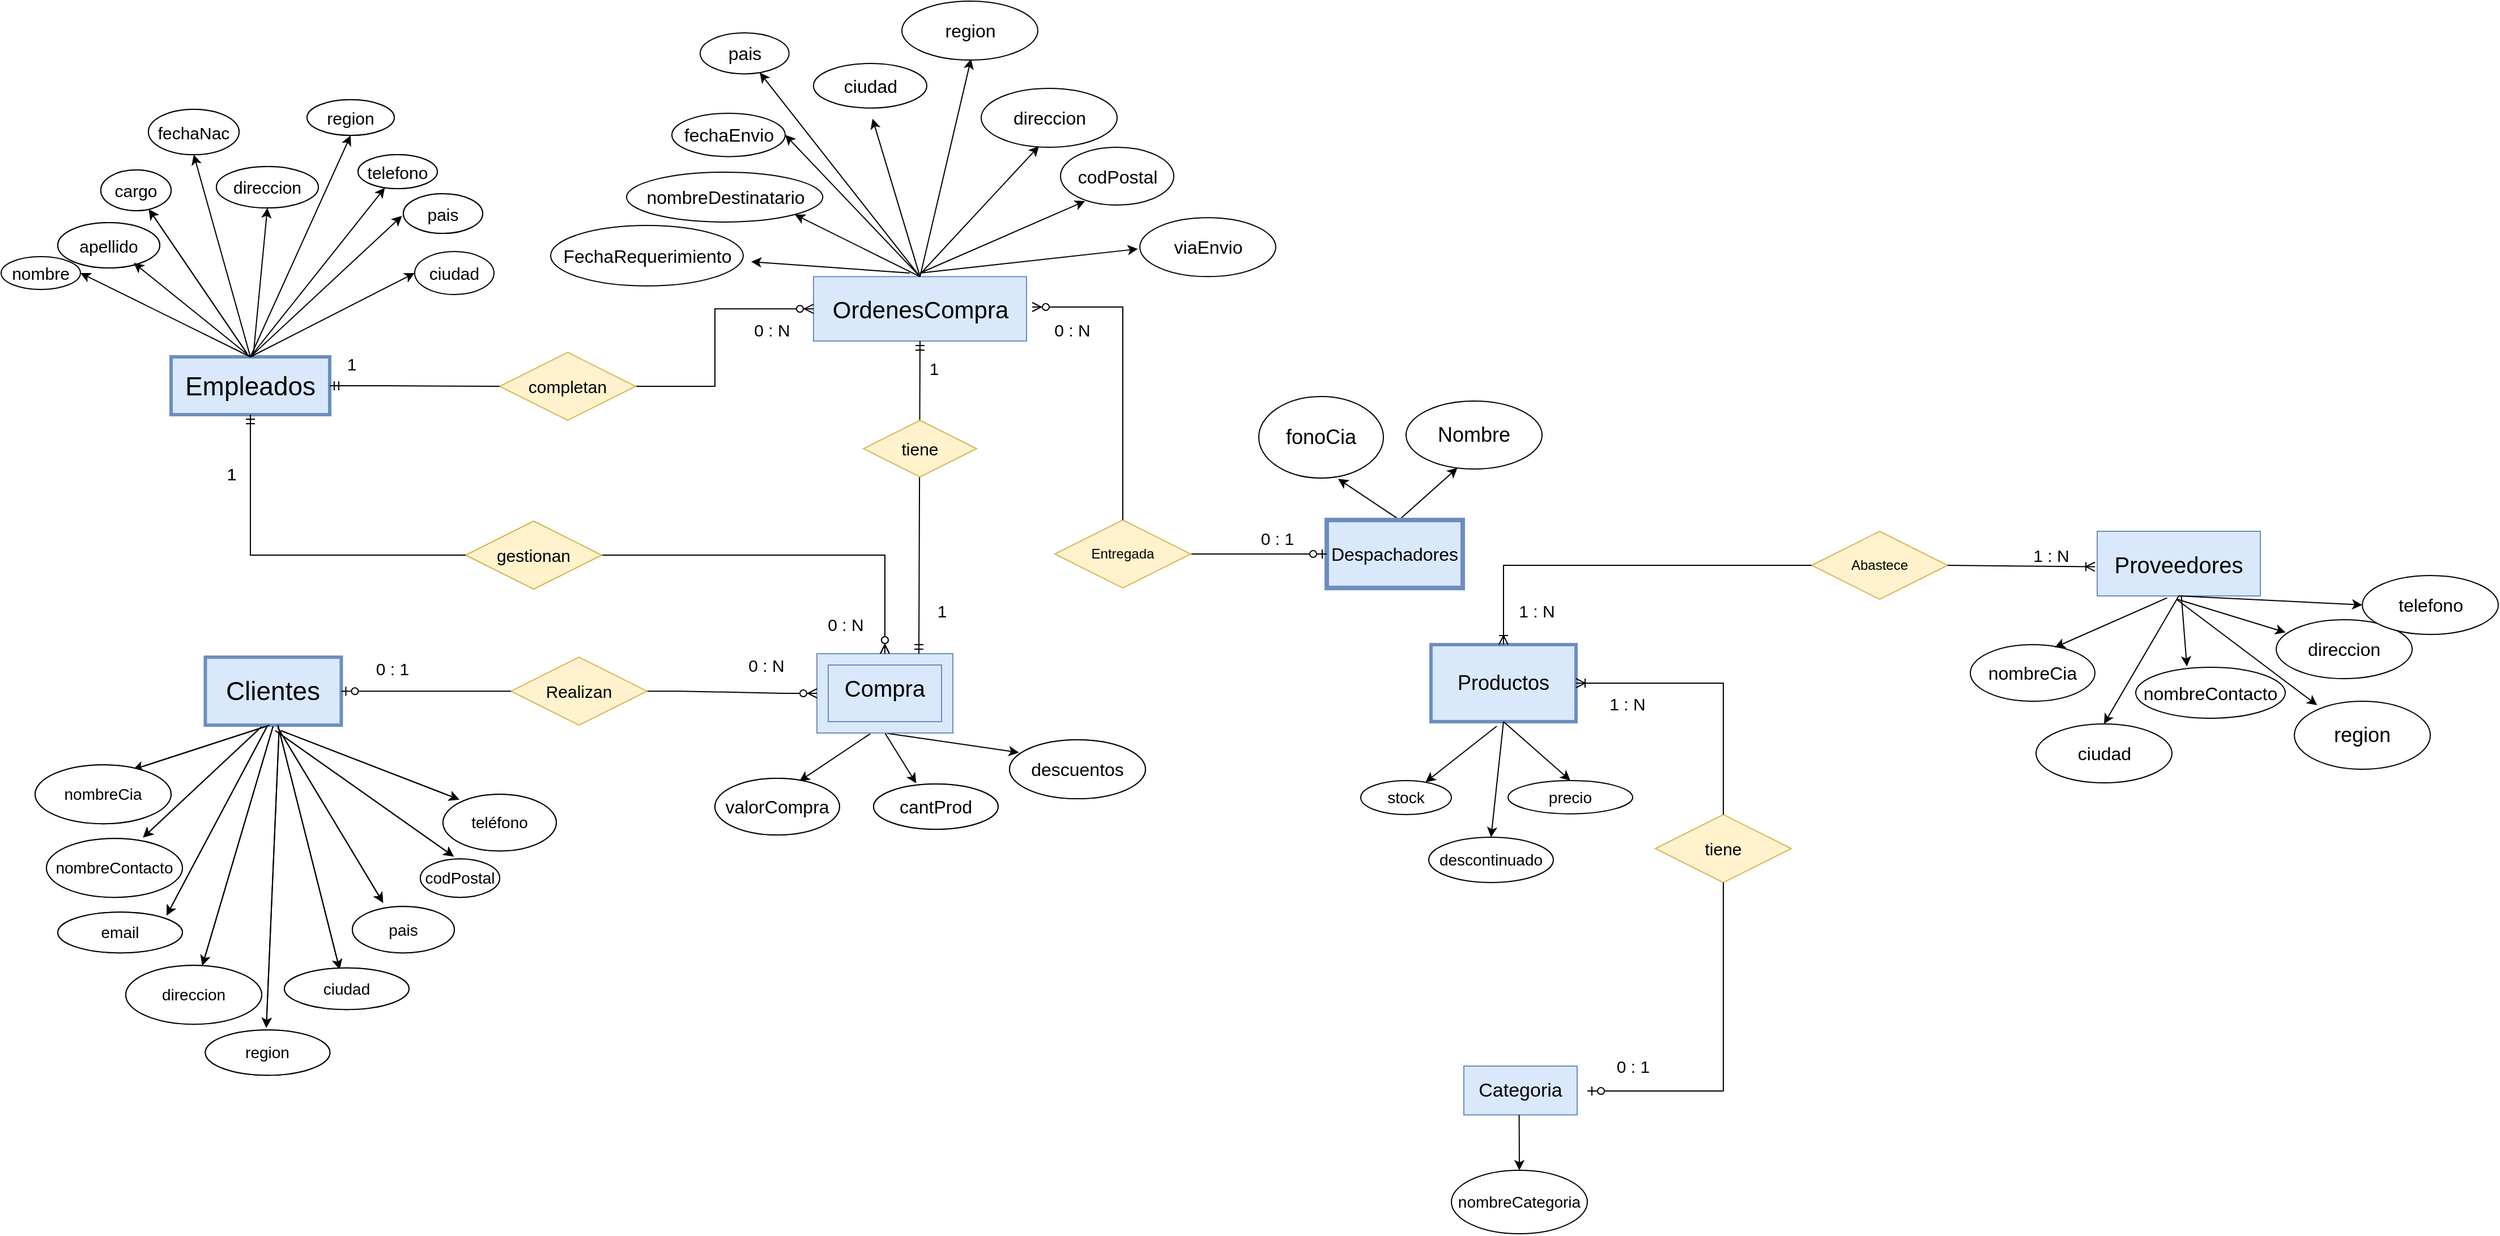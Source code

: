 <mxfile version="16.5.1" type="device" pages="5"><diagram name="ModeloConceptual_orig" id="9f46799a-70d6-7492-0946-bef42562c5a5"><mxGraphModel dx="2378" dy="1499" grid="1" gridSize="10" guides="1" tooltips="1" connect="1" arrows="1" fold="1" page="1" pageScale="1" pageWidth="1100" pageHeight="850" background="none" math="0" shadow="0"><root><mxCell id="0"/><mxCell id="1" parent="0"/><mxCell id="dli4s1c5pKSeF2_AkJIU-84" value="" style="group;flipH=0;flipV=0;" parent="1" vertex="1" connectable="0"><mxGeometry x="-60" y="190" width="550" height="573.09" as="geometry"/></mxCell><mxCell id="ys3f7VLpqhE2SxHwVefF-2" value="" style="group" parent="dli4s1c5pKSeF2_AkJIU-84" vertex="1" connectable="0"><mxGeometry x="10" y="-8.5" width="540" height="581.59" as="geometry"/></mxCell><mxCell id="edCS47stwDolyMpftdnp-90" value="" style="group;movable=1;resizable=1;rotatable=1;deletable=1;editable=1;connectable=1;" parent="ys3f7VLpqhE2SxHwVefF-2" vertex="1" connectable="0"><mxGeometry x="20" y="-314.5" width="335" height="249" as="geometry"/></mxCell><mxCell id="dli4s1c5pKSeF2_AkJIU-79" value="telefono" style="ellipse;whiteSpace=wrap;html=1;fontSize=15;movable=1;resizable=1;rotatable=1;deletable=1;editable=1;connectable=1;" parent="edCS47stwDolyMpftdnp-90" vertex="1"><mxGeometry x="265" y="48.5" width="70" height="30" as="geometry"/></mxCell><mxCell id="dli4s1c5pKSeF2_AkJIU-66" value="apellido" style="ellipse;whiteSpace=wrap;html=1;fontSize=15;movable=1;resizable=1;rotatable=1;deletable=1;editable=1;connectable=1;" parent="edCS47stwDolyMpftdnp-90" vertex="1"><mxGeometry y="108.5" width="90" height="40" as="geometry"/></mxCell><mxCell id="dli4s1c5pKSeF2_AkJIU-71" value="direccion" style="ellipse;whiteSpace=wrap;html=1;fontSize=15;movable=1;resizable=1;rotatable=1;deletable=1;editable=1;connectable=1;" parent="edCS47stwDolyMpftdnp-90" vertex="1"><mxGeometry x="140" y="59" width="90" height="36.5" as="geometry"/></mxCell><mxCell id="dli4s1c5pKSeF2_AkJIU-68" value="fechaNac" style="ellipse;whiteSpace=wrap;html=1;fontSize=15;movable=1;resizable=1;rotatable=1;deletable=1;editable=1;connectable=1;" parent="edCS47stwDolyMpftdnp-90" vertex="1"><mxGeometry x="80" y="8.5" width="80" height="40" as="geometry"/></mxCell><mxCell id="dli4s1c5pKSeF2_AkJIU-73" value="region" style="ellipse;whiteSpace=wrap;html=1;fontSize=15;movable=1;resizable=1;rotatable=1;deletable=1;editable=1;connectable=1;" parent="edCS47stwDolyMpftdnp-90" vertex="1"><mxGeometry x="220" width="77" height="31.49" as="geometry"/></mxCell><mxCell id="dli4s1c5pKSeF2_AkJIU-80" value="" style="endArrow=classic;html=1;rounded=0;movable=1;resizable=1;rotatable=1;deletable=1;editable=1;connectable=1;" parent="edCS47stwDolyMpftdnp-90" target="dli4s1c5pKSeF2_AkJIU-81" edge="1"><mxGeometry width="50" height="50" relative="1" as="geometry"><mxPoint x="167" y="224" as="sourcePoint"/><mxPoint x="30.0" y="4.504" as="targetPoint"/></mxGeometry></mxCell><mxCell id="dli4s1c5pKSeF2_AkJIU-81" value="cargo" style="ellipse;whiteSpace=wrap;html=1;fontSize=15;movable=1;resizable=1;rotatable=1;deletable=1;editable=1;connectable=1;" parent="edCS47stwDolyMpftdnp-90" vertex="1"><mxGeometry x="38" y="62" width="62" height="36" as="geometry"/></mxCell><mxCell id="dli4s1c5pKSeF2_AkJIU-61" value="" style="group" parent="ys3f7VLpqhE2SxHwVefF-2" vertex="1" connectable="0"><mxGeometry y="177.59" width="470" height="369" as="geometry"/></mxCell><mxCell id="ys3f7VLpqhE2SxHwVefF-1" value="" style="group" parent="dli4s1c5pKSeF2_AkJIU-61" vertex="1" connectable="0"><mxGeometry width="460" height="369" as="geometry"/></mxCell><mxCell id="dli4s1c5pKSeF2_AkJIU-36" value="Clientes" style="rounded=0;whiteSpace=wrap;html=1;strokeWidth=1;fontSize=23;" parent="ys3f7VLpqhE2SxHwVefF-1" vertex="1"><mxGeometry x="150.22" width="120" height="60" as="geometry"/></mxCell><mxCell id="dli4s1c5pKSeF2_AkJIU-38" value="" style="endArrow=classic;html=1;rounded=0;entryX=0.72;entryY=0.081;entryDx=0;entryDy=0;entryPerimeter=0;exitX=0.473;exitY=1;exitDx=0;exitDy=0;exitPerimeter=0;" parent="ys3f7VLpqhE2SxHwVefF-1" source="dli4s1c5pKSeF2_AkJIU-36" target="dli4s1c5pKSeF2_AkJIU-37" edge="1"><mxGeometry width="50" height="50" relative="1" as="geometry"><mxPoint x="120" y="81" as="sourcePoint"/><mxPoint x="170" y="31" as="targetPoint"/></mxGeometry></mxCell><mxCell id="dli4s1c5pKSeF2_AkJIU-39" value="direccion" style="ellipse;whiteSpace=wrap;html=1;fontSize=14;" parent="ys3f7VLpqhE2SxHwVefF-1" vertex="1"><mxGeometry x="80" y="272" width="120" height="52" as="geometry"/></mxCell><mxCell id="dli4s1c5pKSeF2_AkJIU-40" value="" style="endArrow=classic;html=1;rounded=0;exitX=0.413;exitY=1.023;exitDx=0;exitDy=0;exitPerimeter=0;entryX=0.71;entryY=-0.015;entryDx=0;entryDy=0;entryPerimeter=0;" parent="ys3f7VLpqhE2SxHwVefF-1" source="dli4s1c5pKSeF2_AkJIU-36" target="dli4s1c5pKSeF2_AkJIU-41" edge="1"><mxGeometry width="50" height="50" relative="1" as="geometry"><mxPoint x="37.516" y="125" as="sourcePoint"/><mxPoint x="80" y="85" as="targetPoint"/></mxGeometry></mxCell><mxCell id="dli4s1c5pKSeF2_AkJIU-42" value="" style="endArrow=classic;html=1;rounded=0;entryX=0.873;entryY=0.083;entryDx=0;entryDy=0;entryPerimeter=0;exitX=0.453;exitY=1.023;exitDx=0;exitDy=0;exitPerimeter=0;" parent="ys3f7VLpqhE2SxHwVefF-1" source="dli4s1c5pKSeF2_AkJIU-36" target="dli4s1c5pKSeF2_AkJIU-43" edge="1"><mxGeometry width="50" height="50" relative="1" as="geometry"><mxPoint x="390" y="234.38" as="sourcePoint"/><mxPoint x="128.8" y="226.404" as="targetPoint"/></mxGeometry></mxCell><mxCell id="dli4s1c5pKSeF2_AkJIU-43" value="email" style="ellipse;whiteSpace=wrap;html=1;fontSize=14;" parent="ys3f7VLpqhE2SxHwVefF-1" vertex="1"><mxGeometry x="20" y="225" width="110" height="36" as="geometry"/></mxCell><mxCell id="dli4s1c5pKSeF2_AkJIU-37" value="nombreCia" style="ellipse;whiteSpace=wrap;html=1;fontSize=14;" parent="ys3f7VLpqhE2SxHwVefF-1" vertex="1"><mxGeometry y="95" width="120" height="52" as="geometry"/></mxCell><mxCell id="dli4s1c5pKSeF2_AkJIU-45" value="" style="endArrow=classic;html=1;rounded=0;entryX=0.489;entryY=-0.045;entryDx=0;entryDy=0;entryPerimeter=0;exitX=0.542;exitY=1.093;exitDx=0;exitDy=0;exitPerimeter=0;" parent="ys3f7VLpqhE2SxHwVefF-1" source="dli4s1c5pKSeF2_AkJIU-36" target="dli4s1c5pKSeF2_AkJIU-46" edge="1"><mxGeometry width="50" height="50" relative="1" as="geometry"><mxPoint x="245.6" y="131.003" as="sourcePoint"/><mxPoint x="34.4" y="148.154" as="targetPoint"/></mxGeometry></mxCell><mxCell id="dli4s1c5pKSeF2_AkJIU-46" value="region" style="ellipse;whiteSpace=wrap;html=1;fontSize=14;" parent="ys3f7VLpqhE2SxHwVefF-1" vertex="1"><mxGeometry x="150.22" y="329" width="110" height="40" as="geometry"/></mxCell><mxCell id="dli4s1c5pKSeF2_AkJIU-48" value="" style="endArrow=classic;html=1;rounded=0;exitX=0.533;exitY=0.997;exitDx=0;exitDy=0;exitPerimeter=0;entryX=0.49;entryY=0.027;entryDx=0;entryDy=0;entryPerimeter=0;" parent="ys3f7VLpqhE2SxHwVefF-1" source="dli4s1c5pKSeF2_AkJIU-36" edge="1"><mxGeometry width="50" height="50" relative="1" as="geometry"><mxPoint x="349.56" y="183.69" as="sourcePoint"/><mxPoint x="268.8" y="275.714" as="targetPoint"/></mxGeometry></mxCell><mxCell id="dli4s1c5pKSeF2_AkJIU-49" value="ciudad" style="ellipse;whiteSpace=wrap;html=1;fontSize=14;" parent="ys3f7VLpqhE2SxHwVefF-1" vertex="1"><mxGeometry x="220" y="274.31" width="110" height="36.69" as="geometry"/></mxCell><mxCell id="dli4s1c5pKSeF2_AkJIU-50" value="" style="endArrow=classic;html=1;rounded=0;exitX=0.533;exitY=1.037;exitDx=0;exitDy=0;exitPerimeter=0;entryX=0.302;entryY=-0.078;entryDx=0;entryDy=0;entryPerimeter=0;" parent="ys3f7VLpqhE2SxHwVefF-1" source="dli4s1c5pKSeF2_AkJIU-36" target="dli4s1c5pKSeF2_AkJIU-51" edge="1"><mxGeometry width="50" height="50" relative="1" as="geometry"><mxPoint x="409.78" y="118.38" as="sourcePoint"/><mxPoint x="329.02" y="210.404" as="targetPoint"/></mxGeometry></mxCell><mxCell id="dli4s1c5pKSeF2_AkJIU-51" value="pais" style="ellipse;whiteSpace=wrap;html=1;fontSize=14;" parent="ys3f7VLpqhE2SxHwVefF-1" vertex="1"><mxGeometry x="280" y="220" width="90" height="41" as="geometry"/></mxCell><mxCell id="dli4s1c5pKSeF2_AkJIU-53" value="" style="endArrow=classic;html=1;rounded=0;exitX=0.515;exitY=1.08;exitDx=0;exitDy=0;exitPerimeter=0;entryX=0.423;entryY=-0.059;entryDx=0;entryDy=0;entryPerimeter=0;" parent="ys3f7VLpqhE2SxHwVefF-1" source="dli4s1c5pKSeF2_AkJIU-36" target="dli4s1c5pKSeF2_AkJIU-54" edge="1"><mxGeometry width="50" height="50" relative="1" as="geometry"><mxPoint x="470" y="36.69" as="sourcePoint"/><mxPoint x="389.24" y="128.714" as="targetPoint"/></mxGeometry></mxCell><mxCell id="dli4s1c5pKSeF2_AkJIU-54" value="codPostal" style="ellipse;whiteSpace=wrap;html=1;fontSize=14;" parent="ys3f7VLpqhE2SxHwVefF-1" vertex="1"><mxGeometry x="340" y="178" width="70" height="34" as="geometry"/></mxCell><mxCell id="dli4s1c5pKSeF2_AkJIU-55" value="" style="endArrow=classic;html=1;rounded=0;" parent="ys3f7VLpqhE2SxHwVefF-1" target="dli4s1c5pKSeF2_AkJIU-39" edge="1"><mxGeometry width="50" height="50" relative="1" as="geometry"><mxPoint x="210" y="61" as="sourcePoint"/><mxPoint x="278.8" y="285.714" as="targetPoint"/></mxGeometry></mxCell><mxCell id="dli4s1c5pKSeF2_AkJIU-41" value="nombreContacto" style="ellipse;whiteSpace=wrap;html=1;fontSize=14;" parent="ys3f7VLpqhE2SxHwVefF-1" vertex="1"><mxGeometry x="10" y="160" width="120" height="52" as="geometry"/></mxCell><mxCell id="dli4s1c5pKSeF2_AkJIU-57" value="" style="endArrow=classic;html=1;rounded=0;exitX=0.555;exitY=1.08;exitDx=0;exitDy=0;exitPerimeter=0;entryX=0.144;entryY=0.093;entryDx=0;entryDy=0;entryPerimeter=0;" parent="ys3f7VLpqhE2SxHwVefF-1" source="dli4s1c5pKSeF2_AkJIU-36" target="dli4s1c5pKSeF2_AkJIU-58" edge="1"><mxGeometry width="50" height="50" relative="1" as="geometry"><mxPoint x="499.56" y="24" as="sourcePoint"/><mxPoint x="418.8" y="116.024" as="targetPoint"/></mxGeometry></mxCell><mxCell id="dli4s1c5pKSeF2_AkJIU-58" value="teléfono" style="ellipse;whiteSpace=wrap;html=1;fontSize=14;" parent="ys3f7VLpqhE2SxHwVefF-1" vertex="1"><mxGeometry x="360" y="121" width="100" height="50" as="geometry"/></mxCell><mxCell id="edCS47stwDolyMpftdnp-96" value="1" style="text;html=1;align=center;verticalAlign=middle;resizable=0;points=[];autosize=1;strokeColor=none;fillColor=none;fontSize=15;" parent="ys3f7VLpqhE2SxHwVefF-2" vertex="1"><mxGeometry x="163" y="5.5" width="20" height="20" as="geometry"/></mxCell><mxCell id="edCS47stwDolyMpftdnp-101" value="" style="edgeStyle=orthogonalEdgeStyle;fontSize=12;html=1;endArrow=ERzeroToMany;endFill=1;rounded=0;fontFamily=Helvetica;fontColor=default;entryX=0.5;entryY=0;entryDx=0;entryDy=0;exitX=1;exitY=0.5;exitDx=0;exitDy=0;startArrow=none;" parent="ys3f7VLpqhE2SxHwVefF-2" source="edCS47stwDolyMpftdnp-102" edge="1"><mxGeometry width="100" height="100" relative="1" as="geometry"><mxPoint x="230" y="258.5" as="sourcePoint"/><mxPoint x="750" y="174.5" as="targetPoint"/><Array as="points"><mxPoint x="750" y="87.5"/></Array></mxGeometry></mxCell><mxCell id="edCS47stwDolyMpftdnp-102" value="gestionan" style="shape=rhombus;perimeter=rhombusPerimeter;whiteSpace=wrap;html=1;align=center;fontFamily=Helvetica;fontSize=15;strokeWidth=1;fillColor=#fff2cc;strokeColor=#d6b656;" parent="ys3f7VLpqhE2SxHwVefF-2" vertex="1"><mxGeometry x="380" y="57.5" width="120" height="60" as="geometry"/></mxCell><mxCell id="edCS47stwDolyMpftdnp-104" value="" style="group;flipH=0;flipV=0;" parent="ys3f7VLpqhE2SxHwVefF-2" vertex="1" connectable="0"><mxGeometry x="-10" y="8.5" width="550" height="573.09" as="geometry"/></mxCell><mxCell id="edCS47stwDolyMpftdnp-105" value="" style="group" parent="edCS47stwDolyMpftdnp-104" vertex="1" connectable="0"><mxGeometry x="10" y="-8.5" width="540" height="581.59" as="geometry"/></mxCell><mxCell id="edCS47stwDolyMpftdnp-106" value="" style="group;movable=1;resizable=1;rotatable=1;deletable=1;editable=1;connectable=1;" parent="edCS47stwDolyMpftdnp-105" vertex="1" connectable="0"><mxGeometry x="20" y="-314.5" width="335" height="249" as="geometry"/></mxCell><mxCell id="edCS47stwDolyMpftdnp-107" value="telefono" style="ellipse;whiteSpace=wrap;html=1;fontSize=15;movable=1;resizable=1;rotatable=1;deletable=1;editable=1;connectable=1;" parent="edCS47stwDolyMpftdnp-106" vertex="1"><mxGeometry x="265" y="48.5" width="70" height="30" as="geometry"/></mxCell><mxCell id="edCS47stwDolyMpftdnp-108" value="apellido" style="ellipse;whiteSpace=wrap;html=1;fontSize=15;movable=1;resizable=1;rotatable=1;deletable=1;editable=1;connectable=1;" parent="edCS47stwDolyMpftdnp-106" vertex="1"><mxGeometry y="108.5" width="90" height="40" as="geometry"/></mxCell><mxCell id="edCS47stwDolyMpftdnp-109" value="direccion" style="ellipse;whiteSpace=wrap;html=1;fontSize=15;movable=1;resizable=1;rotatable=1;deletable=1;editable=1;connectable=1;" parent="edCS47stwDolyMpftdnp-106" vertex="1"><mxGeometry x="140" y="59" width="90" height="36.5" as="geometry"/></mxCell><mxCell id="edCS47stwDolyMpftdnp-110" value="fechaNac" style="ellipse;whiteSpace=wrap;html=1;fontSize=15;movable=1;resizable=1;rotatable=1;deletable=1;editable=1;connectable=1;" parent="edCS47stwDolyMpftdnp-106" vertex="1"><mxGeometry x="80" y="8.5" width="80" height="40" as="geometry"/></mxCell><mxCell id="edCS47stwDolyMpftdnp-111" value="region" style="ellipse;whiteSpace=wrap;html=1;fontSize=15;movable=1;resizable=1;rotatable=1;deletable=1;editable=1;connectable=1;" parent="edCS47stwDolyMpftdnp-106" vertex="1"><mxGeometry x="220" width="77" height="31.49" as="geometry"/></mxCell><mxCell id="edCS47stwDolyMpftdnp-112" value="" style="endArrow=classic;html=1;rounded=0;movable=1;resizable=1;rotatable=1;deletable=1;editable=1;connectable=1;" parent="edCS47stwDolyMpftdnp-106" target="edCS47stwDolyMpftdnp-113" edge="1"><mxGeometry width="50" height="50" relative="1" as="geometry"><mxPoint x="167" y="224" as="sourcePoint"/><mxPoint x="30.0" y="4.504" as="targetPoint"/></mxGeometry></mxCell><mxCell id="edCS47stwDolyMpftdnp-113" value="cargo" style="ellipse;whiteSpace=wrap;html=1;fontSize=15;movable=1;resizable=1;rotatable=1;deletable=1;editable=1;connectable=1;" parent="edCS47stwDolyMpftdnp-106" vertex="1"><mxGeometry x="38" y="62" width="62" height="36" as="geometry"/></mxCell><mxCell id="lsoYJwWLcP0NtT6vipiP-1" value="1" style="text;html=1;align=center;verticalAlign=middle;resizable=0;points=[];autosize=1;strokeColor=none;fillColor=none;fontSize=15;" parent="edCS47stwDolyMpftdnp-106" vertex="1"><mxGeometry x="248.5" y="223" width="20" height="20" as="geometry"/></mxCell><mxCell id="edCS47stwDolyMpftdnp-114" value="" style="group" parent="edCS47stwDolyMpftdnp-105" vertex="1" connectable="0"><mxGeometry y="177.59" width="540" height="369" as="geometry"/></mxCell><mxCell id="edCS47stwDolyMpftdnp-115" value="" style="group" parent="edCS47stwDolyMpftdnp-114" vertex="1" connectable="0"><mxGeometry width="540" height="369" as="geometry"/></mxCell><mxCell id="edCS47stwDolyMpftdnp-116" value="Clientes" style="rounded=0;whiteSpace=wrap;html=1;strokeWidth=3;fontSize=23;fillColor=#dae8fc;strokeColor=#6c8ebf;" parent="edCS47stwDolyMpftdnp-115" vertex="1"><mxGeometry x="150.22" width="120" height="60" as="geometry"/></mxCell><mxCell id="edCS47stwDolyMpftdnp-117" value="" style="endArrow=classic;html=1;rounded=0;entryX=0.72;entryY=0.081;entryDx=0;entryDy=0;entryPerimeter=0;exitX=0.473;exitY=1;exitDx=0;exitDy=0;exitPerimeter=0;" parent="edCS47stwDolyMpftdnp-115" source="edCS47stwDolyMpftdnp-116" target="edCS47stwDolyMpftdnp-122" edge="1"><mxGeometry width="50" height="50" relative="1" as="geometry"><mxPoint x="120" y="81" as="sourcePoint"/><mxPoint x="170" y="31" as="targetPoint"/></mxGeometry></mxCell><mxCell id="edCS47stwDolyMpftdnp-118" value="direccion" style="ellipse;whiteSpace=wrap;html=1;fontSize=14;" parent="edCS47stwDolyMpftdnp-115" vertex="1"><mxGeometry x="80" y="272" width="120" height="52" as="geometry"/></mxCell><mxCell id="edCS47stwDolyMpftdnp-119" value="" style="endArrow=classic;html=1;rounded=0;exitX=0.413;exitY=1.023;exitDx=0;exitDy=0;exitPerimeter=0;entryX=0.71;entryY=-0.015;entryDx=0;entryDy=0;entryPerimeter=0;" parent="edCS47stwDolyMpftdnp-115" source="edCS47stwDolyMpftdnp-116" target="edCS47stwDolyMpftdnp-132" edge="1"><mxGeometry width="50" height="50" relative="1" as="geometry"><mxPoint x="37.516" y="125" as="sourcePoint"/><mxPoint x="80" y="85" as="targetPoint"/></mxGeometry></mxCell><mxCell id="edCS47stwDolyMpftdnp-120" value="" style="endArrow=classic;html=1;rounded=0;entryX=0.873;entryY=0.083;entryDx=0;entryDy=0;entryPerimeter=0;exitX=0.453;exitY=1.023;exitDx=0;exitDy=0;exitPerimeter=0;" parent="edCS47stwDolyMpftdnp-115" source="edCS47stwDolyMpftdnp-116" target="edCS47stwDolyMpftdnp-121" edge="1"><mxGeometry width="50" height="50" relative="1" as="geometry"><mxPoint x="390" y="234.38" as="sourcePoint"/><mxPoint x="128.8" y="226.404" as="targetPoint"/></mxGeometry></mxCell><mxCell id="edCS47stwDolyMpftdnp-121" value="email" style="ellipse;whiteSpace=wrap;html=1;fontSize=14;" parent="edCS47stwDolyMpftdnp-115" vertex="1"><mxGeometry x="20" y="225" width="110" height="36" as="geometry"/></mxCell><mxCell id="edCS47stwDolyMpftdnp-122" value="nombreCia" style="ellipse;whiteSpace=wrap;html=1;fontSize=14;" parent="edCS47stwDolyMpftdnp-115" vertex="1"><mxGeometry y="95" width="120" height="52" as="geometry"/></mxCell><mxCell id="edCS47stwDolyMpftdnp-123" value="" style="endArrow=classic;html=1;rounded=0;entryX=0.489;entryY=-0.045;entryDx=0;entryDy=0;entryPerimeter=0;exitX=0.542;exitY=1.093;exitDx=0;exitDy=0;exitPerimeter=0;" parent="edCS47stwDolyMpftdnp-115" source="edCS47stwDolyMpftdnp-116" target="edCS47stwDolyMpftdnp-124" edge="1"><mxGeometry width="50" height="50" relative="1" as="geometry"><mxPoint x="245.6" y="131.003" as="sourcePoint"/><mxPoint x="34.4" y="148.154" as="targetPoint"/></mxGeometry></mxCell><mxCell id="edCS47stwDolyMpftdnp-124" value="region" style="ellipse;whiteSpace=wrap;html=1;fontSize=14;" parent="edCS47stwDolyMpftdnp-115" vertex="1"><mxGeometry x="150.22" y="329" width="110" height="40" as="geometry"/></mxCell><mxCell id="edCS47stwDolyMpftdnp-125" value="" style="endArrow=classic;html=1;rounded=0;exitX=0.533;exitY=0.997;exitDx=0;exitDy=0;exitPerimeter=0;entryX=0.49;entryY=0.027;entryDx=0;entryDy=0;entryPerimeter=0;" parent="edCS47stwDolyMpftdnp-115" source="edCS47stwDolyMpftdnp-116" edge="1"><mxGeometry width="50" height="50" relative="1" as="geometry"><mxPoint x="349.56" y="183.69" as="sourcePoint"/><mxPoint x="268.8" y="275.714" as="targetPoint"/></mxGeometry></mxCell><mxCell id="edCS47stwDolyMpftdnp-126" value="ciudad" style="ellipse;whiteSpace=wrap;html=1;fontSize=14;" parent="edCS47stwDolyMpftdnp-115" vertex="1"><mxGeometry x="220" y="274.31" width="110" height="36.69" as="geometry"/></mxCell><mxCell id="edCS47stwDolyMpftdnp-127" value="" style="endArrow=classic;html=1;rounded=0;exitX=0.533;exitY=1.037;exitDx=0;exitDy=0;exitPerimeter=0;entryX=0.302;entryY=-0.078;entryDx=0;entryDy=0;entryPerimeter=0;" parent="edCS47stwDolyMpftdnp-115" source="edCS47stwDolyMpftdnp-116" target="edCS47stwDolyMpftdnp-128" edge="1"><mxGeometry width="50" height="50" relative="1" as="geometry"><mxPoint x="409.78" y="118.38" as="sourcePoint"/><mxPoint x="329.02" y="210.404" as="targetPoint"/></mxGeometry></mxCell><mxCell id="edCS47stwDolyMpftdnp-128" value="pais" style="ellipse;whiteSpace=wrap;html=1;fontSize=14;" parent="edCS47stwDolyMpftdnp-115" vertex="1"><mxGeometry x="280" y="220" width="90" height="41" as="geometry"/></mxCell><mxCell id="edCS47stwDolyMpftdnp-129" value="" style="endArrow=classic;html=1;rounded=0;exitX=0.515;exitY=1.08;exitDx=0;exitDy=0;exitPerimeter=0;entryX=0.423;entryY=-0.059;entryDx=0;entryDy=0;entryPerimeter=0;" parent="edCS47stwDolyMpftdnp-115" source="edCS47stwDolyMpftdnp-116" target="edCS47stwDolyMpftdnp-130" edge="1"><mxGeometry width="50" height="50" relative="1" as="geometry"><mxPoint x="470" y="36.69" as="sourcePoint"/><mxPoint x="389.24" y="128.714" as="targetPoint"/></mxGeometry></mxCell><mxCell id="edCS47stwDolyMpftdnp-130" value="codPostal" style="ellipse;whiteSpace=wrap;html=1;fontSize=14;" parent="edCS47stwDolyMpftdnp-115" vertex="1"><mxGeometry x="340" y="178" width="70" height="34" as="geometry"/></mxCell><mxCell id="edCS47stwDolyMpftdnp-131" value="" style="endArrow=classic;html=1;rounded=0;" parent="edCS47stwDolyMpftdnp-115" target="edCS47stwDolyMpftdnp-118" edge="1"><mxGeometry width="50" height="50" relative="1" as="geometry"><mxPoint x="210" y="61" as="sourcePoint"/><mxPoint x="278.8" y="285.714" as="targetPoint"/></mxGeometry></mxCell><mxCell id="edCS47stwDolyMpftdnp-132" value="nombreContacto" style="ellipse;whiteSpace=wrap;html=1;fontSize=14;" parent="edCS47stwDolyMpftdnp-115" vertex="1"><mxGeometry x="10" y="160" width="120" height="52" as="geometry"/></mxCell><mxCell id="edCS47stwDolyMpftdnp-133" value="" style="endArrow=classic;html=1;rounded=0;exitX=0.555;exitY=1.08;exitDx=0;exitDy=0;exitPerimeter=0;entryX=0.144;entryY=0.093;entryDx=0;entryDy=0;entryPerimeter=0;" parent="edCS47stwDolyMpftdnp-115" source="edCS47stwDolyMpftdnp-116" target="edCS47stwDolyMpftdnp-134" edge="1"><mxGeometry width="50" height="50" relative="1" as="geometry"><mxPoint x="499.56" y="24" as="sourcePoint"/><mxPoint x="418.8" y="116.024" as="targetPoint"/></mxGeometry></mxCell><mxCell id="edCS47stwDolyMpftdnp-134" value="teléfono" style="ellipse;whiteSpace=wrap;html=1;fontSize=14;" parent="edCS47stwDolyMpftdnp-115" vertex="1"><mxGeometry x="360" y="121" width="100" height="50" as="geometry"/></mxCell><mxCell id="edCS47stwDolyMpftdnp-85" value="0 : 1" style="text;html=1;align=center;verticalAlign=middle;resizable=0;points=[];autosize=1;strokeColor=none;fillColor=none;fontSize=15;" parent="edCS47stwDolyMpftdnp-115" vertex="1"><mxGeometry x="295" y="-5.684e-14" width="40" height="20" as="geometry"/></mxCell><mxCell id="edCS47stwDolyMpftdnp-135" value="1" style="text;html=1;align=center;verticalAlign=middle;resizable=0;points=[];autosize=1;strokeColor=none;fillColor=none;fontSize=15;" parent="edCS47stwDolyMpftdnp-105" vertex="1"><mxGeometry x="163" y="5.5" width="20" height="20" as="geometry"/></mxCell><mxCell id="edCS47stwDolyMpftdnp-137" value="pais" style="ellipse;whiteSpace=wrap;html=1;fontSize=15;movable=1;resizable=1;rotatable=1;deletable=1;editable=1;connectable=1;" parent="edCS47stwDolyMpftdnp-104" vertex="1"><mxGeometry x="335" y="-240" width="70" height="35" as="geometry"/></mxCell><mxCell id="dli4s1c5pKSeF2_AkJIU-75" value="ciudad" style="ellipse;whiteSpace=wrap;html=1;fontSize=15;movable=1;resizable=1;rotatable=1;deletable=1;editable=1;connectable=1;" parent="dli4s1c5pKSeF2_AkJIU-84" vertex="1"><mxGeometry x="345" y="-189" width="70" height="38" as="geometry"/></mxCell><mxCell id="dli4s1c5pKSeF2_AkJIU-77" value="pais" style="ellipse;whiteSpace=wrap;html=1;fontSize=15;movable=1;resizable=1;rotatable=1;deletable=1;editable=1;connectable=1;" parent="dli4s1c5pKSeF2_AkJIU-84" vertex="1"><mxGeometry x="335" y="-240" width="70" height="35" as="geometry"/></mxCell><mxCell id="dli4s1c5pKSeF2_AkJIU-95" value="" style="group" parent="1" vertex="1" connectable="0"><mxGeometry x="1150" y="720" width="120" height="148.02" as="geometry"/></mxCell><mxCell id="dli4s1c5pKSeF2_AkJIU-92" value="&lt;font style=&quot;font-size: 17px&quot;&gt;Categoria&lt;/font&gt;" style="rounded=0;whiteSpace=wrap;html=1;fillColor=#dae8fc;strokeColor=#6c8ebf;" parent="dli4s1c5pKSeF2_AkJIU-95" vertex="1"><mxGeometry x="61" width="100" height="43.092" as="geometry"/></mxCell><mxCell id="dli4s1c5pKSeF2_AkJIU-93" value="" style="endArrow=classic;html=1;rounded=0;exitX=0.488;exitY=1.005;exitDx=0;exitDy=0;exitPerimeter=0;entryX=0.5;entryY=0;entryDx=0;entryDy=0;" parent="dli4s1c5pKSeF2_AkJIU-95" source="dli4s1c5pKSeF2_AkJIU-92" target="dli4s1c5pKSeF2_AkJIU-94" edge="1"><mxGeometry width="50" height="50" relative="1" as="geometry"><mxPoint x="33.96" y="64.638" as="sourcePoint"/><mxPoint x="59" y="86.183" as="targetPoint"/></mxGeometry></mxCell><mxCell id="dli4s1c5pKSeF2_AkJIU-94" value="nombreCategoria" style="ellipse;whiteSpace=wrap;html=1;fontSize=14;" parent="dli4s1c5pKSeF2_AkJIU-95" vertex="1"><mxGeometry x="50" y="92.001" width="120" height="56.019" as="geometry"/></mxCell><mxCell id="dli4s1c5pKSeF2_AkJIU-126" value="" style="group" parent="1" vertex="1" connectable="0"><mxGeometry x="550" y="376" width="1238" height="192" as="geometry"/></mxCell><mxCell id="dli4s1c5pKSeF2_AkJIU-119" value="&lt;font style=&quot;font-size: 20px&quot;&gt;Compra&lt;/font&gt;" style="rounded=0;whiteSpace=wrap;html=1;" parent="dli4s1c5pKSeF2_AkJIU-126" vertex="1"><mxGeometry x="110" width="100" height="40" as="geometry"/></mxCell><mxCell id="dli4s1c5pKSeF2_AkJIU-120" value="" style="endArrow=classic;html=1;rounded=0;entryX=0.678;entryY=0.049;entryDx=0;entryDy=0;entryPerimeter=0;fontSize=16;exitX=0.392;exitY=1.01;exitDx=0;exitDy=0;exitPerimeter=0;" parent="dli4s1c5pKSeF2_AkJIU-126" source="edCS47stwDolyMpftdnp-142" target="dli4s1c5pKSeF2_AkJIU-123" edge="1"><mxGeometry width="50" height="50" relative="1" as="geometry"><mxPoint x="153" y="44" as="sourcePoint"/><mxPoint x="150.0" y="122.634" as="targetPoint"/></mxGeometry></mxCell><mxCell id="dli4s1c5pKSeF2_AkJIU-122" value="" style="endArrow=classic;html=1;rounded=0;entryX=0.342;entryY=-0.016;entryDx=0;entryDy=0;entryPerimeter=0;fontSize=16;exitX=0.5;exitY=1;exitDx=0;exitDy=0;exitPerimeter=0;" parent="dli4s1c5pKSeF2_AkJIU-126" source="edCS47stwDolyMpftdnp-142" target="dli4s1c5pKSeF2_AkJIU-121" edge="1"><mxGeometry width="50" height="50" relative="1" as="geometry"><mxPoint x="150" y="34" as="sourcePoint"/><mxPoint x="358.8" y="52.024" as="targetPoint"/><Array as="points"/></mxGeometry></mxCell><mxCell id="dli4s1c5pKSeF2_AkJIU-123" value="valorCompra" style="ellipse;whiteSpace=wrap;html=1;fontSize=16;" parent="dli4s1c5pKSeF2_AkJIU-126" vertex="1"><mxGeometry y="90" width="110" height="50" as="geometry"/></mxCell><mxCell id="dli4s1c5pKSeF2_AkJIU-124" value="" style="endArrow=classic;html=1;rounded=0;exitX=0.5;exitY=1;exitDx=0;exitDy=0;entryX=0.069;entryY=0.216;entryDx=0;entryDy=0;entryPerimeter=0;fontSize=16;startArrow=none;exitPerimeter=0;" parent="dli4s1c5pKSeF2_AkJIU-126" source="edCS47stwDolyMpftdnp-142" target="dli4s1c5pKSeF2_AkJIU-125" edge="1"><mxGeometry width="50" height="50" relative="1" as="geometry"><mxPoint x="439.56" y="-40" as="sourcePoint"/><mxPoint x="270" y="70" as="targetPoint"/></mxGeometry></mxCell><mxCell id="dli4s1c5pKSeF2_AkJIU-125" value="descuentos" style="ellipse;whiteSpace=wrap;html=1;fontSize=16;" parent="dli4s1c5pKSeF2_AkJIU-126" vertex="1"><mxGeometry x="260" y="56.02" width="120" height="52" as="geometry"/></mxCell><mxCell id="dli4s1c5pKSeF2_AkJIU-121" value="cantProd" style="ellipse;whiteSpace=wrap;html=1;fontSize=16;" parent="dli4s1c5pKSeF2_AkJIU-126" vertex="1"><mxGeometry x="140" y="95" width="110" height="40" as="geometry"/></mxCell><mxCell id="edCS47stwDolyMpftdnp-18" value="" style="group" parent="dli4s1c5pKSeF2_AkJIU-126" vertex="1" connectable="0"><mxGeometry width="380" height="140" as="geometry"/></mxCell><mxCell id="edCS47stwDolyMpftdnp-19" value="&lt;font style=&quot;font-size: 20px&quot;&gt;Compra&lt;/font&gt;" style="rounded=0;whiteSpace=wrap;html=1;fillColor=#dae8fc;strokeColor=#6c8ebf;" parent="edCS47stwDolyMpftdnp-18" vertex="1"><mxGeometry x="90" y="-20" width="120" height="60" as="geometry"/></mxCell><mxCell id="edCS47stwDolyMpftdnp-22" value="valorCompra" style="ellipse;whiteSpace=wrap;html=1;fontSize=16;" parent="edCS47stwDolyMpftdnp-18" vertex="1"><mxGeometry y="90" width="110" height="50" as="geometry"/></mxCell><mxCell id="edCS47stwDolyMpftdnp-24" value="descuentos" style="ellipse;whiteSpace=wrap;html=1;fontSize=16;" parent="edCS47stwDolyMpftdnp-18" vertex="1"><mxGeometry x="260" y="56.02" width="120" height="52" as="geometry"/></mxCell><mxCell id="edCS47stwDolyMpftdnp-25" value="cantProd" style="ellipse;whiteSpace=wrap;html=1;fontSize=16;" parent="edCS47stwDolyMpftdnp-18" vertex="1"><mxGeometry x="140" y="95" width="110" height="40" as="geometry"/></mxCell><mxCell id="edCS47stwDolyMpftdnp-145" value="0 : N" style="text;html=1;align=center;verticalAlign=middle;resizable=0;points=[];autosize=1;strokeColor=none;fillColor=none;fontSize=15;" parent="edCS47stwDolyMpftdnp-18" vertex="1"><mxGeometry x="20" y="-20" width="50" height="20" as="geometry"/></mxCell><mxCell id="dli4s1c5pKSeF2_AkJIU-96" value="" style="group" parent="dli4s1c5pKSeF2_AkJIU-126" vertex="1" connectable="0"><mxGeometry x="530" y="-8" width="280" height="190" as="geometry"/></mxCell><mxCell id="dli4s1c5pKSeF2_AkJIU-89" value="stock" style="ellipse;whiteSpace=wrap;html=1;fontSize=14;" parent="dli4s1c5pKSeF2_AkJIU-96" vertex="1"><mxGeometry x="40" y="100" width="80" height="30" as="geometry"/></mxCell><mxCell id="dli4s1c5pKSeF2_AkJIU-87" value="precio" style="ellipse;whiteSpace=wrap;html=1;fontSize=14;" parent="dli4s1c5pKSeF2_AkJIU-96" vertex="1"><mxGeometry x="170" y="100" width="110" height="29.38" as="geometry"/></mxCell><mxCell id="edCS47stwDolyMpftdnp-3" value="1 : N" style="text;html=1;align=center;verticalAlign=middle;resizable=0;points=[];autosize=1;strokeColor=none;fillColor=none;fontSize=15;" parent="dli4s1c5pKSeF2_AkJIU-96" vertex="1"><mxGeometry x="160" y="10" width="50" height="20" as="geometry"/></mxCell><mxCell id="edCS47stwDolyMpftdnp-14" value="&lt;font style=&quot;font-size: 18px&quot;&gt;Productos&lt;/font&gt;" style="rounded=0;whiteSpace=wrap;html=1;fillColor=#dae8fc;strokeColor=#6c8ebf;strokeWidth=3;" parent="dli4s1c5pKSeF2_AkJIU-96" vertex="1"><mxGeometry x="102" y="-20" width="128" height="68" as="geometry"/></mxCell><mxCell id="dli4s1c5pKSeF2_AkJIU-91" value="descontinuado" style="ellipse;whiteSpace=wrap;html=1;fontSize=14;" parent="dli4s1c5pKSeF2_AkJIU-96" vertex="1"><mxGeometry x="100" y="150" width="110" height="40" as="geometry"/></mxCell><mxCell id="dli4s1c5pKSeF2_AkJIU-90" value="" style="endArrow=classic;html=1;rounded=0;exitX=0.5;exitY=1;exitDx=0;exitDy=0;entryX=0.5;entryY=0;entryDx=0;entryDy=0;entryPerimeter=0;" parent="dli4s1c5pKSeF2_AkJIU-96" source="edCS47stwDolyMpftdnp-14" target="dli4s1c5pKSeF2_AkJIU-91" edge="1"><mxGeometry width="50" height="50" relative="1" as="geometry"><mxPoint x="19.56" y="2" as="sourcePoint"/><mxPoint x="65" y="100" as="targetPoint"/></mxGeometry></mxCell><mxCell id="dli4s1c5pKSeF2_AkJIU-86" value="" style="endArrow=classic;html=1;rounded=0;exitX=0.5;exitY=1;exitDx=0;exitDy=0;entryX=0.5;entryY=0;entryDx=0;entryDy=0;" parent="dli4s1c5pKSeF2_AkJIU-96" source="edCS47stwDolyMpftdnp-14" target="dli4s1c5pKSeF2_AkJIU-87" edge="1"><mxGeometry width="50" height="50" relative="1" as="geometry"><mxPoint x="169.56" y="12" as="sourcePoint"/><mxPoint x="88.8" y="104.024" as="targetPoint"/></mxGeometry></mxCell><mxCell id="dli4s1c5pKSeF2_AkJIU-88" value="" style="endArrow=classic;html=1;rounded=0;" parent="dli4s1c5pKSeF2_AkJIU-96" target="dli4s1c5pKSeF2_AkJIU-89" edge="1"><mxGeometry width="50" height="50" relative="1" as="geometry"><mxPoint x="160" y="52" as="sourcePoint"/><mxPoint x="228.8" y="81.404" as="targetPoint"/></mxGeometry></mxCell><mxCell id="edCS47stwDolyMpftdnp-45" value="tiene" style="shape=rhombus;perimeter=rhombusPerimeter;whiteSpace=wrap;html=1;align=center;fontFamily=Helvetica;fontSize=15;fillColor=#fff2cc;strokeColor=#d6b656;" parent="dli4s1c5pKSeF2_AkJIU-126" vertex="1"><mxGeometry x="830" y="122" width="120" height="60" as="geometry"/></mxCell><mxCell id="edCS47stwDolyMpftdnp-26" value="" style="fontSize=12;html=1;endArrow=ERoneToMany;rounded=0;edgeStyle=orthogonalEdgeStyle;entryX=1;entryY=0.5;entryDx=0;entryDy=0;startArrow=none;startFill=0;" parent="dli4s1c5pKSeF2_AkJIU-126" source="edCS47stwDolyMpftdnp-45" target="edCS47stwDolyMpftdnp-14" edge="1"><mxGeometry width="100" height="100" relative="1" as="geometry"><mxPoint x="770" y="366" as="sourcePoint"/><mxPoint x="590" y="34" as="targetPoint"/><Array as="points"><mxPoint x="890" y="144"/><mxPoint x="890" y="6"/></Array></mxGeometry></mxCell><mxCell id="edCS47stwDolyMpftdnp-142" value="" style="verticalLabelPosition=bottom;verticalAlign=top;html=1;shape=mxgraph.basic.frame;dx=10;fontFamily=Helvetica;fontSize=15;strokeWidth=1;fillColor=#dae8fc;strokeColor=#6c8ebf;" parent="dli4s1c5pKSeF2_AkJIU-126" vertex="1"><mxGeometry x="90" y="-20" width="120" height="70" as="geometry"/></mxCell><mxCell id="dli4s1c5pKSeF2_AkJIU-52" value="" style="group;rotation=-180;" parent="1" vertex="1" connectable="0"><mxGeometry x="1020" y="133.0" width="260" height="165" as="geometry"/></mxCell><mxCell id="dli4s1c5pKSeF2_AkJIU-22" value="fonoCia" style="ellipse;whiteSpace=wrap;html=1;rounded=0;fontSize=18;rotation=0;flipH=0;flipV=0;direction=east;" parent="dli4s1c5pKSeF2_AkJIU-52" vertex="1"><mxGeometry x="10" y="-4" width="110" height="72" as="geometry"/></mxCell><mxCell id="dli4s1c5pKSeF2_AkJIU-25" value="Nombre" style="ellipse;whiteSpace=wrap;html=1;rounded=0;fontSize=18;rotation=0;" parent="dli4s1c5pKSeF2_AkJIU-52" vertex="1"><mxGeometry x="140" width="120" height="60" as="geometry"/></mxCell><mxCell id="dli4s1c5pKSeF2_AkJIU-33" value="" style="endArrow=classic;html=1;rounded=0;exitX=0.513;exitY=0.033;exitDx=0;exitDy=0;exitPerimeter=0;entryX=0.378;entryY=0.983;entryDx=0;entryDy=0;entryPerimeter=0;" parent="dli4s1c5pKSeF2_AkJIU-52" source="dli4s1c5pKSeF2_AkJIU-18" target="dli4s1c5pKSeF2_AkJIU-25" edge="1"><mxGeometry width="50" height="50" relative="1" as="geometry"><mxPoint x="350" y="48" as="sourcePoint"/><mxPoint x="300" y="48.64" as="targetPoint"/></mxGeometry></mxCell><mxCell id="dli4s1c5pKSeF2_AkJIU-34" value="" style="endArrow=classic;html=1;rounded=0;exitX=0.583;exitY=0.061;exitDx=0;exitDy=0;exitPerimeter=0;entryX=0.636;entryY=1.009;entryDx=0;entryDy=0;entryPerimeter=0;" parent="dli4s1c5pKSeF2_AkJIU-52" source="dli4s1c5pKSeF2_AkJIU-18" target="dli4s1c5pKSeF2_AkJIU-22" edge="1"><mxGeometry width="50" height="50" relative="1" as="geometry"><mxPoint x="24" y="77" as="sourcePoint"/><mxPoint x="-80" y="108.64" as="targetPoint"/></mxGeometry></mxCell><mxCell id="dli4s1c5pKSeF2_AkJIU-18" value="Despachadores" style="rounded=0;whiteSpace=wrap;html=1;fontSize=16;rotation=0;fillColor=#dae8fc;strokeColor=#6c8ebf;strokeWidth=4;" parent="dli4s1c5pKSeF2_AkJIU-52" vertex="1"><mxGeometry x="70" y="105" width="120" height="60" as="geometry"/></mxCell><mxCell id="edCS47stwDolyMpftdnp-86" value="0 : 1" style="text;html=1;align=center;verticalAlign=middle;resizable=0;points=[];autosize=1;strokeColor=none;fillColor=none;fontSize=15;" parent="dli4s1c5pKSeF2_AkJIU-52" vertex="1"><mxGeometry x="6" y="111.0" width="40" height="20" as="geometry"/></mxCell><mxCell id="edCS47stwDolyMpftdnp-9" value="" style="edgeStyle=entityRelationEdgeStyle;fontSize=12;html=1;endArrow=ERzeroToOne;endFill=1;rounded=0;entryX=0;entryY=0.5;entryDx=0;entryDy=0;startArrow=none;startFill=0;" parent="1" source="edCS47stwDolyMpftdnp-10" target="dli4s1c5pKSeF2_AkJIU-18" edge="1"><mxGeometry width="100" height="100" relative="1" as="geometry"><mxPoint x="770" y="400" as="sourcePoint"/><mxPoint x="1270" y="470" as="targetPoint"/></mxGeometry></mxCell><mxCell id="edCS47stwDolyMpftdnp-10" value="Entregada" style="shape=rhombus;perimeter=rhombusPerimeter;whiteSpace=wrap;html=1;align=center;fillColor=#fff2cc;strokeColor=#d6b656;" parent="1" vertex="1"><mxGeometry x="850" y="238" width="120" height="60" as="geometry"/></mxCell><mxCell id="edCS47stwDolyMpftdnp-11" value="" style="edgeStyle=orthogonalEdgeStyle;fontSize=12;html=1;endArrow=none;endFill=1;rounded=0;startArrow=ERzeroToMany;startFill=0;entryX=0.5;entryY=0;entryDx=0;entryDy=0;" parent="1" target="edCS47stwDolyMpftdnp-10" edge="1"><mxGeometry width="100" height="100" relative="1" as="geometry"><mxPoint x="830" y="50" as="sourcePoint"/><mxPoint x="920" y="230" as="targetPoint"/><Array as="points"><mxPoint x="910" y="50"/></Array></mxGeometry></mxCell><mxCell id="edCS47stwDolyMpftdnp-83" value="" style="group" parent="1" vertex="1" connectable="0"><mxGeometry x="1330" y="160" width="788" height="262" as="geometry"/></mxCell><mxCell id="OO3w63DhF821TimlOEK--5" value="nombreCia" style="ellipse;whiteSpace=wrap;html=1;fontSize=16;" parent="edCS47stwDolyMpftdnp-83" vertex="1"><mxGeometry x="328" y="188" width="110" height="50" as="geometry"/></mxCell><mxCell id="OO3w63DhF821TimlOEK--7" value="direccion" style="ellipse;whiteSpace=wrap;html=1;fontSize=16;" parent="edCS47stwDolyMpftdnp-83" vertex="1"><mxGeometry x="598" y="166" width="120" height="52" as="geometry"/></mxCell><mxCell id="edCS47stwDolyMpftdnp-81" value="Abastece" style="shape=rhombus;perimeter=rhombusPerimeter;whiteSpace=wrap;html=1;align=center;fillColor=#fff2cc;strokeColor=#d6b656;" parent="edCS47stwDolyMpftdnp-83" vertex="1"><mxGeometry x="188" y="88" width="120" height="60" as="geometry"/></mxCell><mxCell id="edCS47stwDolyMpftdnp-80" value="" style="endArrow=none;html=1;rounded=0;fontSize=15;startArrow=ERoneToMany;startFill=0;endFill=0;exitX=0;exitY=0.531;exitDx=0;exitDy=0;exitPerimeter=0;entryX=1;entryY=0.5;entryDx=0;entryDy=0;" parent="edCS47stwDolyMpftdnp-83" target="edCS47stwDolyMpftdnp-81" edge="1"><mxGeometry relative="1" as="geometry"><mxPoint x="438" y="119.24" as="sourcePoint"/><mxPoint x="248" y="123" as="targetPoint"/></mxGeometry></mxCell><mxCell id="edCS47stwDolyMpftdnp-4" value="" style="group" parent="edCS47stwDolyMpftdnp-83" vertex="1" connectable="0"><mxGeometry x="334" y="108" width="460" height="202" as="geometry"/></mxCell><mxCell id="OO3w63DhF821TimlOEK--1" value="" style="group" parent="edCS47stwDolyMpftdnp-4" vertex="1" connectable="0"><mxGeometry width="390" height="150" as="geometry"/></mxCell><mxCell id="OO3w63DhF821TimlOEK--2" value="&lt;font style=&quot;font-size: 20px&quot;&gt;Proveedores&lt;/font&gt;" style="rounded=0;whiteSpace=wrap;html=1;fillColor=#dae8fc;strokeColor=#6c8ebf;" parent="OO3w63DhF821TimlOEK--1" vertex="1"><mxGeometry x="106" y="-20" width="144" height="57" as="geometry"/></mxCell><mxCell id="edCS47stwDolyMpftdnp-2" value="1 : N" style="text;html=1;align=center;verticalAlign=middle;resizable=0;points=[];autosize=1;strokeColor=none;fillColor=none;fontSize=15;" parent="OO3w63DhF821TimlOEK--1" vertex="1"><mxGeometry x="40" y="-9" width="50" height="20" as="geometry"/></mxCell><mxCell id="OO3w63DhF821TimlOEK--8" value="nombreContacto" style="ellipse;whiteSpace=wrap;html=1;fontSize=16;" parent="OO3w63DhF821TimlOEK--1" vertex="1"><mxGeometry x="140" y="100" width="132" height="45" as="geometry"/></mxCell><mxCell id="OO3w63DhF821TimlOEK--4" value="" style="endArrow=classic;html=1;rounded=0;entryX=0.342;entryY=-0.016;entryDx=0;entryDy=0;entryPerimeter=0;fontSize=16;" parent="OO3w63DhF821TimlOEK--1" source="OO3w63DhF821TimlOEK--2" target="OO3w63DhF821TimlOEK--8" edge="1"><mxGeometry width="50" height="50" relative="1" as="geometry"><mxPoint x="399.56" y="158" as="sourcePoint"/><mxPoint x="318.8" y="250.024" as="targetPoint"/><Array as="points"/></mxGeometry></mxCell><mxCell id="OO3w63DhF821TimlOEK--9" value="region" style="ellipse;whiteSpace=wrap;html=1;rounded=0;fontSize=18;" parent="edCS47stwDolyMpftdnp-4" vertex="1"><mxGeometry x="280" y="130" width="120" height="60" as="geometry"/></mxCell><mxCell id="OO3w63DhF821TimlOEK--10" value="" style="endArrow=classic;html=1;rounded=0;entryX=0.168;entryY=0.058;entryDx=0;entryDy=0;entryPerimeter=0;" parent="edCS47stwDolyMpftdnp-4" target="OO3w63DhF821TimlOEK--9" edge="1"><mxGeometry width="50" height="50" relative="1" as="geometry"><mxPoint x="176" y="40" as="sourcePoint"/><mxPoint x="-1055.399" y="22.824" as="targetPoint"/></mxGeometry></mxCell><mxCell id="edCS47stwDolyMpftdnp-36" value="ciudad" style="ellipse;html=1;fontSize=16;rotation=0;horizontal=1;verticalAlign=middle;" parent="edCS47stwDolyMpftdnp-4" vertex="1"><mxGeometry x="52" y="150" width="120" height="52" as="geometry"/></mxCell><mxCell id="edCS47stwDolyMpftdnp-41" value="" style="endArrow=classic;html=1;rounded=0;exitX=0.5;exitY=1;exitDx=0;exitDy=0;entryX=0.5;entryY=0;entryDx=0;entryDy=0;fontSize=16;" parent="edCS47stwDolyMpftdnp-4" source="OO3w63DhF821TimlOEK--2" target="edCS47stwDolyMpftdnp-36" edge="1"><mxGeometry width="50" height="50" relative="1" as="geometry"><mxPoint x="177.98" y="53.68" as="sourcePoint"/><mxPoint x="194.46" y="104.12" as="targetPoint"/><Array as="points"/></mxGeometry></mxCell><mxCell id="edCS47stwDolyMpftdnp-35" value="telefono" style="ellipse;html=1;fontSize=16;rotation=0;horizontal=1;verticalAlign=middle;" parent="edCS47stwDolyMpftdnp-4" vertex="1"><mxGeometry x="340" y="19" width="120" height="52" as="geometry"/></mxCell><mxCell id="edCS47stwDolyMpftdnp-39" value="&lt;span style=&quot;color: rgba(0 , 0 , 0 , 0) ; font-family: monospace ; font-size: 0px ; background-color: rgb(248 , 249 , 250)&quot;&gt;%3CmxGraphModel%3E%3Croot%3E%3CmxCell%20id%3D%220%22%2F%3E%3CmxCell%20id%3D%221%22%20parent%3D%220%22%2F%3E%3CmxCell%20id%3D%222%22%20value%3D%22region%22%20style%3D%22ellipse%3Bhtml%3D1%3BfontSize%3D16%3Brotation%3D0%3Bhorizontal%3D1%3BverticalAlign%3Dmiddle%3B%22%20vertex%3D%221%22%20parent%3D%221%22%3E%3CmxGeometry%20x%3D%22680%22%20y%3D%22-100%22%20width%3D%22120%22%20height%3D%2252%22%20as%3D%22geometry%22%2F%3E%3C%2FmxCell%3E%3C%2Froot%3E%3C%2FmxGraphModel%3E&lt;/span&gt;" style="endArrow=classic;html=1;rounded=0;exitX=0.5;exitY=1;exitDx=0;exitDy=0;entryX=0;entryY=0.5;entryDx=0;entryDy=0;fontSize=16;" parent="edCS47stwDolyMpftdnp-4" source="OO3w63DhF821TimlOEK--2" target="edCS47stwDolyMpftdnp-35" edge="1"><mxGeometry width="50" height="50" relative="1" as="geometry"><mxPoint x="121.44" y="54" as="sourcePoint"/><mxPoint x="216.28" y="79.252" as="targetPoint"/></mxGeometry></mxCell><mxCell id="OO3w63DhF821TimlOEK--3" value="" style="endArrow=classic;html=1;rounded=0;exitX=0.429;exitY=1.029;exitDx=0;exitDy=0;exitPerimeter=0;entryX=0.678;entryY=0.049;entryDx=0;entryDy=0;entryPerimeter=0;fontSize=16;" parent="edCS47stwDolyMpftdnp-83" source="OO3w63DhF821TimlOEK--2" target="OO3w63DhF821TimlOEK--5" edge="1"><mxGeometry width="50" height="50" relative="1" as="geometry"><mxPoint x="852.76" y="346.61" as="sourcePoint"/><mxPoint x="772" y="438.634" as="targetPoint"/></mxGeometry></mxCell><mxCell id="OO3w63DhF821TimlOEK--6" value="&lt;span style=&quot;color: rgba(0 , 0 , 0 , 0) ; font-family: monospace ; font-size: 0px ; background-color: rgb(248 , 249 , 250)&quot;&gt;%3CmxGraphModel%3E%3Croot%3E%3CmxCell%20id%3D%220%22%2F%3E%3CmxCell%20id%3D%221%22%20parent%3D%220%22%2F%3E%3CmxCell%20id%3D%222%22%20value%3D%22region%22%20style%3D%22ellipse%3Bhtml%3D1%3BfontSize%3D16%3Brotation%3D0%3Bhorizontal%3D1%3BverticalAlign%3Dmiddle%3B%22%20vertex%3D%221%22%20parent%3D%221%22%3E%3CmxGeometry%20x%3D%22680%22%20y%3D%22-100%22%20width%3D%22120%22%20height%3D%2252%22%20as%3D%22geometry%22%2F%3E%3C%2FmxCell%3E%3C%2Froot%3E%3C%2FmxGraphModel%3E&lt;/span&gt;" style="endArrow=classic;html=1;rounded=0;exitX=0.488;exitY=1.05;exitDx=0;exitDy=0;exitPerimeter=0;entryX=0.069;entryY=0.216;entryDx=0;entryDy=0;entryPerimeter=0;fontSize=16;" parent="edCS47stwDolyMpftdnp-83" source="OO3w63DhF821TimlOEK--2" target="OO3w63DhF821TimlOEK--7" edge="1"><mxGeometry width="50" height="50" relative="1" as="geometry"><mxPoint x="1061.56" y="276" as="sourcePoint"/><mxPoint x="892" y="386" as="targetPoint"/></mxGeometry></mxCell><mxCell id="edCS47stwDolyMpftdnp-32" value="1 : N" style="text;html=1;align=center;verticalAlign=middle;resizable=0;points=[];autosize=1;strokeColor=none;fillColor=none;fontSize=15;" parent="edCS47stwDolyMpftdnp-83" vertex="1"><mxGeometry y="230" width="50" height="20" as="geometry"/></mxCell><mxCell id="edCS47stwDolyMpftdnp-78" value="" style="endArrow=ERoneToMany;html=1;rounded=0;fontSize=15;entryX=0.5;entryY=0;entryDx=0;entryDy=0;startArrow=none;startFill=0;endFill=0;edgeStyle=orthogonalEdgeStyle;exitX=0;exitY=0.5;exitDx=0;exitDy=0;" parent="1" source="edCS47stwDolyMpftdnp-81" target="edCS47stwDolyMpftdnp-14" edge="1"><mxGeometry relative="1" as="geometry"><mxPoint x="1520" y="190" as="sourcePoint"/><mxPoint x="1330" y="187.24" as="targetPoint"/></mxGeometry></mxCell><mxCell id="edCS47stwDolyMpftdnp-79" value="1 : N" style="text;html=1;align=center;verticalAlign=middle;resizable=0;points=[];autosize=1;strokeColor=none;fillColor=none;fontSize=15;" parent="1" vertex="1"><mxGeometry x="1250" y="308" width="50" height="20" as="geometry"/></mxCell><mxCell id="edCS47stwDolyMpftdnp-84" value="" style="fontSize=12;html=1;endArrow=none;rounded=0;edgeStyle=orthogonalEdgeStyle;entryX=0.5;entryY=1;entryDx=0;entryDy=0;startArrow=ERzeroToOne;startFill=0;" parent="1" target="edCS47stwDolyMpftdnp-45" edge="1"><mxGeometry width="100" height="100" relative="1" as="geometry"><mxPoint x="1320" y="742" as="sourcePoint"/><mxPoint x="1310" y="382" as="targetPoint"/><Array as="points"><mxPoint x="1440" y="742"/></Array></mxGeometry></mxCell><mxCell id="edCS47stwDolyMpftdnp-34" value="0 : 1" style="text;html=1;align=center;verticalAlign=middle;resizable=0;points=[];autosize=1;strokeColor=none;fillColor=none;fontSize=15;" parent="1" vertex="1"><mxGeometry x="1340" y="710" width="40" height="20" as="geometry"/></mxCell><mxCell id="edCS47stwDolyMpftdnp-88" value="" style="group" parent="1" vertex="1" connectable="0"><mxGeometry x="380" y="-220" width="640" height="300" as="geometry"/></mxCell><mxCell id="dli4s1c5pKSeF2_AkJIU-103" value="nombreDestinatario" style="ellipse;html=1;fontSize=16;rotation=0;horizontal=1;verticalAlign=middle;" parent="edCS47stwDolyMpftdnp-88" vertex="1"><mxGeometry x="92" y="151" width="173.2" height="43.98" as="geometry"/></mxCell><mxCell id="dli4s1c5pKSeF2_AkJIU-104" value="" style="endArrow=classic;html=1;rounded=0;entryX=0.49;entryY=0.027;entryDx=0;entryDy=0;entryPerimeter=0;fontSize=16;horizontal=1;verticalAlign=middle;" parent="edCS47stwDolyMpftdnp-88" edge="1"><mxGeometry width="50" height="50" relative="1" as="geometry"><mxPoint x="352" y="240" as="sourcePoint"/><mxPoint x="456" y="128" as="targetPoint"/></mxGeometry></mxCell><mxCell id="dli4s1c5pKSeF2_AkJIU-105" value="direccion" style="ellipse;html=1;fontSize=16;rotation=0;horizontal=1;verticalAlign=middle;direction=west;flipH=0;flipV=0;" parent="edCS47stwDolyMpftdnp-88" vertex="1"><mxGeometry x="405" y="77" width="120" height="52" as="geometry"/></mxCell><mxCell id="dli4s1c5pKSeF2_AkJIU-107" value="codPostal" style="ellipse;html=1;fontSize=16;rotation=0;horizontal=1;verticalAlign=middle;" parent="edCS47stwDolyMpftdnp-88" vertex="1"><mxGeometry x="475" y="129" width="100" height="51" as="geometry"/></mxCell><mxCell id="dli4s1c5pKSeF2_AkJIU-109" value="ciudad" style="ellipse;html=1;fontSize=16;rotation=0;horizontal=1;verticalAlign=middle;" parent="edCS47stwDolyMpftdnp-88" vertex="1"><mxGeometry x="257" y="55" width="100" height="39.38" as="geometry"/></mxCell><mxCell id="dli4s1c5pKSeF2_AkJIU-110" value="" style="endArrow=classic;html=1;rounded=0;entryX=0.49;entryY=0.027;entryDx=0;entryDy=0;entryPerimeter=0;fontSize=16;horizontal=1;verticalAlign=middle;exitX=0.5;exitY=0;exitDx=0;exitDy=0;" parent="edCS47stwDolyMpftdnp-88" source="dli4s1c5pKSeF2_AkJIU-97" edge="1"><mxGeometry width="50" height="50" relative="1" as="geometry"><mxPoint x="375" y="240" as="sourcePoint"/><mxPoint x="396" y="51" as="targetPoint"/></mxGeometry></mxCell><mxCell id="dli4s1c5pKSeF2_AkJIU-111" value="region" style="ellipse;html=1;fontSize=16;rotation=0;horizontal=1;verticalAlign=middle;" parent="edCS47stwDolyMpftdnp-88" vertex="1"><mxGeometry x="335" width="120" height="52" as="geometry"/></mxCell><mxCell id="dli4s1c5pKSeF2_AkJIU-113" value="pais" style="ellipse;html=1;fontSize=16;rotation=0;horizontal=1;verticalAlign=middle;" parent="edCS47stwDolyMpftdnp-88" vertex="1"><mxGeometry x="157" y="28" width="78.4" height="36.19" as="geometry"/></mxCell><mxCell id="dli4s1c5pKSeF2_AkJIU-99" value="viaEnvio" style="ellipse;html=1;fontSize=16;rotation=0;horizontal=1;verticalAlign=middle;" parent="edCS47stwDolyMpftdnp-88" vertex="1"><mxGeometry x="545" y="191.18" width="120" height="52" as="geometry"/></mxCell><mxCell id="dli4s1c5pKSeF2_AkJIU-101" value="fechaEnvio" style="ellipse;html=1;fontSize=16;rotation=0;horizontal=1;verticalAlign=middle;" parent="edCS47stwDolyMpftdnp-88" vertex="1"><mxGeometry x="132" y="99" width="100" height="38.19" as="geometry"/></mxCell><mxCell id="dli4s1c5pKSeF2_AkJIU-116" value="FechaRequerimiento" style="ellipse;html=1;fontSize=16;rotation=0;horizontal=1;verticalAlign=middle;" parent="edCS47stwDolyMpftdnp-88" vertex="1"><mxGeometry x="25" y="198" width="170" height="53.36" as="geometry"/></mxCell><mxCell id="dli4s1c5pKSeF2_AkJIU-97" value="OrdenesCompra" style="rounded=0;html=1;fontSize=21;rotation=0;horizontal=1;verticalAlign=middle;fillColor=#dae8fc;strokeColor=#6c8ebf;" parent="edCS47stwDolyMpftdnp-88" vertex="1"><mxGeometry x="257" y="243.18" width="188" height="56.82" as="geometry"/></mxCell><mxCell id="dli4s1c5pKSeF2_AkJIU-102" value="" style="endArrow=classic;html=1;rounded=0;fontSize=16;horizontal=1;verticalAlign=middle;" parent="edCS47stwDolyMpftdnp-88" edge="1"><mxGeometry width="50" height="50" relative="1" as="geometry"><mxPoint x="342" y="240" as="sourcePoint"/><mxPoint x="202" y="230" as="targetPoint"/></mxGeometry></mxCell><mxCell id="dli4s1c5pKSeF2_AkJIU-106" value="" style="endArrow=classic;html=1;rounded=0;fontSize=16;horizontal=1;verticalAlign=middle;entryX=0.217;entryY=0.932;entryDx=0;entryDy=0;entryPerimeter=0;" parent="edCS47stwDolyMpftdnp-88" target="dli4s1c5pKSeF2_AkJIU-107" edge="1"><mxGeometry width="50" height="50" relative="1" as="geometry"><mxPoint x="351" y="240" as="sourcePoint"/><mxPoint x="475" y="190" as="targetPoint"/></mxGeometry></mxCell><mxCell id="dli4s1c5pKSeF2_AkJIU-108" value="" style="endArrow=classic;html=1;rounded=0;fontSize=16;horizontal=1;verticalAlign=middle;exitX=0.5;exitY=0;exitDx=0;exitDy=0;entryX=0.521;entryY=1.24;entryDx=0;entryDy=0;entryPerimeter=0;" parent="edCS47stwDolyMpftdnp-88" source="dli4s1c5pKSeF2_AkJIU-97" target="dli4s1c5pKSeF2_AkJIU-109" edge="1"><mxGeometry width="50" height="50" relative="1" as="geometry"><mxPoint x="447" y="90" as="sourcePoint"/><mxPoint x="298" y="93" as="targetPoint"/><Array as="points"/></mxGeometry></mxCell><mxCell id="dli4s1c5pKSeF2_AkJIU-112" value="" style="endArrow=classic;html=1;rounded=0;exitX=0.5;exitY=0;exitDx=0;exitDy=0;fontSize=16;horizontal=1;verticalAlign=middle;" parent="edCS47stwDolyMpftdnp-88" source="dli4s1c5pKSeF2_AkJIU-97" target="dli4s1c5pKSeF2_AkJIU-113" edge="1"><mxGeometry width="50" height="50" relative="1" as="geometry"><mxPoint x="117" y="161" as="sourcePoint"/><mxPoint x="198" y="69" as="targetPoint"/></mxGeometry></mxCell><mxCell id="dli4s1c5pKSeF2_AkJIU-98" value="" style="endArrow=classic;html=1;rounded=0;entryX=-0.014;entryY=0.53;entryDx=0;entryDy=0;entryPerimeter=0;fontSize=16;horizontal=1;verticalAlign=middle;" parent="edCS47stwDolyMpftdnp-88" target="dli4s1c5pKSeF2_AkJIU-99" edge="1"><mxGeometry width="50" height="50" relative="1" as="geometry"><mxPoint x="351" y="240" as="sourcePoint"/><mxPoint x="386" y="162" as="targetPoint"/></mxGeometry></mxCell><mxCell id="dli4s1c5pKSeF2_AkJIU-100" value="" style="endArrow=classic;html=1;rounded=0;exitX=0.5;exitY=0;exitDx=0;exitDy=0;fontSize=16;horizontal=1;verticalAlign=middle;entryX=1;entryY=0.5;entryDx=0;entryDy=0;" parent="edCS47stwDolyMpftdnp-88" source="dli4s1c5pKSeF2_AkJIU-97" target="dli4s1c5pKSeF2_AkJIU-101" edge="1"><mxGeometry width="50" height="50" relative="1" as="geometry"><mxPoint x="350" y="248" as="sourcePoint"/><mxPoint x="362" y="110" as="targetPoint"/><Array as="points"/></mxGeometry></mxCell><mxCell id="dli4s1c5pKSeF2_AkJIU-115" value="" style="endArrow=classic;html=1;rounded=0;exitX=0.5;exitY=0;exitDx=0;exitDy=0;fontSize=16;horizontal=1;verticalAlign=middle;entryX=1;entryY=1;entryDx=0;entryDy=0;" parent="edCS47stwDolyMpftdnp-88" source="dli4s1c5pKSeF2_AkJIU-97" target="dli4s1c5pKSeF2_AkJIU-103" edge="1"><mxGeometry width="50" height="50" relative="1" as="geometry"><mxPoint x="262" y="354" as="sourcePoint"/><mxPoint x="312" y="224" as="targetPoint"/></mxGeometry></mxCell><mxCell id="edCS47stwDolyMpftdnp-141" value="0 : N" style="text;html=1;align=center;verticalAlign=middle;resizable=0;points=[];autosize=1;strokeColor=none;fillColor=none;fontSize=15;" parent="edCS47stwDolyMpftdnp-88" vertex="1"><mxGeometry x="195" y="280" width="50" height="20" as="geometry"/></mxCell><mxCell id="4LD4Xpvg3j-Lr-ozJbfj-1" value="0 : N" style="text;html=1;align=center;verticalAlign=middle;resizable=0;points=[];autosize=1;strokeColor=none;fillColor=none;fontSize=15;" parent="edCS47stwDolyMpftdnp-88" vertex="1"><mxGeometry x="460" y="280" width="50" height="20" as="geometry"/></mxCell><mxCell id="dli4s1c5pKSeF2_AkJIU-62" value="Empleados" style="rounded=0;whiteSpace=wrap;html=1;fontSize=23;fillColor=#dae8fc;strokeColor=#6c8ebf;strokeWidth=3;movable=1;resizable=1;rotatable=1;deletable=1;editable=1;connectable=1;" parent="1" vertex="1"><mxGeometry x="70" y="94" width="140" height="51" as="geometry"/></mxCell><mxCell id="dli4s1c5pKSeF2_AkJIU-63" value="" style="endArrow=classic;html=1;rounded=0;exitX=0.5;exitY=0;exitDx=0;exitDy=0;entryX=1;entryY=0.5;entryDx=0;entryDy=0;fontSize=15;movable=1;resizable=1;rotatable=1;deletable=1;editable=1;connectable=1;" parent="1" source="dli4s1c5pKSeF2_AkJIU-62" target="dli4s1c5pKSeF2_AkJIU-64" edge="1"><mxGeometry width="50" height="50" relative="1" as="geometry"><mxPoint x="119.56" y="-167.12" as="sourcePoint"/><mxPoint x="38.8" y="-75.096" as="targetPoint"/></mxGeometry></mxCell><mxCell id="dli4s1c5pKSeF2_AkJIU-65" value="" style="endArrow=classic;html=1;rounded=0;fontSize=15;movable=1;resizable=1;rotatable=1;deletable=1;editable=1;connectable=1;" parent="1" edge="1"><mxGeometry width="50" height="50" relative="1" as="geometry"><mxPoint x="140" y="94" as="sourcePoint"/><mxPoint x="37" y="11" as="targetPoint"/></mxGeometry></mxCell><mxCell id="dli4s1c5pKSeF2_AkJIU-67" value="" style="endArrow=classic;html=1;rounded=0;exitX=0.5;exitY=0;exitDx=0;exitDy=0;entryX=0.5;entryY=1;entryDx=0;entryDy=0;fontSize=15;movable=1;resizable=1;rotatable=1;deletable=1;editable=1;connectable=1;" parent="1" source="dli4s1c5pKSeF2_AkJIU-62" target="dli4s1c5pKSeF2_AkJIU-68" edge="1"><mxGeometry width="50" height="50" relative="1" as="geometry"><mxPoint x="209.56" y="-30.81" as="sourcePoint"/><mxPoint x="110" y="-76.5" as="targetPoint"/></mxGeometry></mxCell><mxCell id="dli4s1c5pKSeF2_AkJIU-70" value="" style="endArrow=classic;html=1;rounded=0;entryX=0.5;entryY=1;entryDx=0;entryDy=0;movable=1;resizable=1;rotatable=1;deletable=1;editable=1;connectable=1;" parent="1" source="dli4s1c5pKSeF2_AkJIU-62" target="dli4s1c5pKSeF2_AkJIU-71" edge="1"><mxGeometry width="50" height="50" relative="1" as="geometry"><mxPoint x="104" y="-136.5" as="sourcePoint"/><mxPoint x="138.8" y="-10.476" as="targetPoint"/></mxGeometry></mxCell><mxCell id="dli4s1c5pKSeF2_AkJIU-72" value="" style="endArrow=classic;html=1;rounded=0;exitX=0.5;exitY=0;exitDx=0;exitDy=0;entryX=0.5;entryY=1;entryDx=0;entryDy=0;movable=1;resizable=1;rotatable=1;deletable=1;editable=1;connectable=1;" parent="1" source="dli4s1c5pKSeF2_AkJIU-62" target="dli4s1c5pKSeF2_AkJIU-73" edge="1"><mxGeometry width="50" height="50" relative="1" as="geometry"><mxPoint x="90" y="-209.009" as="sourcePoint"/><mxPoint x="214.82" y="-79.586" as="targetPoint"/></mxGeometry></mxCell><mxCell id="dli4s1c5pKSeF2_AkJIU-74" value="" style="endArrow=classic;html=1;rounded=0;exitX=0.5;exitY=0;exitDx=0;exitDy=0;entryX=0;entryY=0.5;entryDx=0;entryDy=0;movable=1;resizable=1;rotatable=1;deletable=1;editable=1;connectable=1;" parent="1" source="dli4s1c5pKSeF2_AkJIU-62" target="dli4s1c5pKSeF2_AkJIU-75" edge="1"><mxGeometry width="50" height="50" relative="1" as="geometry"><mxPoint x="299.56" y="-106.5" as="sourcePoint"/><mxPoint x="218.8" y="-14.476" as="targetPoint"/></mxGeometry></mxCell><mxCell id="dli4s1c5pKSeF2_AkJIU-76" value="" style="endArrow=classic;html=1;rounded=0;entryX=-0.017;entryY=0.558;entryDx=0;entryDy=0;entryPerimeter=0;fontSize=15;movable=1;resizable=1;rotatable=1;deletable=1;editable=1;connectable=1;" parent="1" target="dli4s1c5pKSeF2_AkJIU-77" edge="1"><mxGeometry width="50" height="50" relative="1" as="geometry"><mxPoint x="140" y="94" as="sourcePoint"/><mxPoint x="218.8" y="-14.476" as="targetPoint"/></mxGeometry></mxCell><mxCell id="dli4s1c5pKSeF2_AkJIU-78" value="" style="endArrow=classic;html=1;rounded=0;exitX=0.5;exitY=0;exitDx=0;exitDy=0;movable=1;resizable=1;rotatable=1;deletable=1;editable=1;connectable=1;" parent="1" source="dli4s1c5pKSeF2_AkJIU-62" target="dli4s1c5pKSeF2_AkJIU-79" edge="1"><mxGeometry width="50" height="50" relative="1" as="geometry"><mxPoint x="101.18" y="-129.52" as="sourcePoint"/><mxPoint x="-61.2" y="-135.096" as="targetPoint"/></mxGeometry></mxCell><mxCell id="dli4s1c5pKSeF2_AkJIU-64" value="nombre" style="ellipse;whiteSpace=wrap;html=1;fontSize=15;movable=1;resizable=1;rotatable=1;deletable=1;editable=1;connectable=1;" parent="1" vertex="1"><mxGeometry x="-80" y="5.5" width="70" height="29" as="geometry"/></mxCell><mxCell id="edCS47stwDolyMpftdnp-92" value="" style="edgeStyle=orthogonalEdgeStyle;fontSize=12;html=1;endArrow=ERzeroToMany;endFill=1;rounded=0;fontFamily=Helvetica;fontColor=default;entryX=0.5;entryY=0;entryDx=0;entryDy=0;exitX=1;exitY=0.5;exitDx=0;exitDy=0;startArrow=none;" parent="1" source="edCS47stwDolyMpftdnp-94" target="edCS47stwDolyMpftdnp-19" edge="1"><mxGeometry width="100" height="100" relative="1" as="geometry"><mxPoint x="180" y="440" as="sourcePoint"/><mxPoint x="280" y="340" as="targetPoint"/><Array as="points"><mxPoint x="700" y="269"/></Array></mxGeometry></mxCell><mxCell id="edCS47stwDolyMpftdnp-93" value="0 : N" style="text;html=1;align=center;verticalAlign=middle;resizable=0;points=[];autosize=1;strokeColor=none;fillColor=none;fontSize=15;" parent="1" vertex="1"><mxGeometry x="640" y="320" width="50" height="20" as="geometry"/></mxCell><mxCell id="edCS47stwDolyMpftdnp-94" value="gestionan" style="shape=rhombus;perimeter=rhombusPerimeter;whiteSpace=wrap;html=1;align=center;fontFamily=Helvetica;fontSize=15;strokeWidth=1;fillColor=#fff2cc;strokeColor=#d6b656;" parent="1" vertex="1"><mxGeometry x="330" y="239" width="120" height="60" as="geometry"/></mxCell><mxCell id="edCS47stwDolyMpftdnp-95" value="" style="edgeStyle=orthogonalEdgeStyle;fontSize=12;html=1;endArrow=none;endFill=1;rounded=0;fontFamily=Helvetica;fontColor=default;entryX=0;entryY=0.5;entryDx=0;entryDy=0;exitX=0.5;exitY=1;exitDx=0;exitDy=0;startArrow=ERmandOne;startFill=0;" parent="1" source="dli4s1c5pKSeF2_AkJIU-62" target="edCS47stwDolyMpftdnp-94" edge="1"><mxGeometry width="100" height="100" relative="1" as="geometry"><mxPoint x="140" y="178.0" as="sourcePoint"/><mxPoint x="700" y="356" as="targetPoint"/></mxGeometry></mxCell><mxCell id="edCS47stwDolyMpftdnp-97" value="" style="fontSize=12;html=1;endArrow=ERmandOne;endFill=0;rounded=0;fontFamily=Helvetica;fontColor=default;entryX=0.5;entryY=1;entryDx=0;entryDy=0;exitX=0.75;exitY=0;exitDx=0;exitDy=0;startArrow=ERmandOne;startFill=0;" parent="1" source="edCS47stwDolyMpftdnp-19" target="dli4s1c5pKSeF2_AkJIU-97" edge="1"><mxGeometry width="100" height="100" relative="1" as="geometry"><mxPoint x="420" y="200" as="sourcePoint"/><mxPoint x="520" y="100" as="targetPoint"/></mxGeometry></mxCell><mxCell id="edCS47stwDolyMpftdnp-98" value="1" style="text;html=1;align=center;verticalAlign=middle;resizable=0;points=[];autosize=1;strokeColor=none;fillColor=none;fontSize=15;" parent="1" vertex="1"><mxGeometry x="733" y="94" width="20" height="20" as="geometry"/></mxCell><mxCell id="edCS47stwDolyMpftdnp-99" value="1" style="text;html=1;align=center;verticalAlign=middle;resizable=0;points=[];autosize=1;strokeColor=none;fillColor=none;fontSize=15;" parent="1" vertex="1"><mxGeometry x="740" y="308" width="20" height="20" as="geometry"/></mxCell><mxCell id="edCS47stwDolyMpftdnp-100" value="tiene" style="shape=rhombus;perimeter=rhombusPerimeter;whiteSpace=wrap;html=1;align=center;fontFamily=Helvetica;fontSize=15;strokeWidth=1;fillColor=#fff2cc;strokeColor=#d6b656;" parent="1" vertex="1"><mxGeometry x="681" y="150" width="100" height="50" as="geometry"/></mxCell><mxCell id="edCS47stwDolyMpftdnp-138" value="" style="edgeStyle=orthogonalEdgeStyle;fontSize=12;html=1;endArrow=ERzeroToMany;endFill=1;rounded=0;fontFamily=Helvetica;fontColor=default;entryX=0;entryY=0.5;entryDx=0;entryDy=0;exitX=1;exitY=0.5;exitDx=0;exitDy=0;startArrow=none;" parent="1" source="edCS47stwDolyMpftdnp-139" target="dli4s1c5pKSeF2_AkJIU-97" edge="1"><mxGeometry width="100" height="100" relative="1" as="geometry"><mxPoint x="260" y="109.5" as="sourcePoint"/><mxPoint x="657.0" y="-107.41" as="targetPoint"/><Array as="points"><mxPoint x="550" y="120"/><mxPoint x="550" y="52"/></Array></mxGeometry></mxCell><mxCell id="edCS47stwDolyMpftdnp-139" value="completan" style="shape=rhombus;perimeter=rhombusPerimeter;whiteSpace=wrap;html=1;align=center;fontFamily=Helvetica;fontSize=15;strokeWidth=1;fillColor=#fff2cc;strokeColor=#d6b656;" parent="1" vertex="1"><mxGeometry x="360" y="90" width="120" height="60" as="geometry"/></mxCell><mxCell id="edCS47stwDolyMpftdnp-140" value="" style="edgeStyle=orthogonalEdgeStyle;fontSize=12;html=1;endArrow=none;endFill=1;rounded=0;fontFamily=Helvetica;fontColor=default;entryX=0;entryY=0.5;entryDx=0;entryDy=0;exitX=1;exitY=0.5;exitDx=0;exitDy=0;startArrow=ERmandOne;startFill=0;" parent="1" source="dli4s1c5pKSeF2_AkJIU-62" target="edCS47stwDolyMpftdnp-139" edge="1"><mxGeometry width="100" height="100" relative="1" as="geometry"><mxPoint x="170" y="29.0" as="sourcePoint"/><mxPoint x="360" y="120" as="targetPoint"/><Array as="points"><mxPoint x="260" y="120"/><mxPoint x="260" y="120"/></Array></mxGeometry></mxCell><mxCell id="edCS47stwDolyMpftdnp-144" value="" style="edgeStyle=entityRelationEdgeStyle;fontSize=12;html=1;endArrow=ERzeroToMany;endFill=1;startArrow=none;rounded=0;fontFamily=Helvetica;fontColor=default;entryX=0;entryY=0.5;entryDx=0;entryDy=0;entryPerimeter=0;exitX=1;exitY=0.5;exitDx=0;exitDy=0;startFill=0;" parent="1" source="edCS47stwDolyMpftdnp-147" target="edCS47stwDolyMpftdnp-142" edge="1"><mxGeometry width="100" height="100" relative="1" as="geometry"><mxPoint x="520" y="440" as="sourcePoint"/><mxPoint x="620" y="340" as="targetPoint"/></mxGeometry></mxCell><mxCell id="edCS47stwDolyMpftdnp-147" value="&lt;span style=&quot;background-color: rgb(255 , 242 , 204)&quot;&gt;Realizan&lt;/span&gt;" style="shape=rhombus;perimeter=rhombusPerimeter;whiteSpace=wrap;html=1;align=center;fontFamily=Helvetica;fontSize=15;strokeWidth=1;fillColor=#FFF2CC;strokeColor=#d6b656;" parent="1" vertex="1"><mxGeometry x="370" y="359.09" width="120" height="60" as="geometry"/></mxCell><mxCell id="edCS47stwDolyMpftdnp-148" value="" style="edgeStyle=entityRelationEdgeStyle;fontSize=12;html=1;endArrow=none;endFill=1;startArrow=ERzeroToOne;rounded=0;fontFamily=Helvetica;fontColor=default;entryX=0;entryY=0.5;entryDx=0;entryDy=0;entryPerimeter=0;exitX=1;exitY=0.5;exitDx=0;exitDy=0;startFill=0;" parent="1" source="edCS47stwDolyMpftdnp-116" target="edCS47stwDolyMpftdnp-147" edge="1"><mxGeometry width="100" height="100" relative="1" as="geometry"><mxPoint x="220.22" y="389.09" as="sourcePoint"/><mxPoint x="640" y="391" as="targetPoint"/></mxGeometry></mxCell></root></mxGraphModel></diagram><diagram name="FormasNormales" id="xGrErgTQzHz52M96Y6K_"><mxGraphModel dx="2830" dy="1932" grid="1" gridSize="10" guides="1" tooltips="1" connect="1" arrows="1" fold="1" page="1" pageScale="1" pageWidth="1100" pageHeight="850" background="none" math="0" shadow="0"><root><mxCell id="_cQzisvH1e2_krKbZY8J-0"/><mxCell id="_cQzisvH1e2_krKbZY8J-1" parent="_cQzisvH1e2_krKbZY8J-0"/><mxCell id="owlee0z-u3QzjpyZTd6D-30" value="" style="endArrow=classic;html=1;rounded=0;fontSize=16;horizontal=1;verticalAlign=middle;entryX=0.5;entryY=1;entryDx=0;entryDy=0;" parent="_cQzisvH1e2_krKbZY8J-1" target="owlee0z-u3QzjpyZTd6D-29" edge="1"><mxGeometry width="50" height="50" relative="1" as="geometry"><mxPoint x="730" y="-20" as="sourcePoint"/><mxPoint x="-290" y="144.12" as="targetPoint"/></mxGeometry></mxCell><mxCell id="_cQzisvH1e2_krKbZY8J-2" value="" style="group;flipH=0;flipV=0;" parent="_cQzisvH1e2_krKbZY8J-1" vertex="1" connectable="0"><mxGeometry x="-60" y="190" width="680" height="573.09" as="geometry"/></mxCell><mxCell id="_cQzisvH1e2_krKbZY8J-3" value="" style="group" parent="_cQzisvH1e2_krKbZY8J-2" vertex="1" connectable="0"><mxGeometry x="10" y="-8.5" width="670" height="581.59" as="geometry"/></mxCell><mxCell id="_cQzisvH1e2_krKbZY8J-4" value="" style="group;movable=1;resizable=1;rotatable=1;deletable=1;editable=1;connectable=1;" parent="_cQzisvH1e2_krKbZY8J-3" vertex="1" connectable="0"><mxGeometry x="20" y="-314.5" width="335" height="249" as="geometry"/></mxCell><mxCell id="_cQzisvH1e2_krKbZY8J-5" value="telefono" style="ellipse;whiteSpace=wrap;html=1;fontSize=15;movable=1;resizable=1;rotatable=1;deletable=1;editable=1;connectable=1;" parent="_cQzisvH1e2_krKbZY8J-4" vertex="1"><mxGeometry x="265" y="48.5" width="70" height="30" as="geometry"/></mxCell><mxCell id="_cQzisvH1e2_krKbZY8J-6" value="apellido" style="ellipse;whiteSpace=wrap;html=1;fontSize=15;movable=1;resizable=1;rotatable=1;deletable=1;editable=1;connectable=1;" parent="_cQzisvH1e2_krKbZY8J-4" vertex="1"><mxGeometry y="108.5" width="90" height="40" as="geometry"/></mxCell><mxCell id="_cQzisvH1e2_krKbZY8J-8" value="fechaNac" style="ellipse;whiteSpace=wrap;html=1;fontSize=15;movable=1;resizable=1;rotatable=1;deletable=1;editable=1;connectable=1;" parent="_cQzisvH1e2_krKbZY8J-4" vertex="1"><mxGeometry x="80" y="8.5" width="80" height="40" as="geometry"/></mxCell><mxCell id="_cQzisvH1e2_krKbZY8J-10" value="" style="endArrow=classic;html=1;rounded=0;movable=1;resizable=1;rotatable=1;deletable=1;editable=1;connectable=1;" parent="_cQzisvH1e2_krKbZY8J-4" target="_cQzisvH1e2_krKbZY8J-11" edge="1"><mxGeometry width="50" height="50" relative="1" as="geometry"><mxPoint x="167" y="224" as="sourcePoint"/><mxPoint x="30.0" y="4.504" as="targetPoint"/></mxGeometry></mxCell><mxCell id="_cQzisvH1e2_krKbZY8J-11" value="cargo" style="ellipse;whiteSpace=wrap;html=1;fontSize=15;movable=1;resizable=1;rotatable=1;deletable=1;editable=1;connectable=1;" parent="_cQzisvH1e2_krKbZY8J-4" vertex="1"><mxGeometry x="38" y="62" width="62" height="36" as="geometry"/></mxCell><mxCell id="_cQzisvH1e2_krKbZY8J-12" value="" style="group" parent="_cQzisvH1e2_krKbZY8J-3" vertex="1" connectable="0"><mxGeometry y="177.59" width="470" height="369" as="geometry"/></mxCell><mxCell id="_cQzisvH1e2_krKbZY8J-13" value="" style="group" parent="_cQzisvH1e2_krKbZY8J-12" vertex="1" connectable="0"><mxGeometry width="460" height="369" as="geometry"/></mxCell><mxCell id="_cQzisvH1e2_krKbZY8J-14" value="Clientes" style="rounded=0;whiteSpace=wrap;html=1;strokeWidth=1;fontSize=23;" parent="_cQzisvH1e2_krKbZY8J-13" vertex="1"><mxGeometry x="150.22" width="120" height="60" as="geometry"/></mxCell><mxCell id="_cQzisvH1e2_krKbZY8J-18" value="" style="endArrow=classic;html=1;rounded=0;exitX=0.453;exitY=1.023;exitDx=0;exitDy=0;exitPerimeter=0;" parent="_cQzisvH1e2_krKbZY8J-13" source="_cQzisvH1e2_krKbZY8J-14" edge="1"><mxGeometry width="50" height="50" relative="1" as="geometry"><mxPoint x="390" y="234.38" as="sourcePoint"/><mxPoint x="280" y="240.91" as="targetPoint"/></mxGeometry></mxCell><mxCell id="_cQzisvH1e2_krKbZY8J-31" value="" style="endArrow=classic;html=1;rounded=0;exitX=0.555;exitY=1.08;exitDx=0;exitDy=0;exitPerimeter=0;entryX=0.144;entryY=0.093;entryDx=0;entryDy=0;entryPerimeter=0;" parent="_cQzisvH1e2_krKbZY8J-13" source="_cQzisvH1e2_krKbZY8J-14" target="_cQzisvH1e2_krKbZY8J-32" edge="1"><mxGeometry width="50" height="50" relative="1" as="geometry"><mxPoint x="499.56" y="24" as="sourcePoint"/><mxPoint x="418.8" y="116.024" as="targetPoint"/></mxGeometry></mxCell><mxCell id="_cQzisvH1e2_krKbZY8J-32" value="teléfono" style="ellipse;whiteSpace=wrap;html=1;fontSize=14;" parent="_cQzisvH1e2_krKbZY8J-13" vertex="1"><mxGeometry x="360" y="121" width="100" height="50" as="geometry"/></mxCell><mxCell id="_cQzisvH1e2_krKbZY8J-33" value="1" style="text;html=1;align=center;verticalAlign=middle;resizable=0;points=[];autosize=1;strokeColor=none;fillColor=none;fontSize=15;" parent="_cQzisvH1e2_krKbZY8J-3" vertex="1"><mxGeometry x="163" y="5.5" width="20" height="20" as="geometry"/></mxCell><mxCell id="_cQzisvH1e2_krKbZY8J-34" value="" style="edgeStyle=orthogonalEdgeStyle;fontSize=12;html=1;endArrow=ERzeroToMany;endFill=1;rounded=0;fontFamily=Helvetica;fontColor=default;entryX=0.5;entryY=0;entryDx=0;entryDy=0;exitX=1;exitY=0.5;exitDx=0;exitDy=0;startArrow=none;" parent="_cQzisvH1e2_krKbZY8J-3" source="_cQzisvH1e2_krKbZY8J-35" edge="1"><mxGeometry width="100" height="100" relative="1" as="geometry"><mxPoint x="230" y="258.5" as="sourcePoint"/><mxPoint x="750" y="174.5" as="targetPoint"/><Array as="points"><mxPoint x="750" y="87.5"/></Array></mxGeometry></mxCell><mxCell id="_cQzisvH1e2_krKbZY8J-35" value="gestionan" style="shape=rhombus;perimeter=rhombusPerimeter;whiteSpace=wrap;html=1;align=center;fontFamily=Helvetica;fontSize=15;strokeWidth=1;fillColor=#fff2cc;strokeColor=#d6b656;" parent="_cQzisvH1e2_krKbZY8J-3" vertex="1"><mxGeometry x="380" y="57.5" width="120" height="60" as="geometry"/></mxCell><mxCell id="_cQzisvH1e2_krKbZY8J-36" value="" style="group;flipH=0;flipV=0;" parent="_cQzisvH1e2_krKbZY8J-3" vertex="1" connectable="0"><mxGeometry x="-10" y="8.5" width="680" height="573.09" as="geometry"/></mxCell><mxCell id="_cQzisvH1e2_krKbZY8J-37" value="" style="group" parent="_cQzisvH1e2_krKbZY8J-36" vertex="1" connectable="0"><mxGeometry x="10" y="-8.5" width="670" height="581.59" as="geometry"/></mxCell><mxCell id="_cQzisvH1e2_krKbZY8J-38" value="" style="group;movable=1;resizable=1;rotatable=1;deletable=1;editable=1;connectable=1;" parent="_cQzisvH1e2_krKbZY8J-37" vertex="1" connectable="0"><mxGeometry x="20" y="-314.5" width="335" height="249" as="geometry"/></mxCell><mxCell id="_cQzisvH1e2_krKbZY8J-39" value="telefono" style="ellipse;whiteSpace=wrap;html=1;fontSize=15;movable=1;resizable=1;rotatable=1;deletable=1;editable=1;connectable=1;" parent="_cQzisvH1e2_krKbZY8J-38" vertex="1"><mxGeometry x="265" y="48.5" width="70" height="30" as="geometry"/></mxCell><mxCell id="_cQzisvH1e2_krKbZY8J-40" value="apellido" style="ellipse;whiteSpace=wrap;html=1;fontSize=15;movable=1;resizable=1;rotatable=1;deletable=1;editable=1;connectable=1;" parent="_cQzisvH1e2_krKbZY8J-38" vertex="1"><mxGeometry y="108.5" width="90" height="40" as="geometry"/></mxCell><mxCell id="_cQzisvH1e2_krKbZY8J-41" value="FK&lt;br&gt;direccion" style="ellipse;whiteSpace=wrap;html=1;fontSize=15;movable=1;resizable=1;rotatable=1;deletable=1;editable=1;connectable=1;" parent="_cQzisvH1e2_krKbZY8J-38" vertex="1"><mxGeometry x="164" y="50" width="86" height="45.5" as="geometry"/></mxCell><mxCell id="_cQzisvH1e2_krKbZY8J-42" value="fechaNac" style="ellipse;whiteSpace=wrap;html=1;fontSize=15;movable=1;resizable=1;rotatable=1;deletable=1;editable=1;connectable=1;" parent="_cQzisvH1e2_krKbZY8J-38" vertex="1"><mxGeometry x="80" y="8.5" width="80" height="40" as="geometry"/></mxCell><mxCell id="_cQzisvH1e2_krKbZY8J-44" value="" style="endArrow=classic;html=1;rounded=0;movable=1;resizable=1;rotatable=1;deletable=1;editable=1;connectable=1;" parent="_cQzisvH1e2_krKbZY8J-38" target="_cQzisvH1e2_krKbZY8J-45" edge="1"><mxGeometry width="50" height="50" relative="1" as="geometry"><mxPoint x="167" y="224" as="sourcePoint"/><mxPoint x="30.0" y="4.504" as="targetPoint"/></mxGeometry></mxCell><mxCell id="_cQzisvH1e2_krKbZY8J-45" value="cargo" style="ellipse;whiteSpace=wrap;html=1;fontSize=15;movable=1;resizable=1;rotatable=1;deletable=1;editable=1;connectable=1;" parent="_cQzisvH1e2_krKbZY8J-38" vertex="1"><mxGeometry x="38" y="62" width="62" height="36" as="geometry"/></mxCell><mxCell id="_cQzisvH1e2_krKbZY8J-46" value="" style="group" parent="_cQzisvH1e2_krKbZY8J-37" vertex="1" connectable="0"><mxGeometry y="177.59" width="670" height="404" as="geometry"/></mxCell><mxCell id="_cQzisvH1e2_krKbZY8J-47" value="" style="group" parent="_cQzisvH1e2_krKbZY8J-46" vertex="1" connectable="0"><mxGeometry width="670" height="404" as="geometry"/></mxCell><mxCell id="_cQzisvH1e2_krKbZY8J-48" value="Clientes" style="rounded=0;whiteSpace=wrap;html=1;strokeWidth=3;fontSize=23;fillColor=#dae8fc;strokeColor=#6c8ebf;" parent="_cQzisvH1e2_krKbZY8J-47" vertex="1"><mxGeometry x="150.22" width="120" height="60" as="geometry"/></mxCell><mxCell id="_cQzisvH1e2_krKbZY8J-52" value="" style="endArrow=classic;html=1;rounded=0;entryX=0.5;entryY=0;entryDx=0;entryDy=0;exitX=0.453;exitY=1.023;exitDx=0;exitDy=0;exitPerimeter=0;" parent="_cQzisvH1e2_krKbZY8J-47" source="_cQzisvH1e2_krKbZY8J-48" target="_cQzisvH1e2_krKbZY8J-53" edge="1"><mxGeometry width="50" height="50" relative="1" as="geometry"><mxPoint x="390" y="234.38" as="sourcePoint"/><mxPoint x="128.8" y="226.404" as="targetPoint"/></mxGeometry></mxCell><mxCell id="_cQzisvH1e2_krKbZY8J-53" value="email" style="ellipse;whiteSpace=wrap;html=1;fontSize=14;" parent="_cQzisvH1e2_krKbZY8J-47" vertex="1"><mxGeometry x="100" y="220.91" width="110" height="36" as="geometry"/></mxCell><mxCell id="_cQzisvH1e2_krKbZY8J-61" value="" style="endArrow=classic;html=1;rounded=0;exitX=0.515;exitY=1.08;exitDx=0;exitDy=0;exitPerimeter=0;entryX=0.423;entryY=-0.059;entryDx=0;entryDy=0;entryPerimeter=0;" parent="_cQzisvH1e2_krKbZY8J-47" source="_cQzisvH1e2_krKbZY8J-48" target="_cQzisvH1e2_krKbZY8J-62" edge="1"><mxGeometry width="50" height="50" relative="1" as="geometry"><mxPoint x="470" y="36.69" as="sourcePoint"/><mxPoint x="389.24" y="128.714" as="targetPoint"/></mxGeometry></mxCell><mxCell id="_cQzisvH1e2_krKbZY8J-62" value="FK&lt;br&gt;codPostal" style="ellipse;whiteSpace=wrap;html=1;fontSize=14;strokeWidth=2;" parent="_cQzisvH1e2_krKbZY8J-47" vertex="1"><mxGeometry x="350" y="190.91" width="90" height="62" as="geometry"/></mxCell><mxCell id="_cQzisvH1e2_krKbZY8J-65" value="" style="endArrow=classic;html=1;rounded=0;exitX=0.555;exitY=1.08;exitDx=0;exitDy=0;exitPerimeter=0;entryX=0.144;entryY=0.093;entryDx=0;entryDy=0;entryPerimeter=0;" parent="_cQzisvH1e2_krKbZY8J-47" source="_cQzisvH1e2_krKbZY8J-48" target="_cQzisvH1e2_krKbZY8J-66" edge="1"><mxGeometry width="50" height="50" relative="1" as="geometry"><mxPoint x="499.56" y="24" as="sourcePoint"/><mxPoint x="418.8" y="116.024" as="targetPoint"/></mxGeometry></mxCell><mxCell id="_cQzisvH1e2_krKbZY8J-66" value="teléfono" style="ellipse;whiteSpace=wrap;html=1;fontSize=14;" parent="_cQzisvH1e2_krKbZY8J-47" vertex="1"><mxGeometry x="360" y="121" width="100" height="50" as="geometry"/></mxCell><mxCell id="_cQzisvH1e2_krKbZY8J-67" value="0 : 1" style="text;html=1;align=center;verticalAlign=middle;resizable=0;points=[];autosize=1;strokeColor=none;fillColor=none;fontSize=15;" parent="_cQzisvH1e2_krKbZY8J-47" vertex="1"><mxGeometry x="295" y="40.0" width="40" height="20" as="geometry"/></mxCell><mxCell id="_cQzisvH1e2_krKbZY8J-54" value="nombreCia" style="ellipse;whiteSpace=wrap;html=1;fontSize=14;" parent="_cQzisvH1e2_krKbZY8J-47" vertex="1"><mxGeometry x="-40" y="69.0" width="120" height="52" as="geometry"/></mxCell><mxCell id="s4CkGpbgQrMsco3ixQvr-11" value="PK&lt;br&gt;idCliente" style="ellipse;whiteSpace=wrap;html=1;fontSize=14;dashed=1;strokeWidth=2;" parent="_cQzisvH1e2_krKbZY8J-47" vertex="1"><mxGeometry x="225" y="240.91" width="110" height="50" as="geometry"/></mxCell><mxCell id="GRTS-81KZxZ7CY2kH_2T-0" value="" style="edgeStyle=entityRelationEdgeStyle;fontSize=12;html=1;endArrow=ERzeroToMany;endFill=1;startArrow=none;rounded=0;fontFamily=Helvetica;fontColor=default;entryX=0;entryY=0.5;entryDx=0;entryDy=0;entryPerimeter=0;exitX=1;exitY=0.5;exitDx=0;exitDy=0;startFill=0;" parent="_cQzisvH1e2_krKbZY8J-47" source="GRTS-81KZxZ7CY2kH_2T-2" edge="1"><mxGeometry width="100" height="100" relative="1" as="geometry"><mxPoint x="570" y="80.91" as="sourcePoint"/><mxPoint x="690" y="29.91" as="targetPoint"/></mxGeometry></mxCell><mxCell id="GRTS-81KZxZ7CY2kH_2T-1" value="0 : N" style="text;html=1;align=center;verticalAlign=middle;resizable=0;points=[];autosize=1;strokeColor=none;fillColor=none;fontSize=15;" parent="_cQzisvH1e2_krKbZY8J-47" vertex="1"><mxGeometry x="620" y="-5.09" width="50" height="20" as="geometry"/></mxCell><mxCell id="GRTS-81KZxZ7CY2kH_2T-2" value="&lt;span style=&quot;background-color: rgb(255 , 242 , 204)&quot;&gt;Realizan&lt;/span&gt;" style="shape=rhombus;perimeter=rhombusPerimeter;whiteSpace=wrap;html=1;align=center;fontFamily=Helvetica;fontSize=15;strokeWidth=1;fillColor=#FFF2CC;strokeColor=#d6b656;" parent="_cQzisvH1e2_krKbZY8J-47" vertex="1"><mxGeometry x="420" width="120" height="60" as="geometry"/></mxCell><mxCell id="GRTS-81KZxZ7CY2kH_2T-3" value="" style="edgeStyle=entityRelationEdgeStyle;fontSize=12;html=1;endArrow=none;endFill=1;startArrow=ERzeroToOne;rounded=0;fontFamily=Helvetica;fontColor=default;entryX=0;entryY=0.5;entryDx=0;entryDy=0;entryPerimeter=0;exitX=1;exitY=0.5;exitDx=0;exitDy=0;startFill=0;" parent="_cQzisvH1e2_krKbZY8J-47" source="GRTS-81KZxZ7CY2kH_2T-34" target="GRTS-81KZxZ7CY2kH_2T-2" edge="1"><mxGeometry width="100" height="100" relative="1" as="geometry"><mxPoint x="270.22" y="30.0" as="sourcePoint"/><mxPoint x="690" y="31.91" as="targetPoint"/></mxGeometry></mxCell><mxCell id="GRTS-81KZxZ7CY2kH_2T-4" value="" style="group;flipH=0;flipV=0;" parent="_cQzisvH1e2_krKbZY8J-47" vertex="1" connectable="0"><mxGeometry x="-10" y="-169.09" width="680" height="573.09" as="geometry"/></mxCell><mxCell id="GRTS-81KZxZ7CY2kH_2T-5" value="" style="group" parent="GRTS-81KZxZ7CY2kH_2T-4" vertex="1" connectable="0"><mxGeometry x="10" y="-8.5" width="670" height="581.59" as="geometry"/></mxCell><mxCell id="GRTS-81KZxZ7CY2kH_2T-6" value="" style="group;movable=1;resizable=1;rotatable=1;deletable=1;editable=1;connectable=1;" parent="GRTS-81KZxZ7CY2kH_2T-5" vertex="1" connectable="0"><mxGeometry x="20" y="-314.5" width="335" height="249" as="geometry"/></mxCell><mxCell id="GRTS-81KZxZ7CY2kH_2T-7" value="telefono" style="ellipse;whiteSpace=wrap;html=1;fontSize=15;movable=1;resizable=1;rotatable=1;deletable=1;editable=1;connectable=1;" parent="GRTS-81KZxZ7CY2kH_2T-6" vertex="1"><mxGeometry x="265" y="48.5" width="70" height="30" as="geometry"/></mxCell><mxCell id="GRTS-81KZxZ7CY2kH_2T-8" value="apellido" style="ellipse;whiteSpace=wrap;html=1;fontSize=15;movable=1;resizable=1;rotatable=1;deletable=1;editable=1;connectable=1;" parent="GRTS-81KZxZ7CY2kH_2T-6" vertex="1"><mxGeometry y="108.5" width="90" height="40" as="geometry"/></mxCell><mxCell id="GRTS-81KZxZ7CY2kH_2T-9" value="fechaNac" style="ellipse;whiteSpace=wrap;html=1;fontSize=15;movable=1;resizable=1;rotatable=1;deletable=1;editable=1;connectable=1;" parent="GRTS-81KZxZ7CY2kH_2T-6" vertex="1"><mxGeometry x="80" y="8.5" width="80" height="40" as="geometry"/></mxCell><mxCell id="GRTS-81KZxZ7CY2kH_2T-10" value="" style="endArrow=classic;html=1;rounded=0;movable=1;resizable=1;rotatable=1;deletable=1;editable=1;connectable=1;" parent="GRTS-81KZxZ7CY2kH_2T-6" target="GRTS-81KZxZ7CY2kH_2T-11" edge="1"><mxGeometry width="50" height="50" relative="1" as="geometry"><mxPoint x="167" y="224" as="sourcePoint"/><mxPoint x="30.0" y="4.504" as="targetPoint"/></mxGeometry></mxCell><mxCell id="GRTS-81KZxZ7CY2kH_2T-11" value="cargo" style="ellipse;whiteSpace=wrap;html=1;fontSize=15;movable=1;resizable=1;rotatable=1;deletable=1;editable=1;connectable=1;" parent="GRTS-81KZxZ7CY2kH_2T-6" vertex="1"><mxGeometry x="38" y="62" width="62" height="36" as="geometry"/></mxCell><mxCell id="GRTS-81KZxZ7CY2kH_2T-12" value="" style="group" parent="GRTS-81KZxZ7CY2kH_2T-5" vertex="1" connectable="0"><mxGeometry y="177.59" width="470" height="369" as="geometry"/></mxCell><mxCell id="GRTS-81KZxZ7CY2kH_2T-13" value="" style="group" parent="GRTS-81KZxZ7CY2kH_2T-12" vertex="1" connectable="0"><mxGeometry width="460" height="369" as="geometry"/></mxCell><mxCell id="GRTS-81KZxZ7CY2kH_2T-14" value="Clientes" style="rounded=0;whiteSpace=wrap;html=1;strokeWidth=1;fontSize=23;" parent="GRTS-81KZxZ7CY2kH_2T-13" vertex="1"><mxGeometry x="150.22" width="120" height="60" as="geometry"/></mxCell><mxCell id="GRTS-81KZxZ7CY2kH_2T-16" value="" style="endArrow=classic;html=1;rounded=0;exitX=0.453;exitY=1.023;exitDx=0;exitDy=0;exitPerimeter=0;" parent="GRTS-81KZxZ7CY2kH_2T-13" source="GRTS-81KZxZ7CY2kH_2T-14" edge="1"><mxGeometry width="50" height="50" relative="1" as="geometry"><mxPoint x="390" y="234.38" as="sourcePoint"/><mxPoint x="280" y="240.91" as="targetPoint"/></mxGeometry></mxCell><mxCell id="GRTS-81KZxZ7CY2kH_2T-18" value="" style="endArrow=classic;html=1;rounded=0;exitX=0.555;exitY=1.08;exitDx=0;exitDy=0;exitPerimeter=0;entryX=0.144;entryY=0.093;entryDx=0;entryDy=0;entryPerimeter=0;" parent="GRTS-81KZxZ7CY2kH_2T-13" source="GRTS-81KZxZ7CY2kH_2T-14" target="GRTS-81KZxZ7CY2kH_2T-19" edge="1"><mxGeometry width="50" height="50" relative="1" as="geometry"><mxPoint x="499.56" y="24" as="sourcePoint"/><mxPoint x="418.8" y="116.024" as="targetPoint"/></mxGeometry></mxCell><mxCell id="GRTS-81KZxZ7CY2kH_2T-19" value="teléfono" style="ellipse;whiteSpace=wrap;html=1;fontSize=14;" parent="GRTS-81KZxZ7CY2kH_2T-13" vertex="1"><mxGeometry x="360" y="121" width="100" height="50" as="geometry"/></mxCell><mxCell id="GRTS-81KZxZ7CY2kH_2T-20" value="1" style="text;html=1;align=center;verticalAlign=middle;resizable=0;points=[];autosize=1;strokeColor=none;fillColor=none;fontSize=15;" parent="GRTS-81KZxZ7CY2kH_2T-5" vertex="1"><mxGeometry x="163" y="5.5" width="20" height="20" as="geometry"/></mxCell><mxCell id="GRTS-81KZxZ7CY2kH_2T-21" value="" style="edgeStyle=orthogonalEdgeStyle;fontSize=12;html=1;endArrow=ERzeroToMany;endFill=1;rounded=0;fontFamily=Helvetica;fontColor=default;entryX=0.5;entryY=0;entryDx=0;entryDy=0;exitX=1;exitY=0.5;exitDx=0;exitDy=0;startArrow=none;" parent="GRTS-81KZxZ7CY2kH_2T-5" source="GRTS-81KZxZ7CY2kH_2T-22" edge="1"><mxGeometry width="100" height="100" relative="1" as="geometry"><mxPoint x="230" y="258.5" as="sourcePoint"/><mxPoint x="750" y="174.5" as="targetPoint"/><Array as="points"><mxPoint x="750" y="87.5"/></Array></mxGeometry></mxCell><mxCell id="GRTS-81KZxZ7CY2kH_2T-22" value="gestionan" style="shape=rhombus;perimeter=rhombusPerimeter;whiteSpace=wrap;html=1;align=center;fontFamily=Helvetica;fontSize=15;strokeWidth=1;fillColor=#fff2cc;strokeColor=#d6b656;" parent="GRTS-81KZxZ7CY2kH_2T-5" vertex="1"><mxGeometry x="380" y="57.5" width="120" height="60" as="geometry"/></mxCell><mxCell id="GRTS-81KZxZ7CY2kH_2T-23" value="" style="group;flipH=0;flipV=0;" parent="GRTS-81KZxZ7CY2kH_2T-5" vertex="1" connectable="0"><mxGeometry x="-10" y="8.5" width="680" height="573.09" as="geometry"/></mxCell><mxCell id="GRTS-81KZxZ7CY2kH_2T-24" value="" style="group" parent="GRTS-81KZxZ7CY2kH_2T-23" vertex="1" connectable="0"><mxGeometry x="10" y="-8.5" width="670" height="581.59" as="geometry"/></mxCell><mxCell id="GRTS-81KZxZ7CY2kH_2T-25" value="" style="group;movable=1;resizable=1;rotatable=1;deletable=1;editable=1;connectable=1;" parent="GRTS-81KZxZ7CY2kH_2T-24" vertex="1" connectable="0"><mxGeometry x="20" y="-314.5" width="335" height="249" as="geometry"/></mxCell><mxCell id="GRTS-81KZxZ7CY2kH_2T-26" value="telefono" style="ellipse;whiteSpace=wrap;html=1;fontSize=15;movable=1;resizable=1;rotatable=1;deletable=1;editable=1;connectable=1;" parent="GRTS-81KZxZ7CY2kH_2T-25" vertex="1"><mxGeometry x="265" y="48.5" width="70" height="30" as="geometry"/></mxCell><mxCell id="GRTS-81KZxZ7CY2kH_2T-27" value="apellido" style="ellipse;whiteSpace=wrap;html=1;fontSize=15;movable=1;resizable=1;rotatable=1;deletable=1;editable=1;connectable=1;" parent="GRTS-81KZxZ7CY2kH_2T-25" vertex="1"><mxGeometry y="108.5" width="90" height="40" as="geometry"/></mxCell><mxCell id="GRTS-81KZxZ7CY2kH_2T-28" value="FK&lt;br&gt;direccion" style="ellipse;whiteSpace=wrap;html=1;fontSize=15;movable=1;resizable=1;rotatable=1;deletable=1;editable=1;connectable=1;" parent="GRTS-81KZxZ7CY2kH_2T-25" vertex="1"><mxGeometry x="164" y="50" width="86" height="45.5" as="geometry"/></mxCell><mxCell id="GRTS-81KZxZ7CY2kH_2T-29" value="fechaNac" style="ellipse;whiteSpace=wrap;html=1;fontSize=15;movable=1;resizable=1;rotatable=1;deletable=1;editable=1;connectable=1;" parent="GRTS-81KZxZ7CY2kH_2T-25" vertex="1"><mxGeometry x="80" y="8.5" width="80" height="40" as="geometry"/></mxCell><mxCell id="GRTS-81KZxZ7CY2kH_2T-30" value="" style="endArrow=classic;html=1;rounded=0;movable=1;resizable=1;rotatable=1;deletable=1;editable=1;connectable=1;" parent="GRTS-81KZxZ7CY2kH_2T-25" target="GRTS-81KZxZ7CY2kH_2T-31" edge="1"><mxGeometry width="50" height="50" relative="1" as="geometry"><mxPoint x="167" y="224" as="sourcePoint"/><mxPoint x="30.0" y="4.504" as="targetPoint"/></mxGeometry></mxCell><mxCell id="GRTS-81KZxZ7CY2kH_2T-31" value="cargo" style="ellipse;whiteSpace=wrap;html=1;fontSize=15;movable=1;resizable=1;rotatable=1;deletable=1;editable=1;connectable=1;" parent="GRTS-81KZxZ7CY2kH_2T-25" vertex="1"><mxGeometry x="38" y="62" width="62" height="36" as="geometry"/></mxCell><mxCell id="GRTS-81KZxZ7CY2kH_2T-32" value="" style="group" parent="GRTS-81KZxZ7CY2kH_2T-24" vertex="1" connectable="0"><mxGeometry y="177.59" width="670" height="369" as="geometry"/></mxCell><mxCell id="GRTS-81KZxZ7CY2kH_2T-33" value="" style="group" parent="GRTS-81KZxZ7CY2kH_2T-32" vertex="1" connectable="0"><mxGeometry width="670" height="369" as="geometry"/></mxCell><mxCell id="GRTS-81KZxZ7CY2kH_2T-34" value="Clientes" style="rounded=0;whiteSpace=wrap;html=1;strokeWidth=3;fontSize=23;fillColor=#dae8fc;strokeColor=#6c8ebf;" parent="GRTS-81KZxZ7CY2kH_2T-33" vertex="1"><mxGeometry x="150.22" width="120" height="60" as="geometry"/></mxCell><mxCell id="GRTS-81KZxZ7CY2kH_2T-35" value="" style="endArrow=classic;html=1;rounded=0;entryX=0.967;entryY=0.34;entryDx=0;entryDy=0;entryPerimeter=0;" parent="GRTS-81KZxZ7CY2kH_2T-33" target="GRTS-81KZxZ7CY2kH_2T-40" edge="1"><mxGeometry width="50" height="50" relative="1" as="geometry"><mxPoint x="200" y="60.91" as="sourcePoint"/><mxPoint x="-10" y="60" as="targetPoint"/></mxGeometry></mxCell><mxCell id="GRTS-81KZxZ7CY2kH_2T-36" value="" style="endArrow=classic;html=1;rounded=0;entryX=0.5;entryY=0;entryDx=0;entryDy=0;exitX=0.453;exitY=1.023;exitDx=0;exitDy=0;exitPerimeter=0;" parent="GRTS-81KZxZ7CY2kH_2T-33" source="GRTS-81KZxZ7CY2kH_2T-34" target="GRTS-81KZxZ7CY2kH_2T-37" edge="1"><mxGeometry width="50" height="50" relative="1" as="geometry"><mxPoint x="390" y="234.38" as="sourcePoint"/><mxPoint x="128.8" y="226.404" as="targetPoint"/></mxGeometry></mxCell><mxCell id="GRTS-81KZxZ7CY2kH_2T-37" value="email" style="ellipse;whiteSpace=wrap;html=1;fontSize=14;" parent="GRTS-81KZxZ7CY2kH_2T-33" vertex="1"><mxGeometry x="100" y="220.91" width="110" height="36" as="geometry"/></mxCell><mxCell id="GRTS-81KZxZ7CY2kH_2T-38" value="" style="endArrow=classic;html=1;rounded=0;exitX=0.515;exitY=1.08;exitDx=0;exitDy=0;exitPerimeter=0;entryX=0.423;entryY=-0.059;entryDx=0;entryDy=0;entryPerimeter=0;" parent="GRTS-81KZxZ7CY2kH_2T-33" source="GRTS-81KZxZ7CY2kH_2T-34" target="GRTS-81KZxZ7CY2kH_2T-39" edge="1"><mxGeometry width="50" height="50" relative="1" as="geometry"><mxPoint x="470" y="36.69" as="sourcePoint"/><mxPoint x="389.24" y="128.714" as="targetPoint"/></mxGeometry></mxCell><mxCell id="GRTS-81KZxZ7CY2kH_2T-39" value="FK&lt;br&gt;codPostal" style="ellipse;whiteSpace=wrap;html=1;fontSize=14;strokeWidth=2;" parent="GRTS-81KZxZ7CY2kH_2T-33" vertex="1"><mxGeometry x="350" y="190.91" width="90" height="62" as="geometry"/></mxCell><mxCell id="GRTS-81KZxZ7CY2kH_2T-40" value="nombreContacto" style="ellipse;whiteSpace=wrap;html=1;fontSize=14;" parent="GRTS-81KZxZ7CY2kH_2T-33" vertex="1"><mxGeometry x="-80" y="135" width="120" height="52" as="geometry"/></mxCell><mxCell id="GRTS-81KZxZ7CY2kH_2T-41" value="" style="endArrow=classic;html=1;rounded=0;exitX=0.555;exitY=1.08;exitDx=0;exitDy=0;exitPerimeter=0;entryX=0.144;entryY=0.093;entryDx=0;entryDy=0;entryPerimeter=0;" parent="GRTS-81KZxZ7CY2kH_2T-33" source="GRTS-81KZxZ7CY2kH_2T-34" target="GRTS-81KZxZ7CY2kH_2T-42" edge="1"><mxGeometry width="50" height="50" relative="1" as="geometry"><mxPoint x="499.56" y="24" as="sourcePoint"/><mxPoint x="418.8" y="116.024" as="targetPoint"/></mxGeometry></mxCell><mxCell id="GRTS-81KZxZ7CY2kH_2T-42" value="teléfono" style="ellipse;whiteSpace=wrap;html=1;fontSize=14;" parent="GRTS-81KZxZ7CY2kH_2T-33" vertex="1"><mxGeometry x="360" y="121" width="100" height="50" as="geometry"/></mxCell><mxCell id="GRTS-81KZxZ7CY2kH_2T-43" value="0 : 1" style="text;html=1;align=center;verticalAlign=middle;resizable=0;points=[];autosize=1;strokeColor=none;fillColor=none;fontSize=15;" parent="GRTS-81KZxZ7CY2kH_2T-33" vertex="1"><mxGeometry x="295" y="40.0" width="40" height="20" as="geometry"/></mxCell><mxCell id="GRTS-81KZxZ7CY2kH_2T-44" value="nombreCia" style="ellipse;whiteSpace=wrap;html=1;fontSize=14;" parent="GRTS-81KZxZ7CY2kH_2T-33" vertex="1"><mxGeometry x="-40" y="69.0" width="120" height="52" as="geometry"/></mxCell><mxCell id="GRTS-81KZxZ7CY2kH_2T-45" value="PK&lt;br&gt;idCliente" style="ellipse;whiteSpace=wrap;html=1;fontSize=14;dashed=1;strokeWidth=2;" parent="GRTS-81KZxZ7CY2kH_2T-33" vertex="1"><mxGeometry x="225" y="240.91" width="110" height="50" as="geometry"/></mxCell><mxCell id="GRTS-81KZxZ7CY2kH_2T-48" value="" style="edgeStyle=entityRelationEdgeStyle;fontSize=12;html=1;endArrow=ERzeroToMany;endFill=1;startArrow=none;rounded=0;fontFamily=Helvetica;fontColor=default;entryX=0;entryY=0.5;entryDx=0;entryDy=0;entryPerimeter=0;exitX=1;exitY=0.5;exitDx=0;exitDy=0;startFill=0;" parent="GRTS-81KZxZ7CY2kH_2T-33" source="GRTS-81KZxZ7CY2kH_2T-50" edge="1"><mxGeometry width="100" height="100" relative="1" as="geometry"><mxPoint x="620" y="-278.18" as="sourcePoint"/><mxPoint x="690" y="29.91" as="targetPoint"/></mxGeometry></mxCell><mxCell id="GRTS-81KZxZ7CY2kH_2T-49" value="0 : N" style="text;html=1;align=center;verticalAlign=middle;resizable=0;points=[];autosize=1;strokeColor=none;fillColor=none;fontSize=15;" parent="GRTS-81KZxZ7CY2kH_2T-33" vertex="1"><mxGeometry x="620" y="-5.09" width="50" height="20" as="geometry"/></mxCell><mxCell id="GRTS-81KZxZ7CY2kH_2T-50" value="&lt;span style=&quot;background-color: rgb(255 , 242 , 204)&quot;&gt;Realizan&lt;/span&gt;" style="shape=rhombus;perimeter=rhombusPerimeter;whiteSpace=wrap;html=1;align=center;fontFamily=Helvetica;fontSize=15;strokeWidth=1;fillColor=#FFF2CC;strokeColor=#d6b656;" parent="GRTS-81KZxZ7CY2kH_2T-33" vertex="1"><mxGeometry x="420" width="120" height="60" as="geometry"/></mxCell><mxCell id="GRTS-81KZxZ7CY2kH_2T-51" value="" style="edgeStyle=entityRelationEdgeStyle;fontSize=12;html=1;endArrow=none;endFill=1;startArrow=ERzeroToOne;rounded=0;fontFamily=Helvetica;fontColor=default;entryX=0;entryY=0.5;entryDx=0;entryDy=0;entryPerimeter=0;exitX=1;exitY=0.5;exitDx=0;exitDy=0;startFill=0;" parent="GRTS-81KZxZ7CY2kH_2T-33" target="GRTS-81KZxZ7CY2kH_2T-50" edge="1"><mxGeometry width="100" height="100" relative="1" as="geometry"><mxPoint x="270.22" y="30.0" as="sourcePoint"/><mxPoint x="740" y="-327.18" as="targetPoint"/></mxGeometry></mxCell><mxCell id="GRTS-81KZxZ7CY2kH_2T-46" value="1" style="text;html=1;align=center;verticalAlign=middle;resizable=0;points=[];autosize=1;strokeColor=none;fillColor=none;fontSize=15;" parent="GRTS-81KZxZ7CY2kH_2T-24" vertex="1"><mxGeometry x="163" y="5.5" width="20" height="20" as="geometry"/></mxCell><mxCell id="GRTS-81KZxZ7CY2kH_2T-47" value="" style="endArrow=classic;html=1;rounded=0;entryX=1;entryY=0.5;entryDx=0;entryDy=0;exitX=0.473;exitY=1;exitDx=0;exitDy=0;exitPerimeter=0;" parent="GRTS-81KZxZ7CY2kH_2T-5" source="GRTS-81KZxZ7CY2kH_2T-14" target="GRTS-81KZxZ7CY2kH_2T-44" edge="1"><mxGeometry width="50" height="50" relative="1" as="geometry"><mxPoint x="120" y="258.59" as="sourcePoint"/><mxPoint x="86.4" y="276.802" as="targetPoint"/></mxGeometry></mxCell><mxCell id="_cQzisvH1e2_krKbZY8J-68" value="1" style="text;html=1;align=center;verticalAlign=middle;resizable=0;points=[];autosize=1;strokeColor=none;fillColor=none;fontSize=15;" parent="_cQzisvH1e2_krKbZY8J-37" vertex="1"><mxGeometry x="163" y="5.5" width="20" height="20" as="geometry"/></mxCell><mxCell id="_cQzisvH1e2_krKbZY8J-15" value="" style="endArrow=classic;html=1;rounded=0;entryX=1;entryY=0.5;entryDx=0;entryDy=0;exitX=0.473;exitY=1;exitDx=0;exitDy=0;exitPerimeter=0;" parent="_cQzisvH1e2_krKbZY8J-3" source="_cQzisvH1e2_krKbZY8J-14" target="_cQzisvH1e2_krKbZY8J-54" edge="1"><mxGeometry width="50" height="50" relative="1" as="geometry"><mxPoint x="120" y="258.59" as="sourcePoint"/><mxPoint x="86.4" y="276.802" as="targetPoint"/></mxGeometry></mxCell><mxCell id="_cQzisvH1e2_krKbZY8J-73" value="" style="group" parent="_cQzisvH1e2_krKbZY8J-1" vertex="1" connectable="0"><mxGeometry x="1340" y="757" width="240" height="148.02" as="geometry"/></mxCell><mxCell id="_cQzisvH1e2_krKbZY8J-75" value="" style="endArrow=classic;html=1;rounded=0;exitX=0.5;exitY=1;exitDx=0;exitDy=0;" parent="_cQzisvH1e2_krKbZY8J-73" source="A7b21ZrIvK9l0ttAjILB-0" target="_cQzisvH1e2_krKbZY8J-76" edge="1"><mxGeometry width="50" height="50" relative="1" as="geometry"><mxPoint x="109.8" y="43.307" as="sourcePoint"/><mxPoint x="59" y="86.183" as="targetPoint"/></mxGeometry></mxCell><mxCell id="_cQzisvH1e2_krKbZY8J-76" value="PK&lt;br&gt;nombreCategoria" style="ellipse;whiteSpace=wrap;html=1;fontSize=14;direction=south;" parent="_cQzisvH1e2_krKbZY8J-73" vertex="1"><mxGeometry x="13.0" y="80" width="170.01" height="45.99" as="geometry"/></mxCell><mxCell id="A7b21ZrIvK9l0ttAjILB-0" value="&lt;span style=&quot;font-size: 17px&quot;&gt;Categoria&lt;/span&gt;" style="shape=ext;margin=3;double=1;whiteSpace=wrap;html=1;align=center;labelBackgroundColor=none;fontFamily=Helvetica;fontSize=21;strokeWidth=1;fillColor=#dae8fc;strokeColor=#6c8ebf;" parent="_cQzisvH1e2_krKbZY8J-73" vertex="1"><mxGeometry x="48" y="-10" width="100" height="40" as="geometry"/></mxCell><mxCell id="_cQzisvH1e2_krKbZY8J-77" value="" style="group;strokeWidth=3;" parent="_cQzisvH1e2_krKbZY8J-1" vertex="1" connectable="0"><mxGeometry x="550" y="374" width="1238" height="271" as="geometry"/></mxCell><mxCell id="_cQzisvH1e2_krKbZY8J-78" value="&lt;font style=&quot;font-size: 20px&quot;&gt;Compra&lt;/font&gt;" style="rounded=0;whiteSpace=wrap;html=1;" parent="_cQzisvH1e2_krKbZY8J-77" vertex="1"><mxGeometry x="110" width="100" height="40" as="geometry"/></mxCell><mxCell id="_cQzisvH1e2_krKbZY8J-80" value="" style="endArrow=classic;html=1;rounded=0;entryX=0.342;entryY=-0.016;entryDx=0;entryDy=0;entryPerimeter=0;fontSize=16;exitX=0.425;exitY=1.046;exitDx=0;exitDy=0;exitPerimeter=0;" parent="_cQzisvH1e2_krKbZY8J-77" source="_cQzisvH1e2_krKbZY8J-102" edge="1"><mxGeometry width="50" height="50" relative="1" as="geometry"><mxPoint x="60" y="49" as="sourcePoint"/><mxPoint x="87.62" y="93.36" as="targetPoint"/><Array as="points"/></mxGeometry></mxCell><mxCell id="_cQzisvH1e2_krKbZY8J-82" value="" style="endArrow=classic;html=1;rounded=0;exitX=0.5;exitY=1;exitDx=0;exitDy=0;entryX=0.069;entryY=0.216;entryDx=0;entryDy=0;entryPerimeter=0;fontSize=16;startArrow=none;exitPerimeter=0;" parent="_cQzisvH1e2_krKbZY8J-77" source="_cQzisvH1e2_krKbZY8J-102" target="_cQzisvH1e2_krKbZY8J-83" edge="1"><mxGeometry width="50" height="50" relative="1" as="geometry"><mxPoint x="439.56" y="-40" as="sourcePoint"/><mxPoint x="270" y="70" as="targetPoint"/></mxGeometry></mxCell><mxCell id="_cQzisvH1e2_krKbZY8J-85" value="" style="group" parent="_cQzisvH1e2_krKbZY8J-77" vertex="1" connectable="0"><mxGeometry width="400" height="180" as="geometry"/></mxCell><mxCell id="_cQzisvH1e2_krKbZY8J-86" value="&lt;font style=&quot;font-size: 20px&quot;&gt;Compra&lt;/font&gt;" style="rounded=0;whiteSpace=wrap;html=1;fillColor=#dae8fc;strokeColor=#6c8ebf;" parent="_cQzisvH1e2_krKbZY8J-85" vertex="1"><mxGeometry x="90" y="-20" width="120" height="60" as="geometry"/></mxCell><mxCell id="_cQzisvH1e2_krKbZY8J-89" value="cantProd" style="ellipse;whiteSpace=wrap;html=1;fontSize=16;" parent="_cQzisvH1e2_krKbZY8J-85" vertex="1"><mxGeometry x="50" y="94" width="110" height="40" as="geometry"/></mxCell><mxCell id="3YEvkLkjV8roErTvXzGv-0" value="" style="endArrow=classic;html=1;rounded=0;exitX=0.41;exitY=1.032;exitDx=0;exitDy=0;exitPerimeter=0;entryX=0.5;entryY=0;entryDx=0;entryDy=0;" parent="_cQzisvH1e2_krKbZY8J-85" target="3YEvkLkjV8roErTvXzGv-9" edge="1"><mxGeometry width="50" height="50" relative="1" as="geometry"><mxPoint x="150" y="49.0" as="sourcePoint"/><mxPoint x="269" y="157.72" as="targetPoint"/></mxGeometry></mxCell><mxCell id="_cQzisvH1e2_krKbZY8J-83" value="descuentos" style="ellipse;whiteSpace=wrap;html=1;fontSize=16;" parent="_cQzisvH1e2_krKbZY8J-85" vertex="1"><mxGeometry x="220" y="134" width="140" height="46" as="geometry"/></mxCell><mxCell id="owlee0z-u3QzjpyZTd6D-7" value="&lt;font style=&quot;font-size: 13px&quot;&gt;0 : 1&lt;/font&gt;" style="text;whiteSpace=wrap;html=1;fontSize=11;fontFamily=Helvetica;fontColor=default;strokeWidth=3;" parent="_cQzisvH1e2_krKbZY8J-85" vertex="1"><mxGeometry x="220" y="26" width="50" height="30" as="geometry"/></mxCell><mxCell id="_cQzisvH1e2_krKbZY8J-91" value="" style="group" parent="_cQzisvH1e2_krKbZY8J-77" vertex="1" connectable="0"><mxGeometry x="550" y="-3" width="280" height="225" as="geometry"/></mxCell><mxCell id="_cQzisvH1e2_krKbZY8J-92" value="stock" style="ellipse;whiteSpace=wrap;html=1;fontSize=14;" parent="_cQzisvH1e2_krKbZY8J-91" vertex="1"><mxGeometry x="100" y="160" width="80" height="30" as="geometry"/></mxCell><mxCell id="_cQzisvH1e2_krKbZY8J-94" value="1 : N" style="text;html=1;align=center;verticalAlign=middle;resizable=0;points=[];autosize=1;strokeColor=none;fillColor=none;fontSize=15;" parent="_cQzisvH1e2_krKbZY8J-91" vertex="1"><mxGeometry x="160" y="10" width="50" height="20" as="geometry"/></mxCell><mxCell id="_cQzisvH1e2_krKbZY8J-95" value="&lt;font style=&quot;font-size: 18px&quot;&gt;Productos&lt;/font&gt;" style="rounded=0;whiteSpace=wrap;html=1;fillColor=#dae8fc;strokeColor=#6c8ebf;strokeWidth=3;" parent="_cQzisvH1e2_krKbZY8J-91" vertex="1"><mxGeometry x="90" y="-11" width="120" height="68" as="geometry"/></mxCell><mxCell id="_cQzisvH1e2_krKbZY8J-96" value="descontinuado" style="ellipse;whiteSpace=wrap;html=1;fontSize=14;" parent="_cQzisvH1e2_krKbZY8J-91" vertex="1"><mxGeometry x="150" y="116" width="110" height="40" as="geometry"/></mxCell><mxCell id="_cQzisvH1e2_krKbZY8J-97" value="" style="endArrow=classic;html=1;rounded=0;exitX=0.5;exitY=1;exitDx=0;exitDy=0;entryX=0.5;entryY=0;entryDx=0;entryDy=0;entryPerimeter=0;" parent="_cQzisvH1e2_krKbZY8J-91" source="_cQzisvH1e2_krKbZY8J-95" target="_cQzisvH1e2_krKbZY8J-96" edge="1"><mxGeometry width="50" height="50" relative="1" as="geometry"><mxPoint x="19.56" y="2" as="sourcePoint"/><mxPoint x="65" y="100" as="targetPoint"/></mxGeometry></mxCell><mxCell id="_cQzisvH1e2_krKbZY8J-99" value="" style="endArrow=classic;html=1;rounded=0;" parent="_cQzisvH1e2_krKbZY8J-91" target="_cQzisvH1e2_krKbZY8J-92" edge="1"><mxGeometry width="50" height="50" relative="1" as="geometry"><mxPoint x="150" y="52" as="sourcePoint"/><mxPoint x="228.8" y="81.404" as="targetPoint"/></mxGeometry></mxCell><mxCell id="qvX38kzOHcwxkMRIVKh9-1" value="FK&lt;br&gt;NombreCategoria&lt;br&gt;(como atributo producto)" style="ellipse;whiteSpace=wrap;html=1;fontSize=14;dashed=1;" parent="_cQzisvH1e2_krKbZY8J-91" vertex="1"><mxGeometry x="-50" y="130" width="140" height="80" as="geometry"/></mxCell><mxCell id="qvX38kzOHcwxkMRIVKh9-4" value="" style="endArrow=classic;html=1;rounded=0;exitX=0.5;exitY=1;exitDx=0;exitDy=0;entryX=1;entryY=0;entryDx=0;entryDy=0;" parent="_cQzisvH1e2_krKbZY8J-91" source="_cQzisvH1e2_krKbZY8J-95" target="qvX38kzOHcwxkMRIVKh9-1" edge="1"><mxGeometry width="50" height="50" relative="1" as="geometry"><mxPoint x="176.0" y="58" as="sourcePoint"/><mxPoint x="77.0" y="90.9" as="targetPoint"/></mxGeometry></mxCell><mxCell id="owlee0z-u3QzjpyZTd6D-5" value="1 : N" style="text;html=1;align=center;verticalAlign=middle;resizable=0;points=[];autosize=1;strokeColor=none;fillColor=none;fontSize=15;" parent="_cQzisvH1e2_krKbZY8J-91" vertex="1"><mxGeometry x="20" width="50" height="20" as="geometry"/></mxCell><mxCell id="_cQzisvH1e2_krKbZY8J-100" value="tiene" style="shape=rhombus;perimeter=rhombusPerimeter;whiteSpace=wrap;html=1;align=center;fontFamily=Helvetica;fontSize=15;fillColor=#fff2cc;strokeColor=#d6b656;" parent="_cQzisvH1e2_krKbZY8J-77" vertex="1"><mxGeometry x="830" y="139" width="120" height="60" as="geometry"/></mxCell><mxCell id="_cQzisvH1e2_krKbZY8J-101" value="" style="fontSize=12;html=1;endArrow=ERoneToMany;rounded=0;edgeStyle=orthogonalEdgeStyle;startArrow=none;startFill=0;" parent="_cQzisvH1e2_krKbZY8J-77" source="_cQzisvH1e2_krKbZY8J-100" edge="1"><mxGeometry width="100" height="100" relative="1" as="geometry"><mxPoint x="770" y="383" as="sourcePoint"/><mxPoint x="760" y="23" as="targetPoint"/><Array as="points"><mxPoint x="890" y="23"/><mxPoint x="770" y="23"/></Array></mxGeometry></mxCell><mxCell id="_cQzisvH1e2_krKbZY8J-102" value="" style="verticalLabelPosition=bottom;verticalAlign=top;html=1;shape=mxgraph.basic.frame;dx=10;fontFamily=Helvetica;fontSize=15;strokeWidth=1;fillColor=#dae8fc;strokeColor=#6c8ebf;" parent="_cQzisvH1e2_krKbZY8J-77" vertex="1"><mxGeometry x="90" y="-20" width="120" height="70" as="geometry"/></mxCell><mxCell id="_cQzisvH1e2_krKbZY8J-93" value="precio" style="ellipse;whiteSpace=wrap;html=1;fontSize=14;" parent="_cQzisvH1e2_krKbZY8J-77" vertex="1"><mxGeometry x="740" y="73.02" width="110" height="29.38" as="geometry"/></mxCell><mxCell id="_cQzisvH1e2_krKbZY8J-98" value="" style="endArrow=classic;html=1;rounded=0;exitX=0.5;exitY=1;exitDx=0;exitDy=0;entryX=0.5;entryY=0;entryDx=0;entryDy=0;" parent="_cQzisvH1e2_krKbZY8J-77" source="_cQzisvH1e2_krKbZY8J-95" target="_cQzisvH1e2_krKbZY8J-93" edge="1"><mxGeometry width="50" height="50" relative="1" as="geometry"><mxPoint x="699.56" y="21" as="sourcePoint"/><mxPoint x="618.8" y="113.024" as="targetPoint"/></mxGeometry></mxCell><mxCell id="qvX38kzOHcwxkMRIVKh9-0" value="PK&lt;br&gt;idProducto" style="ellipse;whiteSpace=wrap;html=1;fontSize=14;dashed=1;" parent="_cQzisvH1e2_krKbZY8J-77" vertex="1"><mxGeometry x="530" y="53.4" width="87" height="49" as="geometry"/></mxCell><mxCell id="qvX38kzOHcwxkMRIVKh9-2" value="" style="endArrow=classic;html=1;rounded=0;exitX=0.5;exitY=1;exitDx=0;exitDy=0;entryX=1;entryY=0.5;entryDx=0;entryDy=0;" parent="_cQzisvH1e2_krKbZY8J-77" source="_cQzisvH1e2_krKbZY8J-95" target="qvX38kzOHcwxkMRIVKh9-0" edge="1"><mxGeometry width="50" height="50" relative="1" as="geometry"><mxPoint x="600" y="263" as="sourcePoint"/><mxPoint x="650" y="93" as="targetPoint"/></mxGeometry></mxCell><mxCell id="_cQzisvH1e2_krKbZY8J-135" value="" style="fontSize=12;html=1;endArrow=none;rounded=0;edgeStyle=orthogonalEdgeStyle;startArrow=ERzeroToOne;startFill=0;" parent="_cQzisvH1e2_krKbZY8J-77" edge="1"><mxGeometry width="100" height="100" relative="1" as="geometry"><mxPoint x="889.29" y="369" as="sourcePoint"/><mxPoint x="889.29" y="199" as="targetPoint"/><Array as="points"><mxPoint x="889.29" y="339"/></Array></mxGeometry></mxCell><mxCell id="_cQzisvH1e2_krKbZY8J-136" value="0 : 1" style="text;html=1;align=center;verticalAlign=middle;resizable=0;points=[];autosize=1;strokeColor=none;fillColor=none;fontSize=15;" parent="_cQzisvH1e2_krKbZY8J-77" vertex="1"><mxGeometry x="900" y="213" width="40" height="20" as="geometry"/></mxCell><mxCell id="3YEvkLkjV8roErTvXzGv-9" value="PK&lt;br&gt;idCompra" style="ellipse;whiteSpace=wrap;html=1;fontSize=14;dashed=1;strokeWidth=2;" parent="_cQzisvH1e2_krKbZY8J-77" vertex="1"><mxGeometry x="95" y="176" width="110" height="50" as="geometry"/></mxCell><mxCell id="owlee0z-u3QzjpyZTd6D-2" value="contiene" style="shape=rhombus;perimeter=rhombusPerimeter;whiteSpace=wrap;html=1;align=center;fillColor=#fff2cc;strokeColor=#d6b656;" parent="_cQzisvH1e2_krKbZY8J-77" vertex="1"><mxGeometry x="378" y="-8" width="120" height="60" as="geometry"/></mxCell><mxCell id="owlee0z-u3QzjpyZTd6D-3" value="" style="endArrow=none;html=1;rounded=0;fontSize=15;startArrow=ERoneToMany;startFill=0;endFill=0;entryX=1;entryY=0.5;entryDx=0;entryDy=0;" parent="_cQzisvH1e2_krKbZY8J-77" target="owlee0z-u3QzjpyZTd6D-2" edge="1"><mxGeometry relative="1" as="geometry"><mxPoint x="630" y="22" as="sourcePoint"/><mxPoint x="-892" y="-133" as="targetPoint"/></mxGeometry></mxCell><mxCell id="owlee0z-u3QzjpyZTd6D-4" value="" style="endArrow=ERzeroToOne;html=1;rounded=0;fontSize=15;startArrow=none;startFill=0;endFill=0;edgeStyle=orthogonalEdgeStyle;exitX=0;exitY=0.5;exitDx=0;exitDy=0;" parent="_cQzisvH1e2_krKbZY8J-77" source="owlee0z-u3QzjpyZTd6D-2" edge="1"><mxGeometry relative="1" as="geometry"><mxPoint x="380" y="-66" as="sourcePoint"/><mxPoint x="210" y="22" as="targetPoint"/></mxGeometry></mxCell><mxCell id="_cQzisvH1e2_krKbZY8J-103" value="" style="group;rotation=-180;" parent="_cQzisvH1e2_krKbZY8J-1" vertex="1" connectable="0"><mxGeometry x="1020" y="133.0" width="260" height="165" as="geometry"/></mxCell><mxCell id="_cQzisvH1e2_krKbZY8J-104" value="fonoCia" style="ellipse;whiteSpace=wrap;html=1;rounded=0;fontSize=18;rotation=0;flipH=0;flipV=0;direction=east;" parent="_cQzisvH1e2_krKbZY8J-103" vertex="1"><mxGeometry x="10" y="20" width="100" height="48" as="geometry"/></mxCell><mxCell id="_cQzisvH1e2_krKbZY8J-107" value="" style="endArrow=classic;html=1;rounded=0;exitX=0.583;exitY=0.061;exitDx=0;exitDy=0;exitPerimeter=0;entryX=0.636;entryY=1.009;entryDx=0;entryDy=0;entryPerimeter=0;" parent="_cQzisvH1e2_krKbZY8J-103" source="_cQzisvH1e2_krKbZY8J-108" target="_cQzisvH1e2_krKbZY8J-104" edge="1"><mxGeometry width="50" height="50" relative="1" as="geometry"><mxPoint x="24" y="77" as="sourcePoint"/><mxPoint x="-80" y="108.64" as="targetPoint"/></mxGeometry></mxCell><mxCell id="_cQzisvH1e2_krKbZY8J-108" value="Despachadores" style="rounded=0;whiteSpace=wrap;html=1;fontSize=16;rotation=0;fillColor=#dae8fc;strokeColor=#6c8ebf;strokeWidth=4;" parent="_cQzisvH1e2_krKbZY8J-103" vertex="1"><mxGeometry x="70" y="105" width="120" height="60" as="geometry"/></mxCell><mxCell id="_cQzisvH1e2_krKbZY8J-109" value="0 : 1" style="text;html=1;align=center;verticalAlign=middle;resizable=0;points=[];autosize=1;strokeColor=none;fillColor=none;fontSize=15;" parent="_cQzisvH1e2_krKbZY8J-103" vertex="1"><mxGeometry x="6" y="111.0" width="40" height="20" as="geometry"/></mxCell><mxCell id="_cQzisvH1e2_krKbZY8J-110" value="" style="edgeStyle=entityRelationEdgeStyle;fontSize=12;html=1;endArrow=ERzeroToOne;endFill=1;rounded=0;entryX=0;entryY=0.5;entryDx=0;entryDy=0;startArrow=none;startFill=0;" parent="_cQzisvH1e2_krKbZY8J-1" source="_cQzisvH1e2_krKbZY8J-111" target="_cQzisvH1e2_krKbZY8J-108" edge="1"><mxGeometry width="100" height="100" relative="1" as="geometry"><mxPoint x="770" y="400" as="sourcePoint"/><mxPoint x="1270" y="470" as="targetPoint"/></mxGeometry></mxCell><mxCell id="_cQzisvH1e2_krKbZY8J-111" value="Entregan" style="shape=rhombus;perimeter=rhombusPerimeter;whiteSpace=wrap;html=1;align=center;fillColor=#fff2cc;strokeColor=#d6b656;" parent="_cQzisvH1e2_krKbZY8J-1" vertex="1"><mxGeometry x="850" y="238" width="120" height="60" as="geometry"/></mxCell><mxCell id="_cQzisvH1e2_krKbZY8J-112" value="" style="edgeStyle=orthogonalEdgeStyle;fontSize=12;html=1;endArrow=none;endFill=1;rounded=0;startArrow=ERzeroToMany;startFill=0;entryX=0.5;entryY=0;entryDx=0;entryDy=0;" parent="_cQzisvH1e2_krKbZY8J-1" target="_cQzisvH1e2_krKbZY8J-111" edge="1"><mxGeometry width="100" height="100" relative="1" as="geometry"><mxPoint x="830" y="20" as="sourcePoint"/><mxPoint x="910" y="230" as="targetPoint"/><Array as="points"><mxPoint x="860" y="20"/><mxPoint x="910" y="20"/></Array></mxGeometry></mxCell><mxCell id="_cQzisvH1e2_krKbZY8J-113" value="" style="group" parent="_cQzisvH1e2_krKbZY8J-1" vertex="1" connectable="0"><mxGeometry x="1330" y="160" width="794" height="328" as="geometry"/></mxCell><mxCell id="_cQzisvH1e2_krKbZY8J-114" value="nombreCia" style="ellipse;whiteSpace=wrap;html=1;fontSize=16;" parent="_cQzisvH1e2_krKbZY8J-113" vertex="1"><mxGeometry x="328" y="188" width="110" height="50" as="geometry"/></mxCell><mxCell id="_cQzisvH1e2_krKbZY8J-116" value="Abastece" style="shape=rhombus;perimeter=rhombusPerimeter;whiteSpace=wrap;html=1;align=center;fillColor=#fff2cc;strokeColor=#d6b656;" parent="_cQzisvH1e2_krKbZY8J-113" vertex="1"><mxGeometry x="188" y="88" width="120" height="60" as="geometry"/></mxCell><mxCell id="_cQzisvH1e2_krKbZY8J-117" value="" style="endArrow=none;html=1;rounded=0;fontSize=15;startArrow=ERoneToMany;startFill=0;endFill=0;exitX=0;exitY=0.531;exitDx=0;exitDy=0;exitPerimeter=0;entryX=1;entryY=0.5;entryDx=0;entryDy=0;" parent="_cQzisvH1e2_krKbZY8J-113" target="_cQzisvH1e2_krKbZY8J-116" edge="1"><mxGeometry relative="1" as="geometry"><mxPoint x="438" y="119.24" as="sourcePoint"/><mxPoint x="248" y="123" as="targetPoint"/></mxGeometry></mxCell><mxCell id="_cQzisvH1e2_krKbZY8J-118" value="" style="group" parent="_cQzisvH1e2_krKbZY8J-113" vertex="1" connectable="0"><mxGeometry x="334" y="108" width="460" height="220" as="geometry"/></mxCell><mxCell id="_cQzisvH1e2_krKbZY8J-119" value="" style="group" parent="_cQzisvH1e2_krKbZY8J-118" vertex="1" connectable="0"><mxGeometry width="390" height="150" as="geometry"/></mxCell><mxCell id="_cQzisvH1e2_krKbZY8J-120" value="&lt;font style=&quot;font-size: 20px&quot;&gt;Proveedores&lt;/font&gt;" style="rounded=0;whiteSpace=wrap;html=1;fillColor=#dae8fc;strokeColor=#6c8ebf;" parent="_cQzisvH1e2_krKbZY8J-119" vertex="1"><mxGeometry x="106" y="-20" width="144" height="57" as="geometry"/></mxCell><mxCell id="_cQzisvH1e2_krKbZY8J-121" value="1 : N" style="text;html=1;align=center;verticalAlign=middle;resizable=0;points=[];autosize=1;strokeColor=none;fillColor=none;fontSize=15;" parent="_cQzisvH1e2_krKbZY8J-119" vertex="1"><mxGeometry x="40" y="-9" width="50" height="20" as="geometry"/></mxCell><mxCell id="_cQzisvH1e2_krKbZY8J-122" value="nombreContacto" style="ellipse;whiteSpace=wrap;html=1;fontSize=16;" parent="_cQzisvH1e2_krKbZY8J-119" vertex="1"><mxGeometry x="140" y="100" width="132" height="45" as="geometry"/></mxCell><mxCell id="_cQzisvH1e2_krKbZY8J-123" value="" style="endArrow=classic;html=1;rounded=0;entryX=0.342;entryY=-0.016;entryDx=0;entryDy=0;entryPerimeter=0;fontSize=16;" parent="_cQzisvH1e2_krKbZY8J-119" source="_cQzisvH1e2_krKbZY8J-120" target="_cQzisvH1e2_krKbZY8J-122" edge="1"><mxGeometry width="50" height="50" relative="1" as="geometry"><mxPoint x="399.56" y="158" as="sourcePoint"/><mxPoint x="318.8" y="250.024" as="targetPoint"/><Array as="points"/></mxGeometry></mxCell><mxCell id="_cQzisvH1e2_krKbZY8J-127" value="" style="endArrow=classic;html=1;rounded=0;exitX=0.5;exitY=1;exitDx=0;exitDy=0;entryX=0.5;entryY=0;entryDx=0;entryDy=0;fontSize=16;" parent="_cQzisvH1e2_krKbZY8J-118" source="_cQzisvH1e2_krKbZY8J-120" edge="1"><mxGeometry width="50" height="50" relative="1" as="geometry"><mxPoint x="177.98" y="53.68" as="sourcePoint"/><mxPoint x="112" y="150" as="targetPoint"/><Array as="points"/></mxGeometry></mxCell><mxCell id="_cQzisvH1e2_krKbZY8J-128" value="telefono" style="ellipse;html=1;fontSize=16;rotation=0;horizontal=1;verticalAlign=middle;" parent="_cQzisvH1e2_krKbZY8J-118" vertex="1"><mxGeometry x="306" y="42" width="120" height="52" as="geometry"/></mxCell><mxCell id="_cQzisvH1e2_krKbZY8J-129" value="&lt;span style=&quot;color: rgba(0 , 0 , 0 , 0) ; font-family: monospace ; font-size: 0px ; background-color: rgb(248 , 249 , 250)&quot;&gt;%3CmxGraphModel%3E%3Croot%3E%3CmxCell%20id%3D%220%22%2F%3E%3CmxCell%20id%3D%221%22%20parent%3D%220%22%2F%3E%3CmxCell%20id%3D%222%22%20value%3D%22region%22%20style%3D%22ellipse%3Bhtml%3D1%3BfontSize%3D16%3Brotation%3D0%3Bhorizontal%3D1%3BverticalAlign%3Dmiddle%3B%22%20vertex%3D%221%22%20parent%3D%221%22%3E%3CmxGeometry%20x%3D%22680%22%20y%3D%22-100%22%20width%3D%22120%22%20height%3D%2252%22%20as%3D%22geometry%22%2F%3E%3C%2FmxCell%3E%3C%2Froot%3E%3C%2FmxGraphModel%3E&lt;/span&gt;" style="endArrow=classic;html=1;rounded=0;exitX=0.5;exitY=1;exitDx=0;exitDy=0;entryX=0;entryY=0.5;entryDx=0;entryDy=0;fontSize=16;" parent="_cQzisvH1e2_krKbZY8J-118" source="_cQzisvH1e2_krKbZY8J-120" target="_cQzisvH1e2_krKbZY8J-128" edge="1"><mxGeometry width="50" height="50" relative="1" as="geometry"><mxPoint x="121.44" y="54" as="sourcePoint"/><mxPoint x="216.28" y="79.252" as="targetPoint"/></mxGeometry></mxCell><mxCell id="ppaV4JiFa4JR1LF5jndK-0" value="PK&lt;br&gt;idProveedor?&lt;br&gt;idCia?" style="ellipse;whiteSpace=wrap;html=1;fontSize=14;dashed=1;strokeWidth=2;" parent="_cQzisvH1e2_krKbZY8J-118" vertex="1"><mxGeometry x="36" y="150" width="154" height="70" as="geometry"/></mxCell><mxCell id="_cQzisvH1e2_krKbZY8J-115" value="FK&lt;br&gt;direccion" style="ellipse;whiteSpace=wrap;html=1;fontSize=16;" parent="_cQzisvH1e2_krKbZY8J-118" vertex="1"><mxGeometry x="306" y="131" width="120" height="52" as="geometry"/></mxCell><mxCell id="_cQzisvH1e2_krKbZY8J-131" value="&lt;span style=&quot;color: rgba(0 , 0 , 0 , 0) ; font-family: monospace ; font-size: 0px ; background-color: rgb(248 , 249 , 250)&quot;&gt;%3CmxGraphModel%3E%3Croot%3E%3CmxCell%20id%3D%220%22%2F%3E%3CmxCell%20id%3D%221%22%20parent%3D%220%22%2F%3E%3CmxCell%20id%3D%222%22%20value%3D%22region%22%20style%3D%22ellipse%3Bhtml%3D1%3BfontSize%3D16%3Brotation%3D0%3Bhorizontal%3D1%3BverticalAlign%3Dmiddle%3B%22%20vertex%3D%221%22%20parent%3D%221%22%3E%3CmxGeometry%20x%3D%22680%22%20y%3D%22-100%22%20width%3D%22120%22%20height%3D%2252%22%20as%3D%22geometry%22%2F%3E%3C%2FmxCell%3E%3C%2Froot%3E%3C%2FmxGraphModel%3E&lt;/span&gt;" style="endArrow=classic;html=1;rounded=0;exitX=0.488;exitY=1.05;exitDx=0;exitDy=0;exitPerimeter=0;entryX=0.069;entryY=0.216;entryDx=0;entryDy=0;entryPerimeter=0;fontSize=16;" parent="_cQzisvH1e2_krKbZY8J-118" source="_cQzisvH1e2_krKbZY8J-120" target="_cQzisvH1e2_krKbZY8J-115" edge="1"><mxGeometry width="50" height="50" relative="1" as="geometry"><mxPoint x="727.56" y="168" as="sourcePoint"/><mxPoint x="558" y="278" as="targetPoint"/></mxGeometry></mxCell><mxCell id="_cQzisvH1e2_krKbZY8J-130" value="" style="endArrow=classic;html=1;rounded=0;exitX=0.429;exitY=1.029;exitDx=0;exitDy=0;exitPerimeter=0;entryX=0.678;entryY=0.049;entryDx=0;entryDy=0;entryPerimeter=0;fontSize=16;" parent="_cQzisvH1e2_krKbZY8J-113" source="_cQzisvH1e2_krKbZY8J-120" target="_cQzisvH1e2_krKbZY8J-114" edge="1"><mxGeometry width="50" height="50" relative="1" as="geometry"><mxPoint x="852.76" y="346.61" as="sourcePoint"/><mxPoint x="772" y="438.634" as="targetPoint"/></mxGeometry></mxCell><mxCell id="_cQzisvH1e2_krKbZY8J-132" value="1 : N" style="text;html=1;align=center;verticalAlign=middle;resizable=0;points=[];autosize=1;strokeColor=none;fillColor=none;fontSize=15;" parent="_cQzisvH1e2_krKbZY8J-113" vertex="1"><mxGeometry y="247" width="50" height="20" as="geometry"/></mxCell><mxCell id="_cQzisvH1e2_krKbZY8J-133" value="" style="endArrow=ERoneToMany;html=1;rounded=0;fontSize=15;entryX=0.5;entryY=0;entryDx=0;entryDy=0;startArrow=none;startFill=0;endFill=0;edgeStyle=orthogonalEdgeStyle;exitX=0;exitY=0.5;exitDx=0;exitDy=0;" parent="_cQzisvH1e2_krKbZY8J-1" source="_cQzisvH1e2_krKbZY8J-116" target="_cQzisvH1e2_krKbZY8J-95" edge="1"><mxGeometry relative="1" as="geometry"><mxPoint x="1520" y="190" as="sourcePoint"/><mxPoint x="1330" y="187.24" as="targetPoint"/></mxGeometry></mxCell><mxCell id="_cQzisvH1e2_krKbZY8J-134" value="1 : N" style="text;html=1;align=center;verticalAlign=middle;resizable=0;points=[];autosize=1;strokeColor=none;fillColor=none;fontSize=15;" parent="_cQzisvH1e2_krKbZY8J-1" vertex="1"><mxGeometry x="1265" y="323" width="50" height="20" as="geometry"/></mxCell><mxCell id="_cQzisvH1e2_krKbZY8J-138" value="" style="group" parent="_cQzisvH1e2_krKbZY8J-1" vertex="1" connectable="0"><mxGeometry x="370" y="-250" width="640" height="300" as="geometry"/></mxCell><mxCell id="_cQzisvH1e2_krKbZY8J-139" value="nombreDestinatario" style="ellipse;html=1;fontSize=16;rotation=0;horizontal=1;verticalAlign=middle;" parent="_cQzisvH1e2_krKbZY8J-138" vertex="1"><mxGeometry x="83" y="107.02" width="173.2" height="43.98" as="geometry"/></mxCell><mxCell id="_cQzisvH1e2_krKbZY8J-147" value="viaEnvio" style="ellipse;html=1;fontSize=16;rotation=0;horizontal=1;verticalAlign=middle;" parent="_cQzisvH1e2_krKbZY8J-138" vertex="1"><mxGeometry x="370" y="99" width="120" height="52" as="geometry"/></mxCell><mxCell id="_cQzisvH1e2_krKbZY8J-148" value="fechaEnvio" style="ellipse;html=1;fontSize=16;rotation=0;horizontal=1;verticalAlign=middle;" parent="_cQzisvH1e2_krKbZY8J-138" vertex="1"><mxGeometry x="167" y="33.0" width="100" height="38.19" as="geometry"/></mxCell><mxCell id="_cQzisvH1e2_krKbZY8J-149" value="FechaRequerimiento" style="ellipse;html=1;fontSize=16;rotation=0;horizontal=1;verticalAlign=middle;" parent="_cQzisvH1e2_krKbZY8J-138" vertex="1"><mxGeometry x="60" y="162.62" width="170" height="53.36" as="geometry"/></mxCell><mxCell id="_cQzisvH1e2_krKbZY8J-151" value="" style="endArrow=classic;html=1;rounded=0;fontSize=16;horizontal=1;verticalAlign=middle;entryX=1;entryY=0.5;entryDx=0;entryDy=0;exitX=0.456;exitY=0.019;exitDx=0;exitDy=0;exitPerimeter=0;" parent="_cQzisvH1e2_krKbZY8J-138" source="DYjQXx98qLObgETZEQPQ-5" target="_cQzisvH1e2_krKbZY8J-149" edge="1"><mxGeometry width="50" height="50" relative="1" as="geometry"><mxPoint x="351.0" y="243.18" as="sourcePoint"/><mxPoint x="202" y="230" as="targetPoint"/></mxGeometry></mxCell><mxCell id="_cQzisvH1e2_krKbZY8J-155" value="" style="endArrow=classic;html=1;rounded=0;entryX=0.5;entryY=1;entryDx=0;entryDy=0;fontSize=16;horizontal=1;verticalAlign=middle;" parent="_cQzisvH1e2_krKbZY8J-138" target="_cQzisvH1e2_krKbZY8J-147" edge="1"><mxGeometry width="50" height="50" relative="1" as="geometry"><mxPoint x="360" y="230" as="sourcePoint"/><mxPoint x="386" y="162" as="targetPoint"/></mxGeometry></mxCell><mxCell id="_cQzisvH1e2_krKbZY8J-156" value="" style="endArrow=classic;html=1;rounded=0;exitX=0.5;exitY=0;exitDx=0;exitDy=0;fontSize=16;horizontal=1;verticalAlign=middle;entryX=0.5;entryY=1;entryDx=0;entryDy=0;" parent="_cQzisvH1e2_krKbZY8J-138" source="DYjQXx98qLObgETZEQPQ-5" target="_cQzisvH1e2_krKbZY8J-148" edge="1"><mxGeometry width="50" height="50" relative="1" as="geometry"><mxPoint x="351.0" y="243.18" as="sourcePoint"/><mxPoint x="362" y="110" as="targetPoint"/><Array as="points"/></mxGeometry></mxCell><mxCell id="_cQzisvH1e2_krKbZY8J-157" value="" style="endArrow=classic;html=1;rounded=0;exitX=0.444;exitY=-0.072;exitDx=0;exitDy=0;fontSize=16;horizontal=1;verticalAlign=middle;entryX=1;entryY=1;entryDx=0;entryDy=0;exitPerimeter=0;" parent="_cQzisvH1e2_krKbZY8J-138" source="DYjQXx98qLObgETZEQPQ-5" target="_cQzisvH1e2_krKbZY8J-139" edge="1"><mxGeometry width="50" height="50" relative="1" as="geometry"><mxPoint x="351.0" y="243.18" as="sourcePoint"/><mxPoint x="312" y="224" as="targetPoint"/></mxGeometry></mxCell><mxCell id="_cQzisvH1e2_krKbZY8J-158" value="0 : N" style="text;html=1;align=center;verticalAlign=middle;resizable=0;points=[];autosize=1;strokeColor=none;fillColor=none;fontSize=15;" parent="_cQzisvH1e2_krKbZY8J-138" vertex="1"><mxGeometry x="206.2" y="250" width="50" height="20" as="geometry"/></mxCell><mxCell id="4hciEXVgKM4sbC8-ankA-2" value="" style="endArrow=classic;html=1;rounded=0;fontSize=16;horizontal=1;verticalAlign=middle;entryX=0.5;entryY=1;entryDx=0;entryDy=0;exitX=0.5;exitY=0;exitDx=0;exitDy=0;" parent="_cQzisvH1e2_krKbZY8J-138" source="DYjQXx98qLObgETZEQPQ-5" target="4hciEXVgKM4sbC8-ankA-1" edge="1"><mxGeometry width="50" height="50" relative="1" as="geometry"><mxPoint x="351.0" y="243.18" as="sourcePoint"/><mxPoint x="-280" y="251" as="targetPoint"/></mxGeometry></mxCell><mxCell id="DYjQXx98qLObgETZEQPQ-1" value="PK&lt;br&gt;idOrdenCompra" style="ellipse;whiteSpace=wrap;html=1;fontSize=14;dashed=1;strokeWidth=2;" parent="_cQzisvH1e2_krKbZY8J-138" vertex="1"><mxGeometry x="470" y="162.62" width="130" height="47.38" as="geometry"/></mxCell><mxCell id="DYjQXx98qLObgETZEQPQ-0" value="FK&lt;br&gt;idCompra" style="ellipse;whiteSpace=wrap;html=1;fontSize=14;dashed=1;strokeWidth=2;" parent="_cQzisvH1e2_krKbZY8J-138" vertex="1"><mxGeometry x="485" y="80" width="110" height="50" as="geometry"/></mxCell><mxCell id="DYjQXx98qLObgETZEQPQ-3" value="" style="endArrow=classic;html=1;rounded=0;fontSize=16;horizontal=1;verticalAlign=middle;exitX=0.5;exitY=0;exitDx=0;exitDy=0;entryX=0.5;entryY=1;entryDx=0;entryDy=0;" parent="_cQzisvH1e2_krKbZY8J-138" source="DYjQXx98qLObgETZEQPQ-5" target="DYjQXx98qLObgETZEQPQ-0" edge="1"><mxGeometry width="50" height="50" relative="1" as="geometry"><mxPoint x="351.0" y="243.18" as="sourcePoint"/><mxPoint x="460" y="130" as="targetPoint"/></mxGeometry></mxCell><mxCell id="DYjQXx98qLObgETZEQPQ-5" value="OrdenesCompra" style="shape=ext;margin=3;double=1;whiteSpace=wrap;html=1;align=center;labelBackgroundColor=none;fontFamily=Helvetica;fontSize=21;strokeWidth=1;fillColor=#dae8fc;strokeColor=#6c8ebf;" parent="_cQzisvH1e2_krKbZY8J-138" vertex="1"><mxGeometry x="270" y="234" width="180" height="66" as="geometry"/></mxCell><mxCell id="DYjQXx98qLObgETZEQPQ-4" value="" style="endArrow=classic;html=1;rounded=0;fontSize=16;horizontal=1;verticalAlign=middle;entryX=0;entryY=0.5;entryDx=0;entryDy=0;exitX=0.5;exitY=0;exitDx=0;exitDy=0;" parent="_cQzisvH1e2_krKbZY8J-138" source="DYjQXx98qLObgETZEQPQ-5" target="DYjQXx98qLObgETZEQPQ-1" edge="1"><mxGeometry width="50" height="50" relative="1" as="geometry"><mxPoint x="360" y="250" as="sourcePoint"/><mxPoint x="505" y="150.0" as="targetPoint"/></mxGeometry></mxCell><mxCell id="4hciEXVgKM4sbC8-ankA-1" value="FK&lt;br&gt;codPostal" style="ellipse;html=1;fontSize=16;rotation=0;horizontal=1;verticalAlign=middle;strokeWidth=2;" parent="_cQzisvH1e2_krKbZY8J-138" vertex="1"><mxGeometry x="267" y="73" width="104" height="50" as="geometry"/></mxCell><mxCell id="Vnp0NJ6oXCm-3avi3KGv-1" value="0 : N" style="text;html=1;align=center;verticalAlign=middle;resizable=0;points=[];autosize=1;strokeColor=none;fillColor=none;fontSize=15;" parent="_cQzisvH1e2_krKbZY8J-138" vertex="1"><mxGeometry x="470" y="280" width="50" height="20" as="geometry"/></mxCell><mxCell id="_cQzisvH1e2_krKbZY8J-159" value="Empleados" style="rounded=0;whiteSpace=wrap;html=1;fontSize=23;fillColor=#dae8fc;strokeColor=#6c8ebf;strokeWidth=3;movable=1;resizable=1;rotatable=1;deletable=1;editable=1;connectable=1;" parent="_cQzisvH1e2_krKbZY8J-1" vertex="1"><mxGeometry x="70" y="94" width="140" height="51" as="geometry"/></mxCell><mxCell id="_cQzisvH1e2_krKbZY8J-160" value="" style="endArrow=classic;html=1;rounded=0;exitX=0.5;exitY=0;exitDx=0;exitDy=0;entryX=1;entryY=0.5;entryDx=0;entryDy=0;fontSize=15;movable=1;resizable=1;rotatable=1;deletable=1;editable=1;connectable=1;" parent="_cQzisvH1e2_krKbZY8J-1" source="_cQzisvH1e2_krKbZY8J-159" target="_cQzisvH1e2_krKbZY8J-168" edge="1"><mxGeometry width="50" height="50" relative="1" as="geometry"><mxPoint x="119.56" y="-167.12" as="sourcePoint"/><mxPoint x="38.8" y="-75.096" as="targetPoint"/></mxGeometry></mxCell><mxCell id="_cQzisvH1e2_krKbZY8J-161" value="" style="endArrow=classic;html=1;rounded=0;fontSize=15;movable=1;resizable=1;rotatable=1;deletable=1;editable=1;connectable=1;" parent="_cQzisvH1e2_krKbZY8J-1" edge="1"><mxGeometry width="50" height="50" relative="1" as="geometry"><mxPoint x="140" y="94" as="sourcePoint"/><mxPoint x="37" y="11" as="targetPoint"/></mxGeometry></mxCell><mxCell id="_cQzisvH1e2_krKbZY8J-162" value="" style="endArrow=classic;html=1;rounded=0;exitX=0.5;exitY=0;exitDx=0;exitDy=0;entryX=0.5;entryY=1;entryDx=0;entryDy=0;fontSize=15;movable=1;resizable=1;rotatable=1;deletable=1;editable=1;connectable=1;" parent="_cQzisvH1e2_krKbZY8J-1" source="_cQzisvH1e2_krKbZY8J-159" target="_cQzisvH1e2_krKbZY8J-8" edge="1"><mxGeometry width="50" height="50" relative="1" as="geometry"><mxPoint x="209.56" y="-30.81" as="sourcePoint"/><mxPoint x="110" y="-76.5" as="targetPoint"/></mxGeometry></mxCell><mxCell id="_cQzisvH1e2_krKbZY8J-163" value="" style="endArrow=classic;html=1;rounded=0;entryX=0.5;entryY=1;entryDx=0;entryDy=0;movable=1;resizable=1;rotatable=1;deletable=1;editable=1;connectable=1;" parent="_cQzisvH1e2_krKbZY8J-1" source="_cQzisvH1e2_krKbZY8J-159" target="_cQzisvH1e2_krKbZY8J-41" edge="1"><mxGeometry width="50" height="50" relative="1" as="geometry"><mxPoint x="104" y="-136.5" as="sourcePoint"/><mxPoint x="155" y="-37.5" as="targetPoint"/></mxGeometry></mxCell><mxCell id="_cQzisvH1e2_krKbZY8J-166" value="" style="endArrow=classic;html=1;rounded=0;fontSize=15;movable=1;resizable=1;rotatable=1;deletable=1;editable=1;connectable=1;entryX=0.5;entryY=1;entryDx=0;entryDy=0;" parent="_cQzisvH1e2_krKbZY8J-1" target="s4CkGpbgQrMsco3ixQvr-0" edge="1"><mxGeometry width="50" height="50" relative="1" as="geometry"><mxPoint x="140" y="94" as="sourcePoint"/><mxPoint x="260" y="20" as="targetPoint"/></mxGeometry></mxCell><mxCell id="_cQzisvH1e2_krKbZY8J-167" value="" style="endArrow=classic;html=1;rounded=0;exitX=0.5;exitY=0;exitDx=0;exitDy=0;movable=1;resizable=1;rotatable=1;deletable=1;editable=1;connectable=1;" parent="_cQzisvH1e2_krKbZY8J-1" source="_cQzisvH1e2_krKbZY8J-159" target="_cQzisvH1e2_krKbZY8J-5" edge="1"><mxGeometry width="50" height="50" relative="1" as="geometry"><mxPoint x="101.18" y="-129.52" as="sourcePoint"/><mxPoint x="-61.2" y="-135.096" as="targetPoint"/></mxGeometry></mxCell><mxCell id="_cQzisvH1e2_krKbZY8J-168" value="nombre" style="ellipse;whiteSpace=wrap;html=1;fontSize=15;movable=1;resizable=1;rotatable=1;deletable=1;editable=1;connectable=1;" parent="_cQzisvH1e2_krKbZY8J-1" vertex="1"><mxGeometry x="-80" y="11.5" width="70" height="29" as="geometry"/></mxCell><mxCell id="_cQzisvH1e2_krKbZY8J-169" value="" style="edgeStyle=orthogonalEdgeStyle;fontSize=12;html=1;endArrow=ERzeroToMany;endFill=1;rounded=0;fontFamily=Helvetica;fontColor=default;entryX=0.5;entryY=0;entryDx=0;entryDy=0;exitX=1;exitY=0.5;exitDx=0;exitDy=0;startArrow=none;" parent="_cQzisvH1e2_krKbZY8J-1" source="_cQzisvH1e2_krKbZY8J-171" target="_cQzisvH1e2_krKbZY8J-86" edge="1"><mxGeometry width="100" height="100" relative="1" as="geometry"><mxPoint x="180" y="440" as="sourcePoint"/><mxPoint x="280" y="340" as="targetPoint"/><Array as="points"><mxPoint x="700" y="269"/></Array></mxGeometry></mxCell><mxCell id="_cQzisvH1e2_krKbZY8J-170" value="0 : N" style="text;html=1;align=center;verticalAlign=middle;resizable=0;points=[];autosize=1;strokeColor=none;fillColor=none;fontSize=15;" parent="_cQzisvH1e2_krKbZY8J-1" vertex="1"><mxGeometry x="640" y="320" width="50" height="20" as="geometry"/></mxCell><mxCell id="_cQzisvH1e2_krKbZY8J-171" value="gestionan" style="shape=rhombus;perimeter=rhombusPerimeter;whiteSpace=wrap;html=1;align=center;fontFamily=Helvetica;fontSize=15;strokeWidth=1;fillColor=#fff2cc;strokeColor=#d6b656;" parent="_cQzisvH1e2_krKbZY8J-1" vertex="1"><mxGeometry x="330" y="239" width="120" height="60" as="geometry"/></mxCell><mxCell id="_cQzisvH1e2_krKbZY8J-172" value="" style="edgeStyle=orthogonalEdgeStyle;fontSize=12;html=1;endArrow=none;endFill=1;rounded=0;fontFamily=Helvetica;fontColor=default;entryX=0;entryY=0.5;entryDx=0;entryDy=0;exitX=0.5;exitY=1;exitDx=0;exitDy=0;startArrow=ERmandOne;startFill=0;" parent="_cQzisvH1e2_krKbZY8J-1" source="_cQzisvH1e2_krKbZY8J-159" target="_cQzisvH1e2_krKbZY8J-171" edge="1"><mxGeometry width="100" height="100" relative="1" as="geometry"><mxPoint x="140" y="178.0" as="sourcePoint"/><mxPoint x="700" y="356" as="targetPoint"/></mxGeometry></mxCell><mxCell id="_cQzisvH1e2_krKbZY8J-173" value="" style="fontSize=12;html=1;endArrow=ERmandOne;endFill=0;rounded=0;fontFamily=Helvetica;fontColor=default;entryX=0.5;entryY=1;entryDx=0;entryDy=0;exitX=0.75;exitY=0;exitDx=0;exitDy=0;startArrow=ERmandOne;startFill=0;" parent="_cQzisvH1e2_krKbZY8J-1" source="_cQzisvH1e2_krKbZY8J-86" target="DYjQXx98qLObgETZEQPQ-5" edge="1"><mxGeometry width="100" height="100" relative="1" as="geometry"><mxPoint x="420" y="200" as="sourcePoint"/><mxPoint x="731.0" y="60.0" as="targetPoint"/></mxGeometry></mxCell><mxCell id="_cQzisvH1e2_krKbZY8J-174" value="1" style="text;html=1;align=center;verticalAlign=middle;resizable=0;points=[];autosize=1;strokeColor=none;fillColor=none;fontSize=15;" parent="_cQzisvH1e2_krKbZY8J-1" vertex="1"><mxGeometry x="733" y="94" width="20" height="20" as="geometry"/></mxCell><mxCell id="_cQzisvH1e2_krKbZY8J-176" value="asociada" style="shape=rhombus;perimeter=rhombusPerimeter;whiteSpace=wrap;html=1;align=center;fontFamily=Helvetica;fontSize=15;strokeWidth=1;fillColor=#fff2cc;strokeColor=#d6b656;" parent="_cQzisvH1e2_krKbZY8J-1" vertex="1"><mxGeometry x="681" y="150" width="100" height="50" as="geometry"/></mxCell><mxCell id="_cQzisvH1e2_krKbZY8J-177" value="" style="edgeStyle=orthogonalEdgeStyle;fontSize=12;html=1;endArrow=ERzeroToMany;endFill=1;rounded=0;fontFamily=Helvetica;fontColor=default;exitX=1;exitY=0.5;exitDx=0;exitDy=0;startArrow=none;" parent="_cQzisvH1e2_krKbZY8J-1" source="_cQzisvH1e2_krKbZY8J-178" edge="1"><mxGeometry width="100" height="100" relative="1" as="geometry"><mxPoint x="260" y="109.5" as="sourcePoint"/><mxPoint x="630" y="27" as="targetPoint"/><Array as="points"><mxPoint x="520" y="120"/><mxPoint x="520" y="27"/></Array></mxGeometry></mxCell><mxCell id="_cQzisvH1e2_krKbZY8J-178" value="completan" style="shape=rhombus;perimeter=rhombusPerimeter;whiteSpace=wrap;html=1;align=center;fontFamily=Helvetica;fontSize=15;strokeWidth=1;fillColor=#fff2cc;strokeColor=#d6b656;" parent="_cQzisvH1e2_krKbZY8J-1" vertex="1"><mxGeometry x="360" y="90" width="120" height="60" as="geometry"/></mxCell><mxCell id="_cQzisvH1e2_krKbZY8J-179" value="" style="edgeStyle=orthogonalEdgeStyle;fontSize=12;html=1;endArrow=none;endFill=1;rounded=0;fontFamily=Helvetica;fontColor=default;entryX=0;entryY=0.5;entryDx=0;entryDy=0;exitX=1;exitY=0.5;exitDx=0;exitDy=0;startArrow=ERmandOne;startFill=0;" parent="_cQzisvH1e2_krKbZY8J-1" source="_cQzisvH1e2_krKbZY8J-159" target="_cQzisvH1e2_krKbZY8J-178" edge="1"><mxGeometry width="100" height="100" relative="1" as="geometry"><mxPoint x="170" y="29.0" as="sourcePoint"/><mxPoint x="360" y="120" as="targetPoint"/><Array as="points"><mxPoint x="260" y="120"/><mxPoint x="260" y="120"/></Array></mxGeometry></mxCell><mxCell id="_cQzisvH1e2_krKbZY8J-180" value="" style="edgeStyle=entityRelationEdgeStyle;fontSize=12;html=1;endArrow=ERzeroToMany;endFill=1;startArrow=none;rounded=0;fontFamily=Helvetica;fontColor=default;entryX=0;entryY=0.5;entryDx=0;entryDy=0;entryPerimeter=0;exitX=1;exitY=0.5;exitDx=0;exitDy=0;startFill=0;" parent="_cQzisvH1e2_krKbZY8J-1" source="_cQzisvH1e2_krKbZY8J-181" target="_cQzisvH1e2_krKbZY8J-102" edge="1"><mxGeometry width="100" height="100" relative="1" as="geometry"><mxPoint x="520" y="440" as="sourcePoint"/><mxPoint x="620" y="340" as="targetPoint"/></mxGeometry></mxCell><mxCell id="_cQzisvH1e2_krKbZY8J-181" value="&lt;span style=&quot;background-color: rgb(255 , 242 , 204)&quot;&gt;Realizan&lt;/span&gt;" style="shape=rhombus;perimeter=rhombusPerimeter;whiteSpace=wrap;html=1;align=center;fontFamily=Helvetica;fontSize=15;strokeWidth=1;fillColor=#FFF2CC;strokeColor=#d6b656;" parent="_cQzisvH1e2_krKbZY8J-1" vertex="1"><mxGeometry x="370" y="359.09" width="120" height="60" as="geometry"/></mxCell><mxCell id="_cQzisvH1e2_krKbZY8J-182" value="" style="edgeStyle=entityRelationEdgeStyle;fontSize=12;html=1;endArrow=none;endFill=1;startArrow=ERzeroToOne;rounded=0;fontFamily=Helvetica;fontColor=default;entryX=0;entryY=0.5;entryDx=0;entryDy=0;entryPerimeter=0;exitX=1;exitY=0.5;exitDx=0;exitDy=0;startFill=0;" parent="_cQzisvH1e2_krKbZY8J-1" source="_cQzisvH1e2_krKbZY8J-48" target="_cQzisvH1e2_krKbZY8J-181" edge="1"><mxGeometry width="100" height="100" relative="1" as="geometry"><mxPoint x="220.22" y="389.09" as="sourcePoint"/><mxPoint x="640" y="391" as="targetPoint"/></mxGeometry></mxCell><mxCell id="_cQzisvH1e2_krKbZY8J-87" value="valorCompra" style="ellipse;whiteSpace=wrap;html=1;fontSize=16;" parent="_cQzisvH1e2_krKbZY8J-1" vertex="1"><mxGeometry x="495" y="432.02" width="110" height="50" as="geometry"/></mxCell><mxCell id="_cQzisvH1e2_krKbZY8J-79" value="" style="endArrow=classic;html=1;rounded=0;entryX=1;entryY=0.5;entryDx=0;entryDy=0;fontSize=16;exitX=0.392;exitY=1.01;exitDx=0;exitDy=0;exitPerimeter=0;" parent="_cQzisvH1e2_krKbZY8J-1" source="_cQzisvH1e2_krKbZY8J-102" target="_cQzisvH1e2_krKbZY8J-87" edge="1"><mxGeometry width="50" height="50" relative="1" as="geometry"><mxPoint x="703" y="420" as="sourcePoint"/><mxPoint x="700" y="498.634" as="targetPoint"/></mxGeometry></mxCell><mxCell id="8aydDAl04u8FXXITaDWN-0" value="PK&lt;br&gt;idDespachador?&lt;br&gt;idCia?" style="ellipse;whiteSpace=wrap;html=1;fontSize=14;dashed=1;strokeWidth=2;" parent="_cQzisvH1e2_krKbZY8J-1" vertex="1"><mxGeometry x="1240" y="100" width="150" height="60" as="geometry"/></mxCell><mxCell id="8aydDAl04u8FXXITaDWN-1" value="" style="endArrow=classic;html=1;rounded=0;exitX=0.5;exitY=0;exitDx=0;exitDy=0;entryX=0.5;entryY=1;entryDx=0;entryDy=0;" parent="_cQzisvH1e2_krKbZY8J-1" source="_cQzisvH1e2_krKbZY8J-108" target="8aydDAl04u8FXXITaDWN-0" edge="1"><mxGeometry width="50" height="50" relative="1" as="geometry"><mxPoint x="1257" y="80" as="sourcePoint"/><mxPoint x="1390" y="100" as="targetPoint"/></mxGeometry></mxCell><mxCell id="_cQzisvH1e2_krKbZY8J-105" value="Nombre" style="ellipse;whiteSpace=wrap;html=1;rounded=0;fontSize=18;rotation=0;" parent="_cQzisvH1e2_krKbZY8J-1" vertex="1"><mxGeometry x="1110" y="103.0" width="110" height="30" as="geometry"/></mxCell><mxCell id="_cQzisvH1e2_krKbZY8J-106" value="" style="endArrow=classic;html=1;rounded=0;exitX=0.513;exitY=0.033;exitDx=0;exitDy=0;exitPerimeter=0;entryX=0.378;entryY=0.983;entryDx=0;entryDy=0;entryPerimeter=0;" parent="_cQzisvH1e2_krKbZY8J-1" source="_cQzisvH1e2_krKbZY8J-108" target="_cQzisvH1e2_krKbZY8J-105" edge="1"><mxGeometry width="50" height="50" relative="1" as="geometry"><mxPoint x="1370" y="181.0" as="sourcePoint"/><mxPoint x="1320" y="181.64" as="targetPoint"/></mxGeometry></mxCell><mxCell id="s4CkGpbgQrMsco3ixQvr-0" value="PK&lt;br&gt;idEmpleado??&lt;br&gt;RUN?" style="ellipse;whiteSpace=wrap;html=1;fontSize=14;dashed=1;strokeWidth=2;" parent="_cQzisvH1e2_krKbZY8J-1" vertex="1"><mxGeometry x="250" y="-30" width="160" height="60" as="geometry"/></mxCell><mxCell id="4hciEXVgKM4sbC8-ankA-0" value="1" style="text;html=1;align=center;verticalAlign=middle;resizable=0;points=[];autosize=1;strokeColor=none;fillColor=none;fontSize=15;" parent="_cQzisvH1e2_krKbZY8J-1" vertex="1"><mxGeometry x="220" y="130" width="20" height="20" as="geometry"/></mxCell><mxCell id="_cQzisvH1e2_krKbZY8J-90" value="0 : N" style="text;html=1;align=center;verticalAlign=middle;resizable=0;points=[];autosize=1;strokeColor=none;fillColor=none;fontSize=15;" parent="_cQzisvH1e2_krKbZY8J-1" vertex="1"><mxGeometry x="570" y="354" width="50" height="20" as="geometry"/></mxCell><mxCell id="rhAmVh8TVz3nMd_o2wCt-1" value="gestionan" style="shape=rhombus;perimeter=rhombusPerimeter;whiteSpace=wrap;html=1;align=center;fontFamily=Helvetica;fontSize=15;strokeWidth=1;fillColor=#fff2cc;strokeColor=#d6b656;" parent="_cQzisvH1e2_krKbZY8J-1" vertex="1"><mxGeometry x="330" y="239" width="120" height="60" as="geometry"/></mxCell><mxCell id="rhAmVh8TVz3nMd_o2wCt-2" value="" style="edgeStyle=orthogonalEdgeStyle;fontSize=12;html=1;endArrow=ERzeroToMany;endFill=1;rounded=0;fontFamily=Helvetica;fontColor=default;entryX=0.5;entryY=0;entryDx=0;entryDy=0;exitX=1;exitY=0.5;exitDx=0;exitDy=0;startArrow=none;" parent="_cQzisvH1e2_krKbZY8J-1" source="rhAmVh8TVz3nMd_o2wCt-1" edge="1"><mxGeometry width="100" height="100" relative="1" as="geometry"><mxPoint x="180" y="440" as="sourcePoint"/><mxPoint x="700" y="354" as="targetPoint"/><Array as="points"><mxPoint x="700" y="269"/></Array></mxGeometry></mxCell><mxCell id="3YEvkLkjV8roErTvXzGv-11" value="FK&lt;br&gt;idOrdenCompra&lt;br&gt;(como atributo compra)" style="ellipse;whiteSpace=wrap;html=1;fontSize=14;dashed=1;" parent="_cQzisvH1e2_krKbZY8J-1" vertex="1"><mxGeometry x="730" y="610" width="160" height="83.28" as="geometry"/></mxCell><mxCell id="3YEvkLkjV8roErTvXzGv-10" value="" style="endArrow=classic;html=1;rounded=0;exitX=0.5;exitY=1;exitDx=0;exitDy=0;exitPerimeter=0;" parent="_cQzisvH1e2_krKbZY8J-1" source="_cQzisvH1e2_krKbZY8J-102" target="3YEvkLkjV8roErTvXzGv-11" edge="1"><mxGeometry width="50" height="50" relative="1" as="geometry"><mxPoint x="1090" y="678" as="sourcePoint"/><mxPoint x="780" y="756.72" as="targetPoint"/></mxGeometry></mxCell><mxCell id="owlee0z-u3QzjpyZTd6D-10" value="&lt;font style=&quot;font-size: 20px&quot;&gt;Proveedores&lt;/font&gt;" style="rounded=0;whiteSpace=wrap;html=1;fillColor=#dae8fc;strokeColor=#6c8ebf;" parent="_cQzisvH1e2_krKbZY8J-1" vertex="1"><mxGeometry x="1328.2" y="-87" width="144" height="57" as="geometry"/></mxCell><mxCell id="owlee0z-u3QzjpyZTd6D-12" value="" style="group" parent="_cQzisvH1e2_krKbZY8J-1" vertex="1" connectable="0"><mxGeometry x="1180" y="-490" width="515.2" height="290" as="geometry"/></mxCell><mxCell id="MVd-JmtTkKDJwDUbZNjO-2" value="domicilio" style="rounded=0;whiteSpace=wrap;html=1;fontSize=21;rotation=0;fillColor=#dae8fc;strokeColor=#6c8ebf;strokeWidth=4;" parent="owlee0z-u3QzjpyZTd6D-12" vertex="1"><mxGeometry x="145.2" y="214.12" width="150" height="60" as="geometry"/></mxCell><mxCell id="MVd-JmtTkKDJwDUbZNjO-3" value="" style="endArrow=classic;html=1;rounded=0;entryX=0.5;entryY=1;entryDx=0;entryDy=0;fontSize=16;horizontal=1;verticalAlign=middle;exitX=0.5;exitY=0;exitDx=0;exitDy=0;" parent="owlee0z-u3QzjpyZTd6D-12" source="MVd-JmtTkKDJwDUbZNjO-2" target="MVd-JmtTkKDJwDUbZNjO-4" edge="1"><mxGeometry width="50" height="50" relative="1" as="geometry"><mxPoint x="321.2" y="297.12" as="sourcePoint"/><mxPoint x="366.2" y="104.94" as="targetPoint"/></mxGeometry></mxCell><mxCell id="MVd-JmtTkKDJwDUbZNjO-4" value="region" style="ellipse;html=1;fontSize=16;rotation=0;horizontal=1;verticalAlign=middle;" parent="owlee0z-u3QzjpyZTd6D-12" vertex="1"><mxGeometry x="75.2" width="120" height="52" as="geometry"/></mxCell><mxCell id="MVd-JmtTkKDJwDUbZNjO-6" value="codPostal" style="ellipse;html=1;fontSize=16;rotation=0;horizontal=1;verticalAlign=middle;strokeWidth=1;" parent="owlee0z-u3QzjpyZTd6D-12" vertex="1"><mxGeometry x="415.2" y="112.62" width="100" height="51" as="geometry"/></mxCell><mxCell id="MVd-JmtTkKDJwDUbZNjO-7" value="" style="endArrow=classic;html=1;rounded=0;fontSize=16;horizontal=1;verticalAlign=middle;entryX=0;entryY=0.5;entryDx=0;entryDy=0;exitX=0.5;exitY=0;exitDx=0;exitDy=0;" parent="owlee0z-u3QzjpyZTd6D-12" source="MVd-JmtTkKDJwDUbZNjO-2" target="MVd-JmtTkKDJwDUbZNjO-6" edge="1"><mxGeometry width="50" height="50" relative="1" as="geometry"><mxPoint x="-88.8" y="173.62" as="sourcePoint"/><mxPoint x="-344.8" y="343.62" as="targetPoint"/></mxGeometry></mxCell><mxCell id="MVd-JmtTkKDJwDUbZNjO-8" value="" style="endArrow=classic;html=1;rounded=0;fontSize=16;horizontal=1;verticalAlign=middle;startArrow=none;entryX=0.5;entryY=0;entryDx=0;entryDy=0;" parent="owlee0z-u3QzjpyZTd6D-12" target="MVd-JmtTkKDJwDUbZNjO-9" edge="1"><mxGeometry width="50" height="50" relative="1" as="geometry"><mxPoint x="215.2" y="212.62" as="sourcePoint"/><mxPoint x="315.2" y="62.62" as="targetPoint"/></mxGeometry></mxCell><mxCell id="vhQb5K9EDS7Fl9lOmr0A-0" value="" style="edgeStyle=orthogonalEdgeStyle;rounded=0;orthogonalLoop=1;jettySize=auto;html=1;" edge="1" parent="owlee0z-u3QzjpyZTd6D-12" source="MVd-JmtTkKDJwDUbZNjO-9" target="MVd-JmtTkKDJwDUbZNjO-6"><mxGeometry relative="1" as="geometry"/></mxCell><mxCell id="MVd-JmtTkKDJwDUbZNjO-9" value="PK&lt;br&gt;direccion" style="ellipse;html=1;fontSize=16;rotation=0;horizontal=1;verticalAlign=middle;direction=west;flipH=0;flipV=0;strokeWidth=3;" parent="owlee0z-u3QzjpyZTd6D-12" vertex="1"><mxGeometry x="345.2" y="32.62" width="120" height="52" as="geometry"/></mxCell><mxCell id="MVd-JmtTkKDJwDUbZNjO-15" value="ciudad" style="ellipse;html=1;fontSize=16;rotation=0;horizontal=1;verticalAlign=middle;" parent="owlee0z-u3QzjpyZTd6D-12" vertex="1"><mxGeometry x="215.2" y="12.62" width="100" height="39.38" as="geometry"/></mxCell><mxCell id="MVd-JmtTkKDJwDUbZNjO-16" value="" style="endArrow=classic;html=1;rounded=0;fontSize=16;horizontal=1;verticalAlign=middle;exitX=0.5;exitY=0;exitDx=0;exitDy=0;entryX=0.37;entryY=0.997;entryDx=0;entryDy=0;entryPerimeter=0;" parent="owlee0z-u3QzjpyZTd6D-12" source="MVd-JmtTkKDJwDUbZNjO-2" target="MVd-JmtTkKDJwDUbZNjO-15" edge="1"><mxGeometry width="50" height="50" relative="1" as="geometry"><mxPoint x="499.2" y="320.8" as="sourcePoint"/><mxPoint x="66.2" y="390.62" as="targetPoint"/><Array as="points"/></mxGeometry></mxCell><mxCell id="MVd-JmtTkKDJwDUbZNjO-19" value="pais" style="ellipse;html=1;fontSize=16;rotation=0;horizontal=1;verticalAlign=middle;" parent="owlee0z-u3QzjpyZTd6D-12" vertex="1"><mxGeometry y="42.62" width="78.4" height="36.19" as="geometry"/></mxCell><mxCell id="MVd-JmtTkKDJwDUbZNjO-20" value="" style="endArrow=classic;html=1;rounded=0;fontSize=16;horizontal=1;verticalAlign=middle;" parent="owlee0z-u3QzjpyZTd6D-12" target="MVd-JmtTkKDJwDUbZNjO-19" edge="1"><mxGeometry width="50" height="50" relative="1" as="geometry"><mxPoint x="215.2" y="212.62" as="sourcePoint"/><mxPoint x="-393" y="303.62" as="targetPoint"/></mxGeometry></mxCell><mxCell id="owlee0z-u3QzjpyZTd6D-23" value="" style="edgeStyle=orthogonalEdgeStyle;fontSize=12;html=1;endArrow=ERzeroToMany;endFill=0;rounded=0;fontFamily=Helvetica;fontColor=default;exitX=1;exitY=0.5;exitDx=0;exitDy=0;startArrow=ERmandOne;startFill=0;" parent="owlee0z-u3QzjpyZTd6D-12" edge="1"><mxGeometry width="100" height="100" relative="1" as="geometry"><mxPoint x="-10" y="250" as="sourcePoint"/><mxPoint x="140" y="251" as="targetPoint"/><Array as="points"><mxPoint x="-10" y="251"/></Array></mxGeometry></mxCell><mxCell id="owlee0z-u3QzjpyZTd6D-27" value="0 : N" style="text;whiteSpace=wrap;html=1;fontSize=11;fontFamily=Helvetica;fontColor=default;" parent="owlee0z-u3QzjpyZTd6D-12" vertex="1"><mxGeometry x="-4" y="257" width="50" height="30" as="geometry"/></mxCell><mxCell id="owlee0z-u3QzjpyZTd6D-28" value="1" style="text;html=1;align=center;verticalAlign=middle;resizable=0;points=[];autosize=1;strokeColor=none;fillColor=none;fontSize=15;" parent="owlee0z-u3QzjpyZTd6D-12" vertex="1"><mxGeometry x="105" y="232" width="20" height="20" as="geometry"/></mxCell><mxCell id="9LoBSn2Votp5jUOfQILW-8" value="1 : N" style="text;html=1;align=center;verticalAlign=middle;resizable=0;points=[];autosize=1;strokeColor=none;fillColor=none;fontSize=15;" parent="owlee0z-u3QzjpyZTd6D-12" vertex="1"><mxGeometry x="330" y="214.12" width="50" height="20" as="geometry"/></mxCell><mxCell id="owlee0z-u3QzjpyZTd6D-14" style="edgeStyle=none;rounded=0;orthogonalLoop=1;jettySize=auto;html=1;entryX=0.5;entryY=0;entryDx=0;entryDy=0;fontFamily=Helvetica;fontSize=11;fontColor=default;startArrow=ERoneToMany;startFill=0;endArrow=ERmandOne;endFill=0;" parent="_cQzisvH1e2_krKbZY8J-1" source="MVd-JmtTkKDJwDUbZNjO-2" target="owlee0z-u3QzjpyZTd6D-10" edge="1"><mxGeometry relative="1" as="geometry"/></mxCell><mxCell id="owlee0z-u3QzjpyZTd6D-15" value="1 : N" style="text;html=1;align=center;verticalAlign=middle;resizable=0;points=[];autosize=1;strokeColor=none;fillColor=none;fontSize=15;" parent="_cQzisvH1e2_krKbZY8J-1" vertex="1"><mxGeometry x="1412.6" y="-210" width="50" height="20" as="geometry"/></mxCell><mxCell id="owlee0z-u3QzjpyZTd6D-16" value="1" style="text;html=1;align=center;verticalAlign=middle;resizable=0;points=[];autosize=1;strokeColor=none;fillColor=none;fontSize=15;" parent="_cQzisvH1e2_krKbZY8J-1" vertex="1"><mxGeometry x="1412.6" y="-120" width="20" height="20" as="geometry"/></mxCell><mxCell id="owlee0z-u3QzjpyZTd6D-17" value="OrdenesCompra" style="shape=ext;margin=3;double=1;whiteSpace=wrap;html=1;align=center;labelBackgroundColor=none;fontFamily=Helvetica;fontSize=21;strokeWidth=1;fillColor=#dae8fc;strokeColor=#6c8ebf;" parent="_cQzisvH1e2_krKbZY8J-1" vertex="1"><mxGeometry x="1130" y="-91.5" width="180" height="66" as="geometry"/></mxCell><mxCell id="owlee0z-u3QzjpyZTd6D-18" style="edgeStyle=none;rounded=0;orthogonalLoop=1;jettySize=auto;html=1;fontFamily=Helvetica;fontSize=11;fontColor=default;startArrow=ERzeroToMany;startFill=0;endArrow=ERmandOne;endFill=0;exitX=0.5;exitY=0;exitDx=0;exitDy=0;entryX=0.25;entryY=1;entryDx=0;entryDy=0;" parent="_cQzisvH1e2_krKbZY8J-1" source="owlee0z-u3QzjpyZTd6D-17" target="MVd-JmtTkKDJwDUbZNjO-2" edge="1"><mxGeometry relative="1" as="geometry"><mxPoint x="1230.36" y="-169.25" as="sourcePoint"/><mxPoint x="1360" y="-140" as="targetPoint"/><Array as="points"><mxPoint x="1220" y="-140"/><mxPoint x="1363" y="-140"/></Array></mxGeometry></mxCell><mxCell id="owlee0z-u3QzjpyZTd6D-19" value="1" style="text;html=1;align=center;verticalAlign=middle;resizable=0;points=[];autosize=1;strokeColor=none;fillColor=none;fontSize=15;" parent="_cQzisvH1e2_krKbZY8J-1" vertex="1"><mxGeometry x="1328.2" y="-200" width="20" height="20" as="geometry"/></mxCell><mxCell id="owlee0z-u3QzjpyZTd6D-20" value="0 : N" style="text;whiteSpace=wrap;html=1;fontSize=11;fontFamily=Helvetica;fontColor=default;" parent="_cQzisvH1e2_krKbZY8J-1" vertex="1"><mxGeometry x="1181" y="-120" width="50" height="30" as="geometry"/></mxCell><mxCell id="owlee0z-u3QzjpyZTd6D-22" value="Empleados" style="rounded=0;whiteSpace=wrap;html=1;fontSize=23;fillColor=#dae8fc;strokeColor=#6c8ebf;strokeWidth=3;movable=1;resizable=1;rotatable=1;deletable=1;editable=1;connectable=1;" parent="_cQzisvH1e2_krKbZY8J-1" vertex="1"><mxGeometry x="1030" y="-266.88" width="140" height="51" as="geometry"/></mxCell><mxCell id="owlee0z-u3QzjpyZTd6D-29" value="direccion" style="ellipse;html=1;fontSize=16;rotation=0;horizontal=1;verticalAlign=middle;strokeWidth=2;" parent="_cQzisvH1e2_krKbZY8J-1" vertex="1"><mxGeometry x="703" y="-281.88" width="100" height="51" as="geometry"/></mxCell><mxCell id="9LoBSn2Votp5jUOfQILW-0" value="" style="endArrow=classic;html=1;rounded=0;entryX=0.71;entryY=-0.015;entryDx=0;entryDy=0;entryPerimeter=0;exitX=0.5;exitY=1;exitDx=0;exitDy=0;" parent="_cQzisvH1e2_krKbZY8J-1" source="GRTS-81KZxZ7CY2kH_2T-34" target="9LoBSn2Votp5jUOfQILW-1" edge="1"><mxGeometry width="50" height="50" relative="1" as="geometry"><mxPoint x="150" y="420" as="sourcePoint"/><mxPoint x="90" y="95" as="targetPoint"/></mxGeometry></mxCell><mxCell id="9LoBSn2Votp5jUOfQILW-1" value="FK&lt;br&gt;direccion" style="ellipse;whiteSpace=wrap;html=1;fontSize=14;" parent="_cQzisvH1e2_krKbZY8J-1" vertex="1"><mxGeometry x="-30" y="529.09" width="120" height="52" as="geometry"/></mxCell><mxCell id="9LoBSn2Votp5jUOfQILW-5" value="Clientes" style="rounded=0;whiteSpace=wrap;html=1;fontSize=23;fillColor=#dae8fc;strokeColor=#6c8ebf;strokeWidth=3;movable=1;resizable=1;rotatable=1;deletable=1;editable=1;connectable=1;" parent="_cQzisvH1e2_krKbZY8J-1" vertex="1"><mxGeometry x="1560" y="-81" width="140" height="51" as="geometry"/></mxCell><mxCell id="9LoBSn2Votp5jUOfQILW-6" style="edgeStyle=none;rounded=0;orthogonalLoop=1;jettySize=auto;html=1;fontFamily=Helvetica;fontSize=11;fontColor=default;startArrow=ERoneToMany;startFill=0;endArrow=ERmandOne;endFill=0;" parent="_cQzisvH1e2_krKbZY8J-1" edge="1"><mxGeometry relative="1" as="geometry"><mxPoint x="1480" y="-250" as="sourcePoint"/><mxPoint x="1630" y="-90" as="targetPoint"/><Array as="points"><mxPoint x="1630" y="-250"/></Array></mxGeometry></mxCell><mxCell id="9LoBSn2Votp5jUOfQILW-7" value="1" style="text;html=1;align=center;verticalAlign=middle;resizable=0;points=[];autosize=1;strokeColor=none;fillColor=none;fontSize=15;" parent="_cQzisvH1e2_krKbZY8J-1" vertex="1"><mxGeometry x="1650" y="-115" width="20" height="20" as="geometry"/></mxCell></root></mxGraphModel></diagram><diagram id="4tgG_uvbmeIq0OjUS08u" name="ModLogico"><mxGraphModel dx="1038" dy="1499" grid="1" gridSize="10" guides="1" tooltips="1" connect="1" arrows="1" fold="1" page="1" pageScale="1" pageWidth="1100" pageHeight="850" math="0" shadow="0"><root><mxCell id="lEbDEpWg7SLEJU6qNXfy-0"/><mxCell id="lEbDEpWg7SLEJU6qNXfy-1" parent="lEbDEpWg7SLEJU6qNXfy-0"/><mxCell id="UqcNZhPc4h0_DzLSJQBT-0" value="Empleados" style="shape=table;startSize=30;container=1;collapsible=1;childLayout=tableLayout;fixedRows=1;rowLines=0;fontStyle=1;align=center;resizeLast=1;labelBackgroundColor=none;fontFamily=Helvetica;fontSize=12;fontColor=default;strokeWidth=1;fillColor=#FFF2CC;gradientColor=none;html=1;" parent="lEbDEpWg7SLEJU6qNXfy-1" vertex="1"><mxGeometry x="10" y="-72.5" width="190" height="150" as="geometry"><mxRectangle x="40" y="-89" width="130" height="30" as="alternateBounds"/></mxGeometry></mxCell><mxCell id="UqcNZhPc4h0_DzLSJQBT-1" value="" style="shape=tableRow;horizontal=0;startSize=0;swimlaneHead=0;swimlaneBody=0;fillColor=none;collapsible=0;dropTarget=0;points=[[0,0.5],[1,0.5]];portConstraint=eastwest;top=0;left=0;right=0;bottom=0;labelBackgroundColor=none;fontFamily=Helvetica;fontSize=12;fontColor=default;strokeWidth=1;html=1;" parent="UqcNZhPc4h0_DzLSJQBT-0" vertex="1"><mxGeometry y="30" width="190" height="120" as="geometry"/></mxCell><mxCell id="UqcNZhPc4h0_DzLSJQBT-2" value="&lt;b&gt;PK&lt;/b&gt;&lt;br&gt;&lt;br&gt;&lt;br&gt;&lt;br&gt;&lt;br&gt;&lt;br&gt;FK" style="shape=partialRectangle;connectable=0;fillColor=none;top=0;left=0;bottom=0;right=0;editable=1;overflow=hidden;labelBackgroundColor=none;fontFamily=Helvetica;fontSize=12;fontColor=default;strokeWidth=1;html=1;verticalAlign=top;" parent="UqcNZhPc4h0_DzLSJQBT-1" vertex="1"><mxGeometry width="60" height="120" as="geometry"><mxRectangle width="60" height="120" as="alternateBounds"/></mxGeometry></mxCell><mxCell id="UqcNZhPc4h0_DzLSJQBT-3" value="&lt;b&gt;idEmpleado&lt;/b&gt;&lt;br&gt;cargo&lt;br&gt;teléfono&lt;br&gt;nombre&lt;br&gt;apellido&lt;br&gt;fechaNac&lt;br&gt;direccion" style="shape=partialRectangle;connectable=0;fillColor=none;top=0;left=0;bottom=0;right=0;align=left;spacingLeft=6;overflow=hidden;labelBackgroundColor=none;fontFamily=Helvetica;fontSize=12;fontColor=default;strokeWidth=1;html=1;verticalAlign=top;" parent="UqcNZhPc4h0_DzLSJQBT-1" vertex="1"><mxGeometry x="60" width="130" height="120" as="geometry"><mxRectangle width="130" height="120" as="alternateBounds"/></mxGeometry></mxCell><mxCell id="UqcNZhPc4h0_DzLSJQBT-7" value="" style="group" parent="lEbDEpWg7SLEJU6qNXfy-1" vertex="1" connectable="0"><mxGeometry x="482" y="-60" width="190" height="130" as="geometry"/></mxCell><mxCell id="F7ncnsUF8-RZVNDvv71M-15" value="OrdenesCompra" style="shape=table;startSize=30;container=1;collapsible=1;childLayout=tableLayout;fixedRows=1;rowLines=0;fontStyle=1;align=center;resizeLast=1;labelBackgroundColor=none;fontFamily=Helvetica;fontSize=12;fontColor=default;strokeWidth=1;fillColor=#FFF2CC;gradientColor=none;html=1;" parent="UqcNZhPc4h0_DzLSJQBT-7" vertex="1"><mxGeometry width="190" height="130" as="geometry"><mxRectangle x="40" y="-89" width="130" height="30" as="alternateBounds"/></mxGeometry></mxCell><mxCell id="F7ncnsUF8-RZVNDvv71M-22" value="" style="shape=tableRow;horizontal=0;startSize=0;swimlaneHead=0;swimlaneBody=0;fillColor=none;collapsible=0;dropTarget=0;points=[[0,0.5],[1,0.5]];portConstraint=eastwest;top=0;left=0;right=0;bottom=0;labelBackgroundColor=none;fontFamily=Helvetica;fontSize=12;fontColor=default;strokeWidth=1;html=1;" parent="F7ncnsUF8-RZVNDvv71M-15" vertex="1"><mxGeometry y="30" width="190" height="30" as="geometry"/></mxCell><mxCell id="F7ncnsUF8-RZVNDvv71M-23" value="" style="shape=partialRectangle;connectable=0;fillColor=none;top=0;left=0;bottom=0;right=0;editable=1;overflow=hidden;labelBackgroundColor=none;fontFamily=Helvetica;fontSize=12;fontColor=default;strokeWidth=1;html=1;" parent="F7ncnsUF8-RZVNDvv71M-22" vertex="1"><mxGeometry width="60" height="30" as="geometry"><mxRectangle width="60" height="30" as="alternateBounds"/></mxGeometry></mxCell><mxCell id="F7ncnsUF8-RZVNDvv71M-24" value="" style="shape=partialRectangle;connectable=0;fillColor=none;top=0;left=0;bottom=0;right=0;align=left;spacingLeft=6;overflow=hidden;labelBackgroundColor=none;fontFamily=Helvetica;fontSize=12;fontColor=default;strokeWidth=1;html=1;" parent="F7ncnsUF8-RZVNDvv71M-22" vertex="1"><mxGeometry x="60" width="130" height="30" as="geometry"><mxRectangle width="130" height="30" as="alternateBounds"/></mxGeometry></mxCell><mxCell id="F7ncnsUF8-RZVNDvv71M-25" value="" style="shape=tableRow;horizontal=0;startSize=0;swimlaneHead=0;swimlaneBody=0;fillColor=none;collapsible=0;dropTarget=0;points=[[0,0.5],[1,0.5]];portConstraint=eastwest;top=0;left=0;right=0;bottom=0;labelBackgroundColor=none;fontFamily=Helvetica;fontSize=12;fontColor=default;strokeWidth=1;html=1;" parent="F7ncnsUF8-RZVNDvv71M-15" vertex="1"><mxGeometry y="60" width="190" height="70" as="geometry"/></mxCell><mxCell id="F7ncnsUF8-RZVNDvv71M-26" value="" style="shape=partialRectangle;connectable=0;fillColor=none;top=0;left=0;bottom=0;right=0;editable=1;overflow=hidden;labelBackgroundColor=none;fontFamily=Helvetica;fontSize=12;fontColor=default;strokeWidth=1;html=1;" parent="F7ncnsUF8-RZVNDvv71M-25" vertex="1"><mxGeometry width="60" height="70" as="geometry"><mxRectangle width="60" height="70" as="alternateBounds"/></mxGeometry></mxCell><mxCell id="F7ncnsUF8-RZVNDvv71M-27" value="" style="shape=partialRectangle;connectable=0;fillColor=none;top=0;left=0;bottom=0;right=0;align=left;spacingLeft=6;overflow=hidden;labelBackgroundColor=none;fontFamily=Helvetica;fontSize=12;fontColor=default;strokeWidth=1;html=1;" parent="F7ncnsUF8-RZVNDvv71M-25" vertex="1"><mxGeometry x="60" width="130" height="70" as="geometry"><mxRectangle width="130" height="70" as="alternateBounds"/></mxGeometry></mxCell><mxCell id="H1jGOyfNfTlvrCMELwMR-13" value="PK&lt;br&gt;&lt;br&gt;&lt;span style=&quot;font-weight: normal&quot;&gt;FK&lt;/span&gt;&lt;br&gt;&lt;br&gt;&lt;span style=&quot;font-weight: normal&quot;&gt;FK&lt;/span&gt;&lt;br&gt;&lt;span style=&quot;font-weight: normal&quot;&gt;FK&lt;/span&gt;" style="shape=partialRectangle;connectable=0;fillColor=none;top=0;left=0;bottom=0;right=0;fontStyle=1;overflow=hidden;labelBackgroundColor=none;fontFamily=Helvetica;fontSize=12;fontColor=default;strokeWidth=1;html=1;verticalAlign=top;" parent="UqcNZhPc4h0_DzLSJQBT-7" vertex="1"><mxGeometry x="2" y="27.302" width="60" height="95.973" as="geometry"><mxRectangle width="60" height="30" as="alternateBounds"/></mxGeometry></mxCell><mxCell id="H1jGOyfNfTlvrCMELwMR-14" value="&lt;span&gt;&lt;b&gt;id_OrdenCompra&lt;/b&gt;&lt;br&gt;FechaRequerimiento&lt;br&gt;nombreDestinatario&lt;br&gt;fechaEnvio&lt;br&gt;codPostal&lt;br&gt;viaEnvio&lt;br&gt;&lt;br&gt;&lt;br&gt;&lt;br&gt;&lt;br&gt;&lt;/span&gt;" style="shape=partialRectangle;connectable=0;fillColor=none;top=0;left=0;bottom=0;right=0;align=left;spacingLeft=6;fontStyle=0;overflow=hidden;labelBackgroundColor=none;fontFamily=Helvetica;fontSize=12;fontColor=default;strokeWidth=1;html=1;verticalAlign=top;" parent="UqcNZhPc4h0_DzLSJQBT-7" vertex="1"><mxGeometry x="59" y="26.302" width="131" height="104.698" as="geometry"><mxRectangle width="120" height="30" as="alternateBounds"/></mxGeometry></mxCell><mxCell id="LE_57VxKKR8uXea55xbA-0" value="" style="edgeStyle=orthogonalEdgeStyle;fontSize=12;html=1;endArrow=ERzeroToMany;endFill=1;rounded=0;fontFamily=Helvetica;fontColor=default;exitX=1;exitY=0.5;exitDx=0;exitDy=0;startArrow=none;" parent="lEbDEpWg7SLEJU6qNXfy-1" edge="1"><mxGeometry width="100" height="100" relative="1" as="geometry"><mxPoint x="329" y="3.04" as="sourcePoint"/><mxPoint x="480" y="2" as="targetPoint"/><Array as="points"><mxPoint x="329" y="1.54"/></Array></mxGeometry></mxCell><mxCell id="LE_57VxKKR8uXea55xbA-1" value="completan" style="shape=rhombus;perimeter=rhombusPerimeter;whiteSpace=wrap;html=1;align=center;fontFamily=Helvetica;fontSize=12;strokeWidth=1;fillColor=#fff2cc;strokeColor=#d6b656;" parent="lEbDEpWg7SLEJU6qNXfy-1" vertex="1"><mxGeometry x="240" y="-20" width="89" height="45" as="geometry"/></mxCell><mxCell id="LE_57VxKKR8uXea55xbA-2" value="" style="edgeStyle=orthogonalEdgeStyle;fontSize=12;html=1;endArrow=none;endFill=1;rounded=0;fontFamily=Helvetica;fontColor=default;entryX=0;entryY=0.5;entryDx=0;entryDy=0;exitX=1;exitY=0.377;exitDx=0;exitDy=0;startArrow=ERmandOne;startFill=0;exitPerimeter=0;" parent="lEbDEpWg7SLEJU6qNXfy-1" source="UqcNZhPc4h0_DzLSJQBT-1" target="LE_57VxKKR8uXea55xbA-1" edge="1"><mxGeometry width="100" height="100" relative="1" as="geometry"><mxPoint x="360" y="99.5" as="sourcePoint"/><mxPoint x="510" y="100" as="targetPoint"/><Array as="points"><mxPoint x="240" y="3"/><mxPoint x="320" y="3"/></Array></mxGeometry></mxCell><mxCell id="LE_57VxKKR8uXea55xbA-3" value="1" style="text;html=1;align=center;verticalAlign=middle;resizable=0;points=[];autosize=1;strokeColor=none;fillColor=none;fontSize=11;" parent="lEbDEpWg7SLEJU6qNXfy-1" vertex="1"><mxGeometry x="210" y="10" width="20" height="20" as="geometry"/></mxCell><mxCell id="LE_57VxKKR8uXea55xbA-4" value="Clientes" style="shape=table;startSize=30;container=1;collapsible=1;childLayout=tableLayout;fixedRows=1;rowLines=0;fontStyle=1;align=center;resizeLast=1;labelBackgroundColor=none;fontFamily=Helvetica;fontSize=12;fontColor=default;strokeWidth=1;fillColor=#FFF2CC;gradientColor=none;html=1;" parent="lEbDEpWg7SLEJU6qNXfy-1" vertex="1"><mxGeometry x="5" y="245" width="190" height="130" as="geometry"><mxRectangle x="40" y="-89" width="130" height="30" as="alternateBounds"/></mxGeometry></mxCell><mxCell id="LE_57VxKKR8uXea55xbA-5" value="" style="shape=tableRow;horizontal=0;startSize=0;swimlaneHead=0;swimlaneBody=0;fillColor=none;collapsible=0;dropTarget=0;points=[[0,0.5],[1,0.5]];portConstraint=eastwest;top=0;left=0;right=0;bottom=0;labelBackgroundColor=none;fontFamily=Helvetica;fontSize=12;fontColor=default;strokeWidth=1;html=1;" parent="LE_57VxKKR8uXea55xbA-4" vertex="1"><mxGeometry y="30" width="190" height="100" as="geometry"/></mxCell><mxCell id="LE_57VxKKR8uXea55xbA-6" value="&lt;b&gt;PK&lt;/b&gt;&lt;br&gt;&lt;br&gt;&lt;br&gt;&lt;br&gt;&lt;br&gt;FK" style="shape=partialRectangle;connectable=0;fillColor=none;top=0;left=0;bottom=0;right=0;editable=1;overflow=hidden;labelBackgroundColor=none;fontFamily=Helvetica;fontSize=12;fontColor=default;strokeWidth=1;html=1;verticalAlign=top;" parent="LE_57VxKKR8uXea55xbA-5" vertex="1"><mxGeometry width="60" height="100" as="geometry"><mxRectangle width="60" height="100" as="alternateBounds"/></mxGeometry></mxCell><mxCell id="LE_57VxKKR8uXea55xbA-7" value="&lt;b&gt;idCliente&lt;/b&gt;&lt;br&gt;nombreCia&lt;br&gt;nombreContacto&lt;br&gt;email&lt;br&gt;telefono&lt;br&gt;codPostal" style="shape=partialRectangle;connectable=0;fillColor=none;top=0;left=0;bottom=0;right=0;align=left;spacingLeft=6;overflow=hidden;labelBackgroundColor=none;fontFamily=Helvetica;fontSize=12;fontColor=default;strokeWidth=1;html=1;verticalAlign=top;" parent="LE_57VxKKR8uXea55xbA-5" vertex="1"><mxGeometry x="60" width="130" height="100" as="geometry"><mxRectangle width="130" height="100" as="alternateBounds"/></mxGeometry></mxCell><mxCell id="LE_57VxKKR8uXea55xbA-8" value="Compra" style="shape=table;startSize=30;container=1;collapsible=1;childLayout=tableLayout;fixedRows=1;rowLines=0;fontStyle=1;align=center;resizeLast=1;labelBackgroundColor=none;fontFamily=Helvetica;fontSize=12;fontColor=default;strokeWidth=1;fillColor=#FFF2CC;gradientColor=none;html=1;" parent="lEbDEpWg7SLEJU6qNXfy-1" vertex="1"><mxGeometry x="433" y="235" width="175" height="160" as="geometry"><mxRectangle x="40" y="-89" width="130" height="30" as="alternateBounds"/></mxGeometry></mxCell><mxCell id="LE_57VxKKR8uXea55xbA-9" value="" style="shape=tableRow;horizontal=0;startSize=0;swimlaneHead=0;swimlaneBody=0;fillColor=none;collapsible=0;dropTarget=0;points=[[0,0.5],[1,0.5]];portConstraint=eastwest;top=0;left=0;right=0;bottom=0;labelBackgroundColor=none;fontFamily=Helvetica;fontSize=12;fontColor=default;strokeWidth=1;html=1;" parent="LE_57VxKKR8uXea55xbA-8" vertex="1"><mxGeometry y="30" width="175" height="130" as="geometry"/></mxCell><mxCell id="LE_57VxKKR8uXea55xbA-10" value="&lt;b&gt;PK&lt;/b&gt;&lt;br&gt;&lt;br&gt;&lt;br&gt;FK&lt;br&gt;&lt;br&gt;FK&lt;br&gt;FK" style="shape=partialRectangle;connectable=0;fillColor=none;top=0;left=0;bottom=0;right=0;editable=1;overflow=hidden;labelBackgroundColor=none;fontFamily=Helvetica;fontSize=12;fontColor=default;strokeWidth=1;html=1;verticalAlign=top;" parent="LE_57VxKKR8uXea55xbA-9" vertex="1"><mxGeometry width="60" height="130" as="geometry"><mxRectangle width="60" height="130" as="alternateBounds"/></mxGeometry></mxCell><mxCell id="LE_57VxKKR8uXea55xbA-11" value="&lt;b&gt;idCompra&lt;/b&gt;&lt;br&gt;valorCompra&lt;br&gt;cantProd&lt;br&gt;idProductos&lt;br&gt;descuentos&lt;br&gt;idOrdenCompra&lt;br&gt;gestionaEmp" style="shape=partialRectangle;connectable=0;fillColor=none;top=0;left=0;bottom=0;right=0;align=left;spacingLeft=6;overflow=hidden;labelBackgroundColor=none;fontFamily=Helvetica;fontSize=12;fontColor=default;strokeWidth=1;html=1;verticalAlign=top;" parent="LE_57VxKKR8uXea55xbA-9" vertex="1"><mxGeometry x="60" width="115" height="130" as="geometry"><mxRectangle width="115" height="130" as="alternateBounds"/></mxGeometry></mxCell><mxCell id="7QIVb6JP-iXWRrkUUGew-0" value="" style="fontSize=12;html=1;endArrow=ERmandOne;endFill=0;rounded=0;fontFamily=Helvetica;fontColor=default;startArrow=ERmandOne;startFill=0;" parent="lEbDEpWg7SLEJU6qNXfy-1" edge="1"><mxGeometry width="100" height="100" relative="1" as="geometry"><mxPoint x="561.52" y="235" as="sourcePoint"/><mxPoint x="562" y="70" as="targetPoint"/><Array as="points"><mxPoint x="561.52" y="135"/><mxPoint x="561.52" y="195"/><mxPoint x="561.52" y="105"/></Array></mxGeometry></mxCell><mxCell id="7QIVb6JP-iXWRrkUUGew-1" value="1" style="text;html=1;align=center;verticalAlign=middle;resizable=0;points=[];autosize=1;strokeColor=none;fillColor=none;fontSize=11;" parent="lEbDEpWg7SLEJU6qNXfy-1" vertex="1"><mxGeometry x="530" y="90" width="20" height="20" as="geometry"/></mxCell><mxCell id="7QIVb6JP-iXWRrkUUGew-2" value="1" style="text;html=1;align=center;verticalAlign=middle;resizable=0;points=[];autosize=1;strokeColor=none;fillColor=none;fontSize=11;" parent="lEbDEpWg7SLEJU6qNXfy-1" vertex="1"><mxGeometry x="520" y="220" width="20" height="20" as="geometry"/></mxCell><mxCell id="X-Z1VSgigMSEIUeIoHpU-0" value="asociada" style="shape=rhombus;perimeter=rhombusPerimeter;whiteSpace=wrap;html=1;align=center;fontFamily=Helvetica;fontSize=11;strokeWidth=1;fillColor=#fff2cc;strokeColor=#d6b656;" parent="lEbDEpWg7SLEJU6qNXfy-1" vertex="1"><mxGeometry x="512" y="130" width="100" height="50" as="geometry"/></mxCell><mxCell id="4wXPVcXDiXv0Mdn7vYkv-0" value="0 : N" style="text;html=1;align=center;verticalAlign=middle;resizable=0;points=[];autosize=1;strokeColor=none;fillColor=none;fontSize=11;" parent="lEbDEpWg7SLEJU6qNXfy-1" vertex="1"><mxGeometry x="450" y="210" width="40" height="20" as="geometry"/></mxCell><mxCell id="4wXPVcXDiXv0Mdn7vYkv-1" value="" style="edgeStyle=orthogonalEdgeStyle;fontSize=12;html=1;endArrow=none;endFill=1;rounded=0;fontFamily=Helvetica;fontColor=default;entryX=0;entryY=0.5;entryDx=0;entryDy=0;startArrow=ERmandOne;startFill=0;" parent="lEbDEpWg7SLEJU6qNXfy-1" target="4wXPVcXDiXv0Mdn7vYkv-2" edge="1"><mxGeometry width="100" height="100" relative="1" as="geometry"><mxPoint x="110" y="80" as="sourcePoint"/><mxPoint x="620" y="217" as="targetPoint"/><Array as="points"><mxPoint x="110" y="130"/></Array></mxGeometry></mxCell><mxCell id="4wXPVcXDiXv0Mdn7vYkv-2" value="gestionan" style="shape=rhombus;perimeter=rhombusPerimeter;whiteSpace=wrap;html=1;align=center;fontFamily=Helvetica;fontSize=11;strokeWidth=1;fillColor=#fff2cc;strokeColor=#d6b656;" parent="lEbDEpWg7SLEJU6qNXfy-1" vertex="1"><mxGeometry x="250" y="100" width="120" height="60" as="geometry"/></mxCell><mxCell id="4wXPVcXDiXv0Mdn7vYkv-3" value="" style="edgeStyle=orthogonalEdgeStyle;fontSize=12;html=1;endArrow=ERzeroToMany;endFill=1;rounded=0;fontFamily=Helvetica;fontColor=default;exitX=1;exitY=0.5;exitDx=0;exitDy=0;startArrow=none;entryX=0.337;entryY=0.001;entryDx=0;entryDy=0;entryPerimeter=0;" parent="lEbDEpWg7SLEJU6qNXfy-1" source="4wXPVcXDiXv0Mdn7vYkv-2" target="LE_57VxKKR8uXea55xbA-8" edge="1"><mxGeometry width="100" height="100" relative="1" as="geometry"><mxPoint x="100" y="301" as="sourcePoint"/><mxPoint x="490" y="249" as="targetPoint"/><Array as="points"><mxPoint x="492" y="130"/></Array></mxGeometry></mxCell><mxCell id="4wXPVcXDiXv0Mdn7vYkv-9" value="1" style="text;html=1;align=center;verticalAlign=middle;resizable=0;points=[];autosize=1;strokeColor=none;fillColor=none;fontSize=11;" parent="lEbDEpWg7SLEJU6qNXfy-1" vertex="1"><mxGeometry x="90" y="90" width="20" height="20" as="geometry"/></mxCell><mxCell id="4wXPVcXDiXv0Mdn7vYkv-10" value="0 : N" style="text;html=1;align=center;verticalAlign=middle;resizable=0;points=[];autosize=1;strokeColor=none;fillColor=none;fontSize=11;" parent="lEbDEpWg7SLEJU6qNXfy-1" vertex="1"><mxGeometry x="420" y="-20" width="40" height="20" as="geometry"/></mxCell><mxCell id="C1zHBHfV3zVPxJCEabWq-0" value="0 : 1" style="text;html=1;align=center;verticalAlign=middle;resizable=0;points=[];autosize=1;strokeColor=none;fillColor=none;fontSize=11;" parent="lEbDEpWg7SLEJU6qNXfy-1" vertex="1"><mxGeometry x="200" y="322.54" width="40" height="20" as="geometry"/></mxCell><mxCell id="C1zHBHfV3zVPxJCEabWq-1" value="" style="edgeStyle=entityRelationEdgeStyle;fontSize=12;html=1;endArrow=ERzeroToMany;endFill=1;startArrow=none;rounded=0;fontFamily=Helvetica;fontColor=default;exitX=1;exitY=0.5;exitDx=0;exitDy=0;startFill=0;" parent="lEbDEpWg7SLEJU6qNXfy-1" source="C1zHBHfV3zVPxJCEabWq-3" edge="1"><mxGeometry width="100" height="100" relative="1" as="geometry"><mxPoint x="594.78" y="-349.73" as="sourcePoint"/><mxPoint x="430" y="315" as="targetPoint"/></mxGeometry></mxCell><mxCell id="C1zHBHfV3zVPxJCEabWq-2" value="0 : N" style="text;html=1;align=center;verticalAlign=middle;resizable=0;points=[];autosize=1;strokeColor=none;fillColor=none;fontSize=11;" parent="lEbDEpWg7SLEJU6qNXfy-1" vertex="1"><mxGeometry x="390" y="287.45" width="40" height="20" as="geometry"/></mxCell><mxCell id="C1zHBHfV3zVPxJCEabWq-3" value="&lt;span style=&quot;background-color: rgb(255, 242, 204); font-size: 10px;&quot;&gt;Realizan&lt;/span&gt;" style="shape=rhombus;perimeter=rhombusPerimeter;whiteSpace=wrap;html=1;align=center;fontFamily=Helvetica;fontSize=10;strokeWidth=1;fillColor=#FFF2CC;strokeColor=#d6b656;" parent="lEbDEpWg7SLEJU6qNXfy-1" vertex="1"><mxGeometry x="290" y="287.45" width="75" height="55.09" as="geometry"/></mxCell><mxCell id="C1zHBHfV3zVPxJCEabWq-4" value="" style="edgeStyle=entityRelationEdgeStyle;fontSize=12;html=1;endArrow=none;endFill=1;startArrow=ERzeroToOne;rounded=0;fontFamily=Helvetica;fontColor=default;entryX=0;entryY=0.5;entryDx=0;entryDy=0;entryPerimeter=0;startFill=0;" parent="lEbDEpWg7SLEJU6qNXfy-1" target="C1zHBHfV3zVPxJCEabWq-3" edge="1"><mxGeometry width="100" height="100" relative="1" as="geometry"><mxPoint x="195" y="315" as="sourcePoint"/><mxPoint x="714.78" y="-398.73" as="targetPoint"/></mxGeometry></mxCell><mxCell id="C1zHBHfV3zVPxJCEabWq-5" value="Productos" style="shape=table;startSize=25;container=1;collapsible=1;childLayout=tableLayout;fixedRows=1;rowLines=0;fontStyle=1;align=center;resizeLast=1;labelBackgroundColor=none;fontFamily=Helvetica;fontSize=12;fontColor=default;strokeWidth=1;fillColor=#FFF2CC;gradientColor=none;html=1;" parent="lEbDEpWg7SLEJU6qNXfy-1" vertex="1"><mxGeometry x="820" y="261" width="170" height="120" as="geometry"><mxRectangle x="40" y="-89" width="130" height="30" as="alternateBounds"/></mxGeometry></mxCell><mxCell id="C1zHBHfV3zVPxJCEabWq-6" value="" style="shape=tableRow;horizontal=0;startSize=0;swimlaneHead=0;swimlaneBody=0;fillColor=none;collapsible=0;dropTarget=0;points=[[0,0.5],[1,0.5]];portConstraint=eastwest;top=0;left=0;right=0;bottom=0;labelBackgroundColor=none;fontFamily=Helvetica;fontSize=12;fontColor=default;strokeWidth=1;html=1;" parent="C1zHBHfV3zVPxJCEabWq-5" vertex="1"><mxGeometry y="25" width="170" height="90" as="geometry"/></mxCell><mxCell id="C1zHBHfV3zVPxJCEabWq-7" value="&lt;b&gt;PK&lt;/b&gt;&lt;br&gt;&lt;br&gt;&lt;br&gt;&lt;br&gt;FK" style="shape=partialRectangle;connectable=0;fillColor=none;top=0;left=0;bottom=0;right=0;editable=1;overflow=hidden;labelBackgroundColor=none;fontFamily=Helvetica;fontSize=12;fontColor=default;strokeWidth=1;html=1;verticalAlign=top;" parent="C1zHBHfV3zVPxJCEabWq-6" vertex="1"><mxGeometry width="60" height="90" as="geometry"><mxRectangle width="60" height="90" as="alternateBounds"/></mxGeometry></mxCell><mxCell id="C1zHBHfV3zVPxJCEabWq-8" value="&lt;b&gt;idProducto&lt;/b&gt;&lt;br&gt;precio&lt;br&gt;descontinuado&lt;br&gt;stock&lt;br&gt;NombreCategoría&lt;br&gt;" style="shape=partialRectangle;connectable=0;fillColor=none;top=0;left=0;bottom=0;right=0;align=left;spacingLeft=6;overflow=hidden;labelBackgroundColor=none;fontFamily=Helvetica;fontSize=12;fontColor=default;strokeWidth=1;html=1;verticalAlign=top;" parent="C1zHBHfV3zVPxJCEabWq-6" vertex="1"><mxGeometry x="60" width="110" height="90" as="geometry"><mxRectangle width="110" height="90" as="alternateBounds"/></mxGeometry></mxCell><mxCell id="C1zHBHfV3zVPxJCEabWq-9" value="Despachadores" style="shape=table;startSize=30;container=1;collapsible=1;childLayout=tableLayout;fixedRows=1;rowLines=0;fontStyle=1;align=center;resizeLast=1;labelBackgroundColor=none;fontFamily=Helvetica;fontSize=12;fontColor=default;strokeWidth=1;fillColor=#FFF2CC;gradientColor=none;html=1;" parent="lEbDEpWg7SLEJU6qNXfy-1" vertex="1"><mxGeometry x="770" y="30" width="190" height="90" as="geometry"><mxRectangle x="40" y="-89" width="130" height="30" as="alternateBounds"/></mxGeometry></mxCell><mxCell id="C1zHBHfV3zVPxJCEabWq-10" value="" style="shape=tableRow;horizontal=0;startSize=0;swimlaneHead=0;swimlaneBody=0;fillColor=none;collapsible=0;dropTarget=0;points=[[0,0.5],[1,0.5]];portConstraint=eastwest;top=0;left=0;right=0;bottom=0;labelBackgroundColor=none;fontFamily=Helvetica;fontSize=12;fontColor=default;strokeWidth=1;html=1;" parent="C1zHBHfV3zVPxJCEabWq-9" vertex="1"><mxGeometry y="30" width="190" height="60" as="geometry"/></mxCell><mxCell id="C1zHBHfV3zVPxJCEabWq-11" value="&lt;b&gt;PK&lt;/b&gt;&lt;br&gt;" style="shape=partialRectangle;connectable=0;fillColor=none;top=0;left=0;bottom=0;right=0;editable=1;overflow=hidden;labelBackgroundColor=none;fontFamily=Helvetica;fontSize=12;fontColor=default;strokeWidth=1;html=1;verticalAlign=top;" parent="C1zHBHfV3zVPxJCEabWq-10" vertex="1"><mxGeometry width="60" height="60" as="geometry"><mxRectangle width="60" height="60" as="alternateBounds"/></mxGeometry></mxCell><mxCell id="C1zHBHfV3zVPxJCEabWq-12" value="&lt;b&gt;idDespachador&lt;/b&gt;&lt;br&gt;Nombre&lt;br&gt;fonoCia" style="shape=partialRectangle;connectable=0;fillColor=none;top=0;left=0;bottom=0;right=0;align=left;spacingLeft=6;overflow=hidden;labelBackgroundColor=none;fontFamily=Helvetica;fontSize=12;fontColor=default;strokeWidth=1;html=1;verticalAlign=top;" parent="C1zHBHfV3zVPxJCEabWq-10" vertex="1"><mxGeometry x="60" width="130" height="60" as="geometry"><mxRectangle width="130" height="60" as="alternateBounds"/></mxGeometry></mxCell><mxCell id="C1zHBHfV3zVPxJCEabWq-13" value="Proveedores" style="shape=table;startSize=30;container=1;collapsible=1;childLayout=tableLayout;fixedRows=1;rowLines=0;fontStyle=1;align=center;resizeLast=1;labelBackgroundColor=none;fontFamily=Helvetica;fontSize=12;fontColor=default;strokeWidth=1;fillColor=#FFF2CC;gradientColor=none;html=1;" parent="lEbDEpWg7SLEJU6qNXfy-1" vertex="1"><mxGeometry x="1200" y="287.45" width="190" height="120" as="geometry"><mxRectangle x="40" y="-89" width="130" height="30" as="alternateBounds"/></mxGeometry></mxCell><mxCell id="C1zHBHfV3zVPxJCEabWq-14" value="" style="shape=tableRow;horizontal=0;startSize=0;swimlaneHead=0;swimlaneBody=0;fillColor=none;collapsible=0;dropTarget=0;points=[[0,0.5],[1,0.5]];portConstraint=eastwest;top=0;left=0;right=0;bottom=0;labelBackgroundColor=none;fontFamily=Helvetica;fontSize=12;fontColor=default;strokeWidth=1;html=1;" parent="C1zHBHfV3zVPxJCEabWq-13" vertex="1"><mxGeometry y="30" width="190" height="90" as="geometry"/></mxCell><mxCell id="C1zHBHfV3zVPxJCEabWq-15" value="&lt;b&gt;PK&lt;/b&gt;&lt;br&gt;&lt;br&gt;&lt;br&gt;&lt;br&gt;FK" style="shape=partialRectangle;connectable=0;fillColor=none;top=0;left=0;bottom=0;right=0;editable=1;overflow=hidden;labelBackgroundColor=none;fontFamily=Helvetica;fontSize=12;fontColor=default;strokeWidth=1;html=1;verticalAlign=top;" parent="C1zHBHfV3zVPxJCEabWq-14" vertex="1"><mxGeometry width="60" height="90" as="geometry"><mxRectangle width="60" height="90" as="alternateBounds"/></mxGeometry></mxCell><mxCell id="C1zHBHfV3zVPxJCEabWq-16" value="&lt;b&gt;idProveedor&lt;/b&gt;&lt;br&gt;nombreCia&lt;br&gt;nombreContacto&lt;br&gt;telefono&lt;br&gt;direccion&lt;br&gt;" style="shape=partialRectangle;connectable=0;fillColor=none;top=0;left=0;bottom=0;right=0;align=left;spacingLeft=6;overflow=hidden;labelBackgroundColor=none;fontFamily=Helvetica;fontSize=12;fontColor=default;strokeWidth=1;html=1;verticalAlign=top;" parent="C1zHBHfV3zVPxJCEabWq-14" vertex="1"><mxGeometry x="60" width="130" height="90" as="geometry"><mxRectangle width="130" height="90" as="alternateBounds"/></mxGeometry></mxCell><mxCell id="qqL4EtxnUUcHxGJE0qE9-0" value="" style="edgeStyle=orthogonalEdgeStyle;fontSize=12;html=1;endArrow=ERzeroToOne;endFill=1;rounded=0;startArrow=none;startFill=0;entryX=0.5;entryY=0;entryDx=0;entryDy=0;exitX=1;exitY=0.5;exitDx=0;exitDy=0;" parent="lEbDEpWg7SLEJU6qNXfy-1" source="qqL4EtxnUUcHxGJE0qE9-1" target="C1zHBHfV3zVPxJCEabWq-9" edge="1"><mxGeometry width="100" height="100" relative="1" as="geometry"><mxPoint x="710" y="110" as="sourcePoint"/><mxPoint x="760" y="80" as="targetPoint"/><Array as="points"><mxPoint x="865" y="-30"/></Array></mxGeometry></mxCell><mxCell id="qqL4EtxnUUcHxGJE0qE9-1" value="Entregan" style="shape=rhombus;perimeter=rhombusPerimeter;whiteSpace=wrap;html=1;align=center;fillColor=#fff2cc;strokeColor=#d6b656;" parent="lEbDEpWg7SLEJU6qNXfy-1" vertex="1"><mxGeometry x="805" y="-60" width="120" height="60" as="geometry"/></mxCell><mxCell id="qqL4EtxnUUcHxGJE0qE9-2" value="" style="fontSize=12;html=1;endArrow=none;endFill=1;rounded=0;entryX=0;entryY=0.5;entryDx=0;entryDy=0;startArrow=ERzeroToMany;startFill=0;" parent="lEbDEpWg7SLEJU6qNXfy-1" target="qqL4EtxnUUcHxGJE0qE9-1" edge="1"><mxGeometry width="100" height="100" relative="1" as="geometry"><mxPoint x="680" y="-30" as="sourcePoint"/><mxPoint x="811.84" y="-19.72" as="targetPoint"/></mxGeometry></mxCell><mxCell id="qqL4EtxnUUcHxGJE0qE9-3" value="0 : 1" style="text;html=1;align=center;verticalAlign=middle;resizable=0;points=[];autosize=1;strokeColor=none;fillColor=none;fontSize=10;" parent="lEbDEpWg7SLEJU6qNXfy-1" vertex="1"><mxGeometry x="873" y="10" width="30" height="20" as="geometry"/></mxCell><mxCell id="qqL4EtxnUUcHxGJE0qE9-4" value="0 : N" style="text;html=1;align=center;verticalAlign=middle;resizable=0;points=[];autosize=1;strokeColor=none;fillColor=none;fontSize=11;" parent="lEbDEpWg7SLEJU6qNXfy-1" vertex="1"><mxGeometry x="690" y="-50" width="40" height="20" as="geometry"/></mxCell><mxCell id="n27cB4kg71kftCsUDFxd-0" value="Abastece" style="shape=rhombus;perimeter=rhombusPerimeter;whiteSpace=wrap;html=1;align=center;fillColor=#fff2cc;strokeColor=#d6b656;" parent="lEbDEpWg7SLEJU6qNXfy-1" vertex="1"><mxGeometry x="1040" y="305" width="100" height="50" as="geometry"/></mxCell><mxCell id="n27cB4kg71kftCsUDFxd-1" value="" style="endArrow=none;html=1;rounded=0;fontSize=15;startArrow=ERoneToMany;startFill=0;endFill=0;exitX=1.25;exitY=1.128;exitDx=0;exitDy=0;exitPerimeter=0;entryX=1;entryY=0.5;entryDx=0;entryDy=0;" parent="lEbDEpWg7SLEJU6qNXfy-1" source="n27cB4kg71kftCsUDFxd-7" target="n27cB4kg71kftCsUDFxd-0" edge="1"><mxGeometry relative="1" as="geometry"><mxPoint x="1553" y="511.24" as="sourcePoint"/><mxPoint x="33" y="355" as="targetPoint"/></mxGeometry></mxCell><mxCell id="n27cB4kg71kftCsUDFxd-2" value="" style="endArrow=ERoneToMany;html=1;rounded=0;fontSize=15;startArrow=none;startFill=0;endFill=0;edgeStyle=orthogonalEdgeStyle;entryX=1;entryY=0.5;entryDx=0;entryDy=0;" parent="lEbDEpWg7SLEJU6qNXfy-1" source="n27cB4kg71kftCsUDFxd-0" target="C1zHBHfV3zVPxJCEabWq-6" edge="1"><mxGeometry relative="1" as="geometry"><mxPoint x="1000" y="330" as="sourcePoint"/><mxPoint x="920" y="330" as="targetPoint"/><Array as="points"/></mxGeometry></mxCell><mxCell id="n27cB4kg71kftCsUDFxd-3" value="1 : N" style="text;html=1;align=center;verticalAlign=middle;resizable=0;points=[];autosize=1;strokeColor=none;fillColor=none;fontSize=12;" parent="lEbDEpWg7SLEJU6qNXfy-1" vertex="1"><mxGeometry x="990" y="335" width="40" height="20" as="geometry"/></mxCell><mxCell id="n27cB4kg71kftCsUDFxd-7" value="1 : N" style="text;html=1;align=center;verticalAlign=middle;resizable=0;points=[];autosize=1;strokeColor=none;fillColor=none;fontSize=12;" parent="lEbDEpWg7SLEJU6qNXfy-1" vertex="1"><mxGeometry x="1150" y="307.45" width="40" height="20" as="geometry"/></mxCell><mxCell id="n27cB4kg71kftCsUDFxd-8" value="&lt;font style=&quot;font-size: 9px;&quot;&gt;1 : N&lt;/font&gt;" style="text;whiteSpace=wrap;html=1;fontSize=9;fontFamily=Helvetica;fontColor=default;strokeWidth=3;" parent="lEbDEpWg7SLEJU6qNXfy-1" vertex="1"><mxGeometry x="785" y="305" width="50" height="30" as="geometry"/></mxCell><mxCell id="n27cB4kg71kftCsUDFxd-9" value="contiene" style="shape=rhombus;perimeter=rhombusPerimeter;whiteSpace=wrap;html=1;align=center;fillColor=#fff2cc;strokeColor=#d6b656;" parent="lEbDEpWg7SLEJU6qNXfy-1" vertex="1"><mxGeometry x="699" y="308" width="72" height="32.55" as="geometry"/></mxCell><mxCell id="n27cB4kg71kftCsUDFxd-10" value="" style="endArrow=none;html=1;rounded=0;fontSize=15;startArrow=ERoneToMany;startFill=0;endFill=0;entryX=1;entryY=0.5;entryDx=0;entryDy=0;exitX=0.007;exitY=0.426;exitDx=0;exitDy=0;exitPerimeter=0;" parent="lEbDEpWg7SLEJU6qNXfy-1" source="C1zHBHfV3zVPxJCEabWq-6" target="n27cB4kg71kftCsUDFxd-9" edge="1"><mxGeometry relative="1" as="geometry"><mxPoint x="810" y="321" as="sourcePoint"/><mxPoint x="-2751" y="-1377" as="targetPoint"/></mxGeometry></mxCell><mxCell id="n27cB4kg71kftCsUDFxd-11" value="" style="endArrow=ERzeroToOne;html=1;rounded=0;fontSize=15;startArrow=none;startFill=0;endFill=0;exitX=0;exitY=0.5;exitDx=0;exitDy=0;entryX=1.004;entryY=0.456;entryDx=0;entryDy=0;entryPerimeter=0;" parent="lEbDEpWg7SLEJU6qNXfy-1" source="n27cB4kg71kftCsUDFxd-9" target="LE_57VxKKR8uXea55xbA-9" edge="1"><mxGeometry relative="1" as="geometry"><mxPoint x="-1479" y="-1310" as="sourcePoint"/><mxPoint x="610" y="500" as="targetPoint"/><Array as="points"/></mxGeometry></mxCell><mxCell id="n27cB4kg71kftCsUDFxd-13" value="&lt;font style=&quot;font-size: 9px;&quot;&gt;0 : 1&lt;/font&gt;" style="text;whiteSpace=wrap;html=1;fontSize=9;fontFamily=Helvetica;fontColor=default;strokeWidth=3;" parent="lEbDEpWg7SLEJU6qNXfy-1" vertex="1"><mxGeometry x="620" y="327.45" width="30" height="20" as="geometry"/></mxCell><mxCell id="n27cB4kg71kftCsUDFxd-15" value="" style="group" parent="lEbDEpWg7SLEJU6qNXfy-1" vertex="1" connectable="0"><mxGeometry x="1160" y="-95" width="190" height="130" as="geometry"/></mxCell><mxCell id="n27cB4kg71kftCsUDFxd-16" value="domicilio" style="shape=table;startSize=30;container=1;collapsible=1;childLayout=tableLayout;fixedRows=1;rowLines=0;fontStyle=1;align=center;resizeLast=1;labelBackgroundColor=none;fontFamily=Helvetica;fontSize=12;fontColor=default;strokeWidth=1;fillColor=#FFF2CC;gradientColor=none;html=1;" parent="n27cB4kg71kftCsUDFxd-15" vertex="1"><mxGeometry width="190" height="130" as="geometry"><mxRectangle x="40" y="-89" width="130" height="30" as="alternateBounds"/></mxGeometry></mxCell><mxCell id="n27cB4kg71kftCsUDFxd-17" value="" style="shape=tableRow;horizontal=0;startSize=0;swimlaneHead=0;swimlaneBody=0;fillColor=none;collapsible=0;dropTarget=0;points=[[0,0.5],[1,0.5]];portConstraint=eastwest;top=0;left=0;right=0;bottom=0;labelBackgroundColor=none;fontFamily=Helvetica;fontSize=12;fontColor=default;strokeWidth=1;html=1;" parent="n27cB4kg71kftCsUDFxd-16" vertex="1"><mxGeometry y="30" width="190" height="30" as="geometry"/></mxCell><mxCell id="n27cB4kg71kftCsUDFxd-18" value="" style="shape=partialRectangle;connectable=0;fillColor=none;top=0;left=0;bottom=0;right=0;editable=1;overflow=hidden;labelBackgroundColor=none;fontFamily=Helvetica;fontSize=12;fontColor=default;strokeWidth=1;html=1;" parent="n27cB4kg71kftCsUDFxd-17" vertex="1"><mxGeometry width="60" height="30" as="geometry"><mxRectangle width="60" height="30" as="alternateBounds"/></mxGeometry></mxCell><mxCell id="n27cB4kg71kftCsUDFxd-19" value="" style="shape=partialRectangle;connectable=0;fillColor=none;top=0;left=0;bottom=0;right=0;align=left;spacingLeft=6;overflow=hidden;labelBackgroundColor=none;fontFamily=Helvetica;fontSize=12;fontColor=default;strokeWidth=1;html=1;" parent="n27cB4kg71kftCsUDFxd-17" vertex="1"><mxGeometry x="60" width="130" height="30" as="geometry"><mxRectangle width="130" height="30" as="alternateBounds"/></mxGeometry></mxCell><mxCell id="n27cB4kg71kftCsUDFxd-20" value="" style="shape=tableRow;horizontal=0;startSize=0;swimlaneHead=0;swimlaneBody=0;fillColor=none;collapsible=0;dropTarget=0;points=[[0,0.5],[1,0.5]];portConstraint=eastwest;top=0;left=0;right=0;bottom=0;labelBackgroundColor=none;fontFamily=Helvetica;fontSize=12;fontColor=default;strokeWidth=1;html=1;" parent="n27cB4kg71kftCsUDFxd-16" vertex="1"><mxGeometry y="60" width="190" height="70" as="geometry"/></mxCell><mxCell id="n27cB4kg71kftCsUDFxd-21" value="" style="shape=partialRectangle;connectable=0;fillColor=none;top=0;left=0;bottom=0;right=0;editable=1;overflow=hidden;labelBackgroundColor=none;fontFamily=Helvetica;fontSize=12;fontColor=default;strokeWidth=1;html=1;" parent="n27cB4kg71kftCsUDFxd-20" vertex="1"><mxGeometry width="60" height="70" as="geometry"><mxRectangle width="60" height="70" as="alternateBounds"/></mxGeometry></mxCell><mxCell id="n27cB4kg71kftCsUDFxd-22" value="" style="shape=partialRectangle;connectable=0;fillColor=none;top=0;left=0;bottom=0;right=0;align=left;spacingLeft=6;overflow=hidden;labelBackgroundColor=none;fontFamily=Helvetica;fontSize=12;fontColor=default;strokeWidth=1;html=1;" parent="n27cB4kg71kftCsUDFxd-20" vertex="1"><mxGeometry x="60" width="130" height="70" as="geometry"><mxRectangle width="130" height="70" as="alternateBounds"/></mxGeometry></mxCell><mxCell id="n27cB4kg71kftCsUDFxd-23" value="&lt;br&gt;&lt;span style=&quot;font-weight: normal&quot;&gt;PK&lt;/span&gt;&lt;br&gt;" style="shape=partialRectangle;connectable=0;fillColor=none;top=0;left=0;bottom=0;right=0;fontStyle=1;overflow=hidden;labelBackgroundColor=none;fontFamily=Helvetica;fontSize=12;fontColor=default;strokeWidth=1;html=1;verticalAlign=top;" parent="n27cB4kg71kftCsUDFxd-15" vertex="1"><mxGeometry x="2" y="27.302" width="60" height="95.973" as="geometry"><mxRectangle width="60" height="30" as="alternateBounds"/></mxGeometry></mxCell><mxCell id="n27cB4kg71kftCsUDFxd-24" value="&lt;span&gt;codPostal&lt;br&gt;&lt;b&gt;dirección&lt;/b&gt;&lt;br&gt;ciudad&lt;br&gt;region&lt;br&gt;pais&lt;br&gt;&lt;/span&gt;" style="shape=partialRectangle;connectable=0;fillColor=none;top=0;left=0;bottom=0;right=0;align=left;spacingLeft=6;fontStyle=0;overflow=hidden;labelBackgroundColor=none;fontFamily=Helvetica;fontSize=12;fontColor=default;strokeWidth=1;html=1;verticalAlign=top;" parent="n27cB4kg71kftCsUDFxd-15" vertex="1"><mxGeometry x="59" y="26.302" width="131" height="104.698" as="geometry"><mxRectangle width="120" height="30" as="alternateBounds"/></mxGeometry></mxCell><mxCell id="2zYXio8TvjzSPwwxoMC_-5" value="" style="fontSize=12;html=1;endArrow=ERoneToMany;rounded=0;edgeStyle=orthogonalEdgeStyle;startArrow=none;startFill=0;" parent="lEbDEpWg7SLEJU6qNXfy-1" edge="1"><mxGeometry width="100" height="100" relative="1" as="geometry"><mxPoint x="920" y="455" as="sourcePoint"/><mxPoint x="920" y="385" as="targetPoint"/><Array as="points"><mxPoint x="920" y="485"/></Array></mxGeometry></mxCell><mxCell id="2zYXio8TvjzSPwwxoMC_-4" value="tiene" style="shape=rhombus;perimeter=rhombusPerimeter;whiteSpace=wrap;html=1;align=center;fontFamily=Helvetica;fontSize=15;fillColor=#fff2cc;strokeColor=#d6b656;" parent="lEbDEpWg7SLEJU6qNXfy-1" vertex="1"><mxGeometry x="875" y="460" width="90" height="30" as="geometry"/></mxCell><mxCell id="2zYXio8TvjzSPwwxoMC_-6" value="" style="fontSize=12;html=1;endArrow=none;rounded=0;edgeStyle=orthogonalEdgeStyle;startArrow=ERzeroToOne;startFill=0;entryX=0.5;entryY=1;entryDx=0;entryDy=0;" parent="lEbDEpWg7SLEJU6qNXfy-1" target="2zYXio8TvjzSPwwxoMC_-4" edge="1"><mxGeometry width="100" height="100" relative="1" as="geometry"><mxPoint x="920" y="590" as="sourcePoint"/><mxPoint x="1049.29" y="550" as="targetPoint"/><Array as="points"><mxPoint x="920" y="570"/><mxPoint x="920" y="570"/></Array></mxGeometry></mxCell><mxCell id="rSX3eMgWGlR3YpGvZprz-0" value="Categoria" style="shape=table;startSize=30;container=1;collapsible=1;childLayout=tableLayout;fixedRows=1;rowLines=0;fontStyle=1;align=center;resizeLast=1;labelBackgroundColor=none;fontFamily=Helvetica;fontSize=12;fontColor=default;strokeWidth=1;fillColor=#FFF2CC;gradientColor=none;html=1;" parent="lEbDEpWg7SLEJU6qNXfy-1" vertex="1"><mxGeometry x="785" y="590" width="280" height="90" as="geometry"><mxRectangle x="40" y="-89" width="130" height="30" as="alternateBounds"/></mxGeometry></mxCell><mxCell id="rSX3eMgWGlR3YpGvZprz-1" value="" style="shape=tableRow;horizontal=0;startSize=0;swimlaneHead=0;swimlaneBody=0;fillColor=none;collapsible=0;dropTarget=0;points=[[0,0.5],[1,0.5]];portConstraint=eastwest;top=0;left=0;right=0;bottom=0;labelBackgroundColor=none;fontFamily=Helvetica;fontSize=12;fontColor=default;strokeWidth=1;html=1;" parent="rSX3eMgWGlR3YpGvZprz-0" vertex="1"><mxGeometry y="30" width="280" height="60" as="geometry"/></mxCell><mxCell id="rSX3eMgWGlR3YpGvZprz-2" value="&lt;b&gt;PK&lt;/b&gt;&lt;br&gt;" style="shape=partialRectangle;connectable=0;fillColor=none;top=0;left=0;bottom=0;right=0;editable=1;overflow=hidden;labelBackgroundColor=none;fontFamily=Helvetica;fontSize=12;fontColor=default;strokeWidth=1;html=1;verticalAlign=top;" parent="rSX3eMgWGlR3YpGvZprz-1" vertex="1"><mxGeometry width="60" height="60" as="geometry"><mxRectangle width="60" height="60" as="alternateBounds"/></mxGeometry></mxCell><mxCell id="rSX3eMgWGlR3YpGvZprz-3" value="&lt;b&gt;nombreCategoria VARCHAR2 (30)&lt;/b&gt;" style="shape=partialRectangle;connectable=0;fillColor=none;top=0;left=0;bottom=0;right=0;align=left;spacingLeft=6;overflow=hidden;labelBackgroundColor=none;fontFamily=Helvetica;fontSize=12;fontColor=default;strokeWidth=1;html=1;verticalAlign=top;" parent="rSX3eMgWGlR3YpGvZprz-1" vertex="1"><mxGeometry x="60" width="220" height="60" as="geometry"><mxRectangle width="220" height="60" as="alternateBounds"/></mxGeometry></mxCell></root></mxGraphModel></diagram><diagram id="rMKiXcOqhfy3FgIVcXle" name="ModFisico"><mxGraphModel dx="1038" dy="649" grid="1" gridSize="10" guides="1" tooltips="1" connect="1" arrows="1" fold="1" page="1" pageScale="1" pageWidth="1100" pageHeight="850" math="0" shadow="0"><root><mxCell id="X00JqgSN16nAapYrGOtX-0"/><mxCell id="X00JqgSN16nAapYrGOtX-1" parent="X00JqgSN16nAapYrGOtX-0"/><mxCell id="X00JqgSN16nAapYrGOtX-2" value="Empleados" style="shape=table;startSize=30;container=1;collapsible=1;childLayout=tableLayout;fixedRows=1;rowLines=0;fontStyle=1;align=center;resizeLast=1;labelBackgroundColor=none;fontFamily=Helvetica;fontSize=12;fontColor=default;strokeWidth=1;fillColor=#FFF2CC;gradientColor=none;html=1;" parent="X00JqgSN16nAapYrGOtX-1" vertex="1"><mxGeometry x="365" y="477.5" width="295" height="150" as="geometry"><mxRectangle x="40" y="-89" width="130" height="30" as="alternateBounds"/></mxGeometry></mxCell><mxCell id="X00JqgSN16nAapYrGOtX-3" value="" style="shape=tableRow;horizontal=0;startSize=0;swimlaneHead=0;swimlaneBody=0;fillColor=none;collapsible=0;dropTarget=0;points=[[0,0.5],[1,0.5]];portConstraint=eastwest;top=0;left=0;right=0;bottom=0;labelBackgroundColor=none;fontFamily=Helvetica;fontSize=12;fontColor=default;strokeWidth=1;html=1;" parent="X00JqgSN16nAapYrGOtX-2" vertex="1"><mxGeometry y="30" width="295" height="120" as="geometry"/></mxCell><mxCell id="X00JqgSN16nAapYrGOtX-4" value="&lt;b&gt;PK&lt;/b&gt;&lt;br&gt;&lt;br&gt;&lt;br&gt;&lt;br&gt;&lt;br&gt;&lt;br&gt;FK" style="shape=partialRectangle;connectable=0;fillColor=none;top=0;left=0;bottom=0;right=0;editable=1;overflow=hidden;labelBackgroundColor=none;fontFamily=Helvetica;fontSize=12;fontColor=default;strokeWidth=1;html=1;verticalAlign=top;" parent="X00JqgSN16nAapYrGOtX-3" vertex="1"><mxGeometry width="60" height="120" as="geometry"><mxRectangle width="60" height="120" as="alternateBounds"/></mxGeometry></mxCell><mxCell id="X00JqgSN16nAapYrGOtX-5" value="&lt;b&gt;idEmpleado NUMBER&lt;/b&gt;&lt;br&gt;cargo VARCHAR2 (20)&lt;br&gt;teléfono VARCHAR2(15)&lt;br&gt;nombre VARCHAR2 (20)&lt;br&gt;apellido VARCHAR2 (25)&lt;br&gt;fechaNac DATE&lt;br&gt;direccion VARCHAR2 (40)" style="shape=partialRectangle;connectable=0;fillColor=none;top=0;left=0;bottom=0;right=0;align=left;spacingLeft=6;overflow=hidden;labelBackgroundColor=none;fontFamily=Helvetica;fontSize=12;fontColor=default;strokeWidth=1;html=1;verticalAlign=top;" parent="X00JqgSN16nAapYrGOtX-3" vertex="1"><mxGeometry x="60" width="235" height="120" as="geometry"><mxRectangle width="235" height="120" as="alternateBounds"/></mxGeometry></mxCell><mxCell id="X00JqgSN16nAapYrGOtX-6" value="" style="group" parent="X00JqgSN16nAapYrGOtX-1" vertex="1" connectable="0"><mxGeometry x="720" y="477.5" width="310" height="131" as="geometry"/></mxCell><mxCell id="X00JqgSN16nAapYrGOtX-7" value="OrdenesCompra" style="shape=table;startSize=30;container=1;collapsible=1;childLayout=tableLayout;fixedRows=1;rowLines=0;fontStyle=1;align=center;resizeLast=1;labelBackgroundColor=none;fontFamily=Helvetica;fontSize=12;fontColor=default;strokeWidth=1;fillColor=#FFF2CC;gradientColor=none;html=1;" parent="X00JqgSN16nAapYrGOtX-6" vertex="1"><mxGeometry width="310" height="130" as="geometry"><mxRectangle x="40" y="-89" width="130" height="30" as="alternateBounds"/></mxGeometry></mxCell><mxCell id="X00JqgSN16nAapYrGOtX-8" value="" style="shape=tableRow;horizontal=0;startSize=0;swimlaneHead=0;swimlaneBody=0;fillColor=none;collapsible=0;dropTarget=0;points=[[0,0.5],[1,0.5]];portConstraint=eastwest;top=0;left=0;right=0;bottom=0;labelBackgroundColor=none;fontFamily=Helvetica;fontSize=12;fontColor=default;strokeWidth=1;html=1;" parent="X00JqgSN16nAapYrGOtX-7" vertex="1"><mxGeometry y="30" width="310" height="30" as="geometry"/></mxCell><mxCell id="X00JqgSN16nAapYrGOtX-9" value="" style="shape=partialRectangle;connectable=0;fillColor=none;top=0;left=0;bottom=0;right=0;editable=1;overflow=hidden;labelBackgroundColor=none;fontFamily=Helvetica;fontSize=12;fontColor=default;strokeWidth=1;html=1;" parent="X00JqgSN16nAapYrGOtX-8" vertex="1"><mxGeometry width="60" height="30" as="geometry"><mxRectangle width="60" height="30" as="alternateBounds"/></mxGeometry></mxCell><mxCell id="X00JqgSN16nAapYrGOtX-10" value="" style="shape=partialRectangle;connectable=0;fillColor=none;top=0;left=0;bottom=0;right=0;align=left;spacingLeft=6;overflow=hidden;labelBackgroundColor=none;fontFamily=Helvetica;fontSize=12;fontColor=default;strokeWidth=1;html=1;" parent="X00JqgSN16nAapYrGOtX-8" vertex="1"><mxGeometry x="60" width="250" height="30" as="geometry"><mxRectangle width="250" height="30" as="alternateBounds"/></mxGeometry></mxCell><mxCell id="X00JqgSN16nAapYrGOtX-11" value="" style="shape=tableRow;horizontal=0;startSize=0;swimlaneHead=0;swimlaneBody=0;fillColor=none;collapsible=0;dropTarget=0;points=[[0,0.5],[1,0.5]];portConstraint=eastwest;top=0;left=0;right=0;bottom=0;labelBackgroundColor=none;fontFamily=Helvetica;fontSize=12;fontColor=default;strokeWidth=1;html=1;" parent="X00JqgSN16nAapYrGOtX-7" vertex="1"><mxGeometry y="60" width="310" height="70" as="geometry"/></mxCell><mxCell id="X00JqgSN16nAapYrGOtX-12" value="" style="shape=partialRectangle;connectable=0;fillColor=none;top=0;left=0;bottom=0;right=0;editable=1;overflow=hidden;labelBackgroundColor=none;fontFamily=Helvetica;fontSize=12;fontColor=default;strokeWidth=1;html=1;" parent="X00JqgSN16nAapYrGOtX-11" vertex="1"><mxGeometry width="60" height="70" as="geometry"><mxRectangle width="60" height="70" as="alternateBounds"/></mxGeometry></mxCell><mxCell id="X00JqgSN16nAapYrGOtX-13" value="" style="shape=partialRectangle;connectable=0;fillColor=none;top=0;left=0;bottom=0;right=0;align=left;spacingLeft=6;overflow=hidden;labelBackgroundColor=none;fontFamily=Helvetica;fontSize=12;fontColor=default;strokeWidth=1;html=1;" parent="X00JqgSN16nAapYrGOtX-11" vertex="1"><mxGeometry x="60" width="250" height="70" as="geometry"><mxRectangle width="250" height="70" as="alternateBounds"/></mxGeometry></mxCell><mxCell id="X00JqgSN16nAapYrGOtX-14" value="PK&lt;br&gt;&lt;br&gt;&lt;span style=&quot;font-weight: normal&quot;&gt;FK&lt;/span&gt;&lt;br&gt;&lt;br&gt;&lt;span style=&quot;font-weight: normal&quot;&gt;FK&lt;/span&gt;" style="shape=partialRectangle;connectable=0;fillColor=none;top=0;left=0;bottom=0;right=0;fontStyle=1;overflow=hidden;labelBackgroundColor=none;fontFamily=Helvetica;fontSize=12;fontColor=default;strokeWidth=1;html=1;verticalAlign=top;" parent="X00JqgSN16nAapYrGOtX-6" vertex="1"><mxGeometry x="3.26" y="27.3" width="66.74" height="95.97" as="geometry"><mxRectangle width="60" height="30" as="alternateBounds"/></mxGeometry></mxCell><mxCell id="X00JqgSN16nAapYrGOtX-15" value="&lt;span&gt;&lt;b&gt;id_OrdenCompra NUMBER&lt;/b&gt;&lt;br&gt;FechaRequerimiento DATE&lt;br&gt;&lt;i&gt;nombreDestinatario VARCHAR2(30)&lt;br&gt;&lt;/i&gt;fechaEnvio DATE&lt;br&gt;&lt;i&gt;viaEnvio VARCHAR2 (30)&lt;/i&gt;&lt;br&gt;&lt;/span&gt;" style="shape=partialRectangle;connectable=0;fillColor=none;top=0;left=0;bottom=0;right=0;align=left;spacingLeft=6;fontStyle=0;overflow=hidden;labelBackgroundColor=none;fontFamily=Helvetica;fontSize=12;fontColor=default;strokeWidth=1;html=1;verticalAlign=top;" parent="X00JqgSN16nAapYrGOtX-6" vertex="1"><mxGeometry x="70" y="26.3" width="240" height="104.7" as="geometry"><mxRectangle width="120" height="30" as="alternateBounds"/></mxGeometry></mxCell><mxCell id="X00JqgSN16nAapYrGOtX-20" value="Clientes" style="shape=table;startSize=30;container=1;collapsible=1;childLayout=tableLayout;fixedRows=1;rowLines=0;fontStyle=1;align=center;resizeLast=1;labelBackgroundColor=none;fontFamily=Helvetica;fontSize=12;fontColor=default;strokeWidth=1;fillColor=#FFF2CC;gradientColor=none;html=1;" parent="X00JqgSN16nAapYrGOtX-1" vertex="1"><mxGeometry x="270" y="655" width="270" height="130" as="geometry"><mxRectangle x="40" y="-89" width="130" height="30" as="alternateBounds"/></mxGeometry></mxCell><mxCell id="X00JqgSN16nAapYrGOtX-21" value="" style="shape=tableRow;horizontal=0;startSize=0;swimlaneHead=0;swimlaneBody=0;fillColor=none;collapsible=0;dropTarget=0;points=[[0,0.5],[1,0.5]];portConstraint=eastwest;top=0;left=0;right=0;bottom=0;labelBackgroundColor=none;fontFamily=Helvetica;fontSize=12;fontColor=default;strokeWidth=1;html=1;" parent="X00JqgSN16nAapYrGOtX-20" vertex="1"><mxGeometry y="30" width="270" height="100" as="geometry"/></mxCell><mxCell id="X00JqgSN16nAapYrGOtX-22" value="&lt;b&gt;PK&lt;/b&gt;&lt;br&gt;&lt;br&gt;&lt;br&gt;&lt;br&gt;&lt;br&gt;FK" style="shape=partialRectangle;connectable=0;fillColor=none;top=0;left=0;bottom=0;right=0;editable=1;overflow=hidden;labelBackgroundColor=none;fontFamily=Helvetica;fontSize=12;fontColor=default;strokeWidth=1;html=1;verticalAlign=top;" parent="X00JqgSN16nAapYrGOtX-21" vertex="1"><mxGeometry width="60" height="100" as="geometry"><mxRectangle width="60" height="100" as="alternateBounds"/></mxGeometry></mxCell><mxCell id="X00JqgSN16nAapYrGOtX-23" value="&lt;b&gt;idCliente NUMBER&lt;/b&gt;&lt;br&gt;nombreCia VARCHAR2 (40)&lt;br&gt;nombreContacto VARCHAR2 (30)&lt;br&gt;email VARCHAR2 (20)&lt;br&gt;telefono VARCHAR2 (15)&lt;br&gt;codPostal NUMBER" style="shape=partialRectangle;connectable=0;fillColor=none;top=0;left=0;bottom=0;right=0;align=left;spacingLeft=6;overflow=hidden;labelBackgroundColor=none;fontFamily=Helvetica;fontSize=12;fontColor=default;strokeWidth=1;html=1;verticalAlign=top;" parent="X00JqgSN16nAapYrGOtX-21" vertex="1"><mxGeometry x="60" width="210" height="100" as="geometry"><mxRectangle width="210" height="100" as="alternateBounds"/></mxGeometry></mxCell><mxCell id="X00JqgSN16nAapYrGOtX-24" value="Compra" style="shape=table;startSize=30;container=1;collapsible=1;childLayout=tableLayout;fixedRows=1;rowLines=0;fontStyle=1;align=center;resizeLast=1;labelBackgroundColor=none;fontFamily=Helvetica;fontSize=12;fontColor=default;strokeWidth=1;fillColor=#FFF2CC;gradientColor=none;html=1;" parent="X00JqgSN16nAapYrGOtX-1" vertex="1"><mxGeometry x="600" y="655" width="250" height="160" as="geometry"><mxRectangle x="40" y="-89" width="130" height="30" as="alternateBounds"/></mxGeometry></mxCell><mxCell id="X00JqgSN16nAapYrGOtX-25" value="" style="shape=tableRow;horizontal=0;startSize=0;swimlaneHead=0;swimlaneBody=0;fillColor=none;collapsible=0;dropTarget=0;points=[[0,0.5],[1,0.5]];portConstraint=eastwest;top=0;left=0;right=0;bottom=0;labelBackgroundColor=none;fontFamily=Helvetica;fontSize=12;fontColor=default;strokeWidth=1;html=1;" parent="X00JqgSN16nAapYrGOtX-24" vertex="1"><mxGeometry y="30" width="250" height="130" as="geometry"/></mxCell><mxCell id="X00JqgSN16nAapYrGOtX-26" value="&lt;b&gt;PK&lt;/b&gt;&lt;br&gt;&lt;br&gt;&lt;br&gt;&lt;br&gt;FK&lt;br&gt;FK" style="shape=partialRectangle;connectable=0;fillColor=none;top=0;left=0;bottom=0;right=0;editable=1;overflow=hidden;labelBackgroundColor=none;fontFamily=Helvetica;fontSize=12;fontColor=default;strokeWidth=1;html=1;verticalAlign=top;" parent="X00JqgSN16nAapYrGOtX-25" vertex="1"><mxGeometry width="60" height="130" as="geometry"><mxRectangle width="60" height="130" as="alternateBounds"/></mxGeometry></mxCell><mxCell id="X00JqgSN16nAapYrGOtX-27" value="&lt;b&gt;idCompra NUMBER&lt;/b&gt;&lt;br&gt;valorCompra NUMBER&lt;br&gt;cantProd NUMBER&lt;br&gt;descuentos NUMBER&lt;br&gt;idOrdenCompra NUMBER&lt;br&gt;gestionaEmp NUMBER" style="shape=partialRectangle;connectable=0;fillColor=none;top=0;left=0;bottom=0;right=0;align=left;spacingLeft=6;overflow=hidden;labelBackgroundColor=none;fontFamily=Helvetica;fontSize=12;fontColor=default;strokeWidth=1;html=1;verticalAlign=top;" parent="X00JqgSN16nAapYrGOtX-25" vertex="1"><mxGeometry x="60" width="190" height="130" as="geometry"><mxRectangle width="190" height="130" as="alternateBounds"/></mxGeometry></mxCell><mxCell id="X00JqgSN16nAapYrGOtX-43" value="Productos" style="shape=table;startSize=25;container=1;collapsible=1;childLayout=tableLayout;fixedRows=1;rowLines=0;fontStyle=1;align=center;resizeLast=1;labelBackgroundColor=none;fontFamily=Helvetica;fontSize=12;fontColor=default;strokeWidth=1;fillColor=#FFF2CC;gradientColor=none;html=1;" parent="X00JqgSN16nAapYrGOtX-1" vertex="1"><mxGeometry x="890" y="620" width="270" height="150" as="geometry"><mxRectangle x="40" y="-89" width="130" height="30" as="alternateBounds"/></mxGeometry></mxCell><mxCell id="X00JqgSN16nAapYrGOtX-44" value="" style="shape=tableRow;horizontal=0;startSize=0;swimlaneHead=0;swimlaneBody=0;fillColor=none;collapsible=0;dropTarget=0;points=[[0,0.5],[1,0.5]];portConstraint=eastwest;top=0;left=0;right=0;bottom=0;labelBackgroundColor=none;fontFamily=Helvetica;fontSize=12;fontColor=default;strokeWidth=1;html=1;" parent="X00JqgSN16nAapYrGOtX-43" vertex="1"><mxGeometry y="25" width="270" height="125" as="geometry"/></mxCell><mxCell id="X00JqgSN16nAapYrGOtX-45" value="&lt;b&gt;PK&lt;/b&gt;&lt;br&gt;&lt;br&gt;&lt;br&gt;&lt;br&gt;FK&lt;br&gt;FK" style="shape=partialRectangle;connectable=0;fillColor=none;top=0;left=0;bottom=0;right=0;editable=1;overflow=hidden;labelBackgroundColor=none;fontFamily=Helvetica;fontSize=12;fontColor=default;strokeWidth=1;html=1;verticalAlign=top;" parent="X00JqgSN16nAapYrGOtX-44" vertex="1"><mxGeometry width="60" height="125" as="geometry"><mxRectangle width="60" height="125" as="alternateBounds"/></mxGeometry></mxCell><mxCell id="X00JqgSN16nAapYrGOtX-46" value="&lt;b&gt;idProducto NUMBER&lt;/b&gt;&lt;br&gt;precio NUMBER&lt;br&gt;discontinuado&lt;span style=&quot;white-space: pre&quot;&gt;&#9;&lt;/span&gt;BOOLEAN&lt;br&gt;stock NUMBER&lt;br&gt;NombreCategoría VARCHAR2(20)&lt;br&gt;IdCompra NUMBER" style="shape=partialRectangle;connectable=0;fillColor=none;top=0;left=0;bottom=0;right=0;align=left;spacingLeft=6;overflow=hidden;labelBackgroundColor=none;fontFamily=Helvetica;fontSize=12;fontColor=default;strokeWidth=1;html=1;verticalAlign=top;" parent="X00JqgSN16nAapYrGOtX-44" vertex="1"><mxGeometry x="60" width="210" height="125" as="geometry"><mxRectangle width="210" height="125" as="alternateBounds"/></mxGeometry></mxCell><mxCell id="X00JqgSN16nAapYrGOtX-47" value="Despachadores" style="shape=table;startSize=30;container=1;collapsible=1;childLayout=tableLayout;fixedRows=1;rowLines=0;fontStyle=1;align=center;resizeLast=1;labelBackgroundColor=none;fontFamily=Helvetica;fontSize=12;fontColor=default;strokeWidth=1;fillColor=#FFF2CC;gradientColor=none;html=1;" parent="X00JqgSN16nAapYrGOtX-1" vertex="1"><mxGeometry x="1160" y="477.5" width="340" height="92.5" as="geometry"><mxRectangle x="40" y="-89" width="130" height="30" as="alternateBounds"/></mxGeometry></mxCell><mxCell id="X00JqgSN16nAapYrGOtX-48" value="" style="shape=tableRow;horizontal=0;startSize=0;swimlaneHead=0;swimlaneBody=0;fillColor=none;collapsible=0;dropTarget=0;points=[[0,0.5],[1,0.5]];portConstraint=eastwest;top=0;left=0;right=0;bottom=0;labelBackgroundColor=none;fontFamily=Helvetica;fontSize=12;fontColor=default;strokeWidth=1;html=1;" parent="X00JqgSN16nAapYrGOtX-47" vertex="1"><mxGeometry y="30" width="340" height="60" as="geometry"/></mxCell><mxCell id="X00JqgSN16nAapYrGOtX-49" value="&lt;b&gt;PK&lt;/b&gt;&lt;br&gt;" style="shape=partialRectangle;connectable=0;fillColor=none;top=0;left=0;bottom=0;right=0;editable=1;overflow=hidden;labelBackgroundColor=none;fontFamily=Helvetica;fontSize=12;fontColor=default;strokeWidth=1;html=1;verticalAlign=top;" parent="X00JqgSN16nAapYrGOtX-48" vertex="1"><mxGeometry width="60" height="60" as="geometry"><mxRectangle width="60" height="60" as="alternateBounds"/></mxGeometry></mxCell><mxCell id="X00JqgSN16nAapYrGOtX-50" value="&lt;b&gt;idDespachador NUMBER&lt;/b&gt;&lt;br&gt;Nombre VARCHAR2 (30)&lt;br&gt;fonoCia VARCHAR2 (15)" style="shape=partialRectangle;connectable=0;fillColor=none;top=0;left=0;bottom=0;right=0;align=left;spacingLeft=6;overflow=hidden;labelBackgroundColor=none;fontFamily=Helvetica;fontSize=12;fontColor=default;strokeWidth=1;html=1;verticalAlign=top;" parent="X00JqgSN16nAapYrGOtX-48" vertex="1"><mxGeometry x="60" width="280" height="60" as="geometry"><mxRectangle width="280" height="60" as="alternateBounds"/></mxGeometry></mxCell><mxCell id="X00JqgSN16nAapYrGOtX-51" value="Proveedores" style="shape=table;startSize=30;container=1;collapsible=1;childLayout=tableLayout;fixedRows=1;rowLines=0;fontStyle=1;align=center;resizeLast=1;labelBackgroundColor=none;fontFamily=Helvetica;fontSize=12;fontColor=default;strokeWidth=1;fillColor=#FFF2CC;gradientColor=none;html=1;" parent="X00JqgSN16nAapYrGOtX-1" vertex="1"><mxGeometry x="1190" y="590" width="300" height="120" as="geometry"><mxRectangle x="40" y="-89" width="130" height="30" as="alternateBounds"/></mxGeometry></mxCell><mxCell id="X00JqgSN16nAapYrGOtX-52" value="" style="shape=tableRow;horizontal=0;startSize=0;swimlaneHead=0;swimlaneBody=0;fillColor=none;collapsible=0;dropTarget=0;points=[[0,0.5],[1,0.5]];portConstraint=eastwest;top=0;left=0;right=0;bottom=0;labelBackgroundColor=none;fontFamily=Helvetica;fontSize=12;fontColor=default;strokeWidth=1;html=1;" parent="X00JqgSN16nAapYrGOtX-51" vertex="1"><mxGeometry y="30" width="300" height="90" as="geometry"/></mxCell><mxCell id="X00JqgSN16nAapYrGOtX-53" value="&lt;b&gt;PK&lt;/b&gt;&lt;br&gt;&lt;br&gt;&lt;br&gt;&lt;br&gt;FK" style="shape=partialRectangle;connectable=0;fillColor=none;top=0;left=0;bottom=0;right=0;editable=1;overflow=hidden;labelBackgroundColor=none;fontFamily=Helvetica;fontSize=12;fontColor=default;strokeWidth=1;html=1;verticalAlign=top;" parent="X00JqgSN16nAapYrGOtX-52" vertex="1"><mxGeometry width="60" height="90" as="geometry"><mxRectangle width="60" height="90" as="alternateBounds"/></mxGeometry></mxCell><mxCell id="X00JqgSN16nAapYrGOtX-54" value="&lt;b&gt;idProveedor NUMBER&lt;/b&gt;&lt;br&gt;nombreCia VARCHAR2 (40)&lt;br&gt;nombreContacto VARCHAR2 (30)&lt;br&gt;telefono VARCHAR2 (15)&lt;br&gt;direccion VARCHAR2 (40)" style="shape=partialRectangle;connectable=0;fillColor=none;top=0;left=0;bottom=0;right=0;align=left;spacingLeft=6;overflow=hidden;labelBackgroundColor=none;fontFamily=Helvetica;fontSize=12;fontColor=default;strokeWidth=1;html=1;verticalAlign=top;" parent="X00JqgSN16nAapYrGOtX-52" vertex="1"><mxGeometry x="60" width="240" height="90" as="geometry"><mxRectangle width="240" height="90" as="alternateBounds"/></mxGeometry></mxCell><mxCell id="X00JqgSN16nAapYrGOtX-70" value="" style="group" parent="X00JqgSN16nAapYrGOtX-1" vertex="1" connectable="0"><mxGeometry x="530" y="850" width="300" height="131" as="geometry"/></mxCell><mxCell id="X00JqgSN16nAapYrGOtX-71" value="domicilio" style="shape=table;startSize=30;container=1;collapsible=1;childLayout=tableLayout;fixedRows=1;rowLines=0;fontStyle=1;align=center;resizeLast=1;labelBackgroundColor=none;fontFamily=Helvetica;fontSize=12;fontColor=default;strokeWidth=1;fillColor=#FFF2CC;gradientColor=none;html=1;" parent="X00JqgSN16nAapYrGOtX-70" vertex="1"><mxGeometry width="220" height="130" as="geometry"><mxRectangle x="40" y="-89" width="130" height="30" as="alternateBounds"/></mxGeometry></mxCell><mxCell id="X00JqgSN16nAapYrGOtX-72" value="" style="shape=tableRow;horizontal=0;startSize=0;swimlaneHead=0;swimlaneBody=0;fillColor=none;collapsible=0;dropTarget=0;points=[[0,0.5],[1,0.5]];portConstraint=eastwest;top=0;left=0;right=0;bottom=0;labelBackgroundColor=none;fontFamily=Helvetica;fontSize=12;fontColor=default;strokeWidth=1;html=1;" parent="X00JqgSN16nAapYrGOtX-71" vertex="1"><mxGeometry y="30" width="220" height="30" as="geometry"/></mxCell><mxCell id="X00JqgSN16nAapYrGOtX-73" value="" style="shape=partialRectangle;connectable=0;fillColor=none;top=0;left=0;bottom=0;right=0;editable=1;overflow=hidden;labelBackgroundColor=none;fontFamily=Helvetica;fontSize=12;fontColor=default;strokeWidth=1;html=1;" parent="X00JqgSN16nAapYrGOtX-72" vertex="1"><mxGeometry width="60" height="30" as="geometry"><mxRectangle width="60" height="30" as="alternateBounds"/></mxGeometry></mxCell><mxCell id="X00JqgSN16nAapYrGOtX-74" value="" style="shape=partialRectangle;connectable=0;fillColor=none;top=0;left=0;bottom=0;right=0;align=left;spacingLeft=6;overflow=hidden;labelBackgroundColor=none;fontFamily=Helvetica;fontSize=12;fontColor=default;strokeWidth=1;html=1;" parent="X00JqgSN16nAapYrGOtX-72" vertex="1"><mxGeometry x="60" width="160" height="30" as="geometry"><mxRectangle width="160" height="30" as="alternateBounds"/></mxGeometry></mxCell><mxCell id="X00JqgSN16nAapYrGOtX-75" value="" style="shape=tableRow;horizontal=0;startSize=0;swimlaneHead=0;swimlaneBody=0;fillColor=none;collapsible=0;dropTarget=0;points=[[0,0.5],[1,0.5]];portConstraint=eastwest;top=0;left=0;right=0;bottom=0;labelBackgroundColor=none;fontFamily=Helvetica;fontSize=12;fontColor=default;strokeWidth=1;html=1;" parent="X00JqgSN16nAapYrGOtX-71" vertex="1"><mxGeometry y="60" width="220" height="70" as="geometry"/></mxCell><mxCell id="X00JqgSN16nAapYrGOtX-76" value="" style="shape=partialRectangle;connectable=0;fillColor=none;top=0;left=0;bottom=0;right=0;editable=1;overflow=hidden;labelBackgroundColor=none;fontFamily=Helvetica;fontSize=12;fontColor=default;strokeWidth=1;html=1;" parent="X00JqgSN16nAapYrGOtX-75" vertex="1"><mxGeometry width="60" height="70" as="geometry"><mxRectangle width="60" height="70" as="alternateBounds"/></mxGeometry></mxCell><mxCell id="X00JqgSN16nAapYrGOtX-77" value="" style="shape=partialRectangle;connectable=0;fillColor=none;top=0;left=0;bottom=0;right=0;align=left;spacingLeft=6;overflow=hidden;labelBackgroundColor=none;fontFamily=Helvetica;fontSize=12;fontColor=default;strokeWidth=1;html=1;" parent="X00JqgSN16nAapYrGOtX-75" vertex="1"><mxGeometry x="60" width="160" height="70" as="geometry"><mxRectangle width="160" height="70" as="alternateBounds"/></mxGeometry></mxCell><mxCell id="X00JqgSN16nAapYrGOtX-78" value="&lt;br&gt;PK" style="shape=partialRectangle;connectable=0;fillColor=none;top=0;left=0;bottom=0;right=0;fontStyle=1;overflow=hidden;labelBackgroundColor=none;fontFamily=Helvetica;fontSize=12;fontColor=default;strokeWidth=1;html=1;verticalAlign=top;" parent="X00JqgSN16nAapYrGOtX-70" vertex="1"><mxGeometry x="3.16" y="27.3" width="56.84" height="95.97" as="geometry"><mxRectangle width="60" height="30" as="alternateBounds"/></mxGeometry></mxCell><mxCell id="X00JqgSN16nAapYrGOtX-79" value="&lt;span&gt;codPostal NUMBER&lt;br&gt;&lt;b&gt;dirección VARCHAR2 (20)&lt;/b&gt;&lt;br&gt;ciudad VARCHAR2 (15)&lt;br&gt;region VARCHAR2 (20)&lt;br&gt;pais VARCHAR2 (15)&lt;br&gt;&lt;/span&gt;" style="shape=partialRectangle;connectable=0;fillColor=none;top=0;left=0;bottom=0;right=0;align=left;spacingLeft=6;fontStyle=0;overflow=hidden;labelBackgroundColor=none;fontFamily=Helvetica;fontSize=12;fontColor=default;strokeWidth=1;html=1;verticalAlign=top;" parent="X00JqgSN16nAapYrGOtX-70" vertex="1"><mxGeometry x="60" y="26.3" width="230" height="104.7" as="geometry"><mxRectangle width="120" height="30" as="alternateBounds"/></mxGeometry></mxCell><mxCell id="ywc8KWP0ijMJY4MVGw5E-7" value="Categoria" style="shape=table;startSize=30;container=1;collapsible=1;childLayout=tableLayout;fixedRows=1;rowLines=0;fontStyle=1;align=center;resizeLast=1;labelBackgroundColor=none;fontFamily=Helvetica;fontSize=12;fontColor=default;strokeWidth=1;fillColor=#FFF2CC;gradientColor=none;html=1;" parent="X00JqgSN16nAapYrGOtX-1" vertex="1"><mxGeometry x="890" y="780" width="340" height="90" as="geometry"><mxRectangle x="40" y="-89" width="130" height="30" as="alternateBounds"/></mxGeometry></mxCell><mxCell id="ywc8KWP0ijMJY4MVGw5E-8" value="" style="shape=tableRow;horizontal=0;startSize=0;swimlaneHead=0;swimlaneBody=0;fillColor=none;collapsible=0;dropTarget=0;points=[[0,0.5],[1,0.5]];portConstraint=eastwest;top=0;left=0;right=0;bottom=0;labelBackgroundColor=none;fontFamily=Helvetica;fontSize=12;fontColor=default;strokeWidth=1;html=1;" parent="ywc8KWP0ijMJY4MVGw5E-7" vertex="1"><mxGeometry y="30" width="340" height="60" as="geometry"/></mxCell><mxCell id="ywc8KWP0ijMJY4MVGw5E-9" value="&lt;b&gt;PK&lt;/b&gt;&lt;br&gt;" style="shape=partialRectangle;connectable=0;fillColor=none;top=0;left=0;bottom=0;right=0;editable=1;overflow=hidden;labelBackgroundColor=none;fontFamily=Helvetica;fontSize=12;fontColor=default;strokeWidth=1;html=1;verticalAlign=top;" parent="ywc8KWP0ijMJY4MVGw5E-8" vertex="1"><mxGeometry width="60" height="60" as="geometry"><mxRectangle width="60" height="60" as="alternateBounds"/></mxGeometry></mxCell><mxCell id="ywc8KWP0ijMJY4MVGw5E-10" value="&lt;b&gt;nombreCategoria VARCHAR2 (30)&lt;/b&gt;&lt;br&gt;" style="shape=partialRectangle;connectable=0;fillColor=none;top=0;left=0;bottom=0;right=0;align=left;spacingLeft=6;overflow=hidden;labelBackgroundColor=none;fontFamily=Helvetica;fontSize=12;fontColor=default;strokeWidth=1;html=1;verticalAlign=top;" parent="ywc8KWP0ijMJY4MVGw5E-8" vertex="1"><mxGeometry x="60" width="280" height="60" as="geometry"><mxRectangle width="280" height="60" as="alternateBounds"/></mxGeometry></mxCell></root></mxGraphModel></diagram><diagram name="FN_ModFisico" id="Zd1KMFIzW0P-S5lBfkT3"><mxGraphModel dx="1278" dy="649" grid="1" gridSize="10" guides="1" tooltips="1" connect="1" arrows="1" fold="1" page="1" pageScale="1" pageWidth="1100" pageHeight="850" math="0" shadow="0"><root><mxCell id="Q1YKR-iG_5WpUIbQQlZm-0"/><mxCell id="Q1YKR-iG_5WpUIbQQlZm-1" parent="Q1YKR-iG_5WpUIbQQlZm-0"/><mxCell id="Q1YKR-iG_5WpUIbQQlZm-2" value="Empleados" style="shape=table;startSize=30;container=1;collapsible=1;childLayout=tableLayout;fixedRows=1;rowLines=0;fontStyle=1;align=center;resizeLast=1;labelBackgroundColor=none;fontFamily=Helvetica;fontSize=12;fontColor=default;strokeWidth=1;fillColor=#FFF2CC;gradientColor=none;html=1;" parent="Q1YKR-iG_5WpUIbQQlZm-1" vertex="1"><mxGeometry x="365" y="477.5" width="295" height="150" as="geometry"><mxRectangle x="40" y="-89" width="130" height="30" as="alternateBounds"/></mxGeometry></mxCell><mxCell id="Q1YKR-iG_5WpUIbQQlZm-3" value="" style="shape=tableRow;horizontal=0;startSize=0;swimlaneHead=0;swimlaneBody=0;fillColor=none;collapsible=0;dropTarget=0;points=[[0,0.5],[1,0.5]];portConstraint=eastwest;top=0;left=0;right=0;bottom=0;labelBackgroundColor=none;fontFamily=Helvetica;fontSize=12;fontColor=default;strokeWidth=1;html=1;" parent="Q1YKR-iG_5WpUIbQQlZm-2" vertex="1"><mxGeometry y="30" width="295" height="120" as="geometry"/></mxCell><mxCell id="Q1YKR-iG_5WpUIbQQlZm-4" value="&lt;b&gt;PK&lt;/b&gt;&lt;br&gt;&lt;br&gt;&lt;br&gt;&lt;br&gt;&lt;br&gt;&lt;br&gt;FK" style="shape=partialRectangle;connectable=0;fillColor=none;top=0;left=0;bottom=0;right=0;editable=1;overflow=hidden;labelBackgroundColor=none;fontFamily=Helvetica;fontSize=12;fontColor=default;strokeWidth=1;html=1;verticalAlign=top;" parent="Q1YKR-iG_5WpUIbQQlZm-3" vertex="1"><mxGeometry width="60" height="120" as="geometry"><mxRectangle width="60" height="120" as="alternateBounds"/></mxGeometry></mxCell><mxCell id="Q1YKR-iG_5WpUIbQQlZm-5" value="&lt;b&gt;RUN_empleado&amp;nbsp;&lt;/b&gt;&lt;b&gt;VARCHAR2 (15)&lt;/b&gt;&lt;br&gt;cargo VARCHAR2 (20)&lt;br&gt;nombre VARCHAR2 (20)&lt;br&gt;apellido VARCHAR2 (25)&lt;br&gt;fechaNac DATE&lt;br&gt;teléfono VARCHAR2(15)&lt;br&gt;direccion VARCHAR2 (40)" style="shape=partialRectangle;connectable=0;fillColor=none;top=0;left=0;bottom=0;right=0;align=left;spacingLeft=6;overflow=hidden;labelBackgroundColor=none;fontFamily=Helvetica;fontSize=12;fontColor=default;strokeWidth=1;html=1;verticalAlign=top;" parent="Q1YKR-iG_5WpUIbQQlZm-3" vertex="1"><mxGeometry x="60" width="235" height="120" as="geometry"><mxRectangle width="235" height="120" as="alternateBounds"/></mxGeometry></mxCell><mxCell id="Q1YKR-iG_5WpUIbQQlZm-6" value="" style="group" parent="Q1YKR-iG_5WpUIbQQlZm-1" vertex="1" connectable="0"><mxGeometry x="730" y="370" width="333.47" height="165.188" as="geometry"/></mxCell><mxCell id="Q1YKR-iG_5WpUIbQQlZm-14" value="PK&lt;br&gt;&lt;br&gt;&lt;span style=&quot;font-weight: normal&quot;&gt;&lt;br&gt;&lt;br&gt;FK&lt;/span&gt;&lt;br&gt;&lt;span style=&quot;font-weight: normal&quot;&gt;&lt;br&gt;FK&lt;/span&gt;" style="shape=partialRectangle;connectable=0;fillColor=none;top=0;left=0;bottom=0;right=0;fontStyle=1;overflow=hidden;labelBackgroundColor=none;fontFamily=Helvetica;fontSize=12;fontColor=default;strokeWidth=1;html=1;verticalAlign=top;" parent="Q1YKR-iG_5WpUIbQQlZm-6" vertex="1"><mxGeometry x="3.47" y="35.91" width="71.05" height="114.09" as="geometry"><mxRectangle width="60" height="30" as="alternateBounds"/></mxGeometry></mxCell><mxCell id="Q1YKR-iG_5WpUIbQQlZm-15" value="&lt;span&gt;&lt;b&gt;id_OrdenCompra NUMBER&lt;/b&gt;&lt;br&gt;FechaRequerimiento DATE&lt;br&gt;responsableRequerimiento NUMBER&lt;br&gt;totalcompra NUMBER&lt;br&gt;id_cliente&lt;br&gt;&lt;i&gt;nombreDestinatario VARCHAR2(30)&lt;br&gt;&lt;/i&gt;direEnv&lt;br&gt;fechaEnvio DATE&lt;br&gt;&lt;i&gt;viaEnvio VARCHAR2 (30)&lt;br&gt;&lt;/i&gt;&lt;/span&gt;&lt;span&gt;&lt;br&gt;&lt;/span&gt;" style="shape=partialRectangle;connectable=0;fillColor=none;top=0;left=0;bottom=0;right=0;align=left;spacingLeft=6;fontStyle=0;overflow=hidden;labelBackgroundColor=none;fontFamily=Helvetica;fontSize=12;fontColor=default;strokeWidth=1;html=1;verticalAlign=top;" parent="Q1YKR-iG_5WpUIbQQlZm-6" vertex="1"><mxGeometry x="74.516" y="36.097" width="255.484" height="107.157" as="geometry"><mxRectangle width="120" height="30" as="alternateBounds"/></mxGeometry></mxCell><mxCell id="Q1YKR-iG_5WpUIbQQlZm-54" value="OrdenesCompra" style="shape=table;startSize=30;container=1;collapsible=1;childLayout=tableLayout;fixedRows=1;rowLines=0;fontStyle=1;align=center;resizeLast=1;labelBackgroundColor=none;fontFamily=Helvetica;fontSize=12;fontColor=default;strokeWidth=1;fillColor=#FFF2CC;gradientColor=none;html=1;" parent="Q1YKR-iG_5WpUIbQQlZm-6" vertex="1"><mxGeometry x="3.47" y="6.39" width="330" height="152.41" as="geometry"><mxRectangle x="40" y="-89" width="130" height="30" as="alternateBounds"/></mxGeometry></mxCell><mxCell id="Q1YKR-iG_5WpUIbQQlZm-55" value="" style="shape=tableRow;horizontal=0;startSize=0;swimlaneHead=0;swimlaneBody=0;fillColor=none;collapsible=0;dropTarget=0;points=[[0,0.5],[1,0.5]];portConstraint=eastwest;top=0;left=0;right=0;bottom=0;labelBackgroundColor=none;fontFamily=Helvetica;fontSize=12;fontColor=default;strokeWidth=1;html=1;" parent="Q1YKR-iG_5WpUIbQQlZm-54" vertex="1"><mxGeometry y="30" width="330" height="122" as="geometry"/></mxCell><mxCell id="Q1YKR-iG_5WpUIbQQlZm-56" value="" style="shape=partialRectangle;connectable=0;fillColor=none;top=0;left=0;bottom=0;right=0;editable=1;overflow=hidden;labelBackgroundColor=none;fontFamily=Helvetica;fontSize=12;fontColor=default;strokeWidth=1;html=1;" parent="Q1YKR-iG_5WpUIbQQlZm-55" vertex="1"><mxGeometry width="60" height="122" as="geometry"><mxRectangle width="60" height="122" as="alternateBounds"/></mxGeometry></mxCell><mxCell id="Q1YKR-iG_5WpUIbQQlZm-57" value="" style="shape=partialRectangle;connectable=0;fillColor=none;top=0;left=0;bottom=0;right=0;align=left;spacingLeft=6;overflow=hidden;labelBackgroundColor=none;fontFamily=Helvetica;fontSize=12;fontColor=default;strokeWidth=1;html=1;" parent="Q1YKR-iG_5WpUIbQQlZm-55" vertex="1"><mxGeometry x="60" width="270" height="122" as="geometry"><mxRectangle width="270" height="122" as="alternateBounds"/></mxGeometry></mxCell><mxCell id="Q1YKR-iG_5WpUIbQQlZm-16" value="Clientes" style="shape=table;startSize=30;container=1;collapsible=1;childLayout=tableLayout;fixedRows=1;rowLines=0;fontStyle=1;align=center;resizeLast=1;labelBackgroundColor=none;fontFamily=Helvetica;fontSize=12;fontColor=default;strokeWidth=1;fillColor=#FFF2CC;gradientColor=none;html=1;" parent="Q1YKR-iG_5WpUIbQQlZm-1" vertex="1"><mxGeometry x="270" y="655" width="270" height="130" as="geometry"><mxRectangle x="40" y="-89" width="130" height="30" as="alternateBounds"/></mxGeometry></mxCell><mxCell id="Q1YKR-iG_5WpUIbQQlZm-17" value="" style="shape=tableRow;horizontal=0;startSize=0;swimlaneHead=0;swimlaneBody=0;fillColor=none;collapsible=0;dropTarget=0;points=[[0,0.5],[1,0.5]];portConstraint=eastwest;top=0;left=0;right=0;bottom=0;labelBackgroundColor=none;fontFamily=Helvetica;fontSize=12;fontColor=default;strokeWidth=1;html=1;" parent="Q1YKR-iG_5WpUIbQQlZm-16" vertex="1"><mxGeometry y="30" width="270" height="100" as="geometry"/></mxCell><mxCell id="Q1YKR-iG_5WpUIbQQlZm-18" value="&lt;b&gt;PK&lt;/b&gt;&lt;br&gt;&lt;br&gt;&lt;br&gt;&lt;br&gt;&lt;br&gt;FK&lt;br&gt;" style="shape=partialRectangle;connectable=0;fillColor=none;top=0;left=0;bottom=0;right=0;editable=1;overflow=hidden;labelBackgroundColor=none;fontFamily=Helvetica;fontSize=12;fontColor=default;strokeWidth=1;html=1;verticalAlign=top;" parent="Q1YKR-iG_5WpUIbQQlZm-17" vertex="1"><mxGeometry width="60" height="100" as="geometry"><mxRectangle width="60" height="100" as="alternateBounds"/></mxGeometry></mxCell><mxCell id="Q1YKR-iG_5WpUIbQQlZm-19" value="&lt;b&gt;RUNcliente&amp;nbsp;&lt;/b&gt;&lt;b&gt;VARCHAR2 (15)&lt;/b&gt;&lt;br&gt;nombreCia VARCHAR2 (40)&lt;br&gt;nombreContacto VARCHAR2 (30)&lt;br&gt;email VARCHAR2 (20)&lt;br&gt;telefono VARCHAR2 (15)&lt;br&gt;direccion VARCHAR2 (40)" style="shape=partialRectangle;connectable=0;fillColor=none;top=0;left=0;bottom=0;right=0;align=left;spacingLeft=6;overflow=hidden;labelBackgroundColor=none;fontFamily=Helvetica;fontSize=12;fontColor=default;strokeWidth=1;html=1;verticalAlign=top;" parent="Q1YKR-iG_5WpUIbQQlZm-17" vertex="1"><mxGeometry x="60" width="210" height="100" as="geometry"><mxRectangle width="210" height="100" as="alternateBounds"/></mxGeometry></mxCell><mxCell id="Q1YKR-iG_5WpUIbQQlZm-20" value="detalleCompra" style="shape=table;startSize=30;container=1;collapsible=1;childLayout=tableLayout;fixedRows=1;rowLines=0;fontStyle=1;align=center;resizeLast=1;labelBackgroundColor=none;fontFamily=Helvetica;fontSize=12;fontColor=default;strokeWidth=1;fillColor=#FFF2CC;gradientColor=none;html=1;" parent="Q1YKR-iG_5WpUIbQQlZm-1" vertex="1"><mxGeometry x="600" y="655" width="250" height="160" as="geometry"><mxRectangle x="40" y="-89" width="130" height="30" as="alternateBounds"/></mxGeometry></mxCell><mxCell id="Q1YKR-iG_5WpUIbQQlZm-21" value="" style="shape=tableRow;horizontal=0;startSize=0;swimlaneHead=0;swimlaneBody=0;fillColor=none;collapsible=0;dropTarget=0;points=[[0,0.5],[1,0.5]];portConstraint=eastwest;top=0;left=0;right=0;bottom=0;labelBackgroundColor=none;fontFamily=Helvetica;fontSize=12;fontColor=default;strokeWidth=1;html=1;" parent="Q1YKR-iG_5WpUIbQQlZm-20" vertex="1"><mxGeometry y="30" width="250" height="130" as="geometry"/></mxCell><mxCell id="Q1YKR-iG_5WpUIbQQlZm-22" value="&lt;b&gt;PK&lt;/b&gt;&lt;br&gt;&lt;br&gt;&lt;br&gt;&lt;br&gt;FK&lt;br&gt;FK" style="shape=partialRectangle;connectable=0;fillColor=none;top=0;left=0;bottom=0;right=0;editable=1;overflow=hidden;labelBackgroundColor=none;fontFamily=Helvetica;fontSize=12;fontColor=default;strokeWidth=1;html=1;verticalAlign=top;" parent="Q1YKR-iG_5WpUIbQQlZm-21" vertex="1"><mxGeometry width="60" height="130" as="geometry"><mxRectangle width="60" height="130" as="alternateBounds"/></mxGeometry></mxCell><mxCell id="Q1YKR-iG_5WpUIbQQlZm-23" value="&lt;b&gt;Id_detalle NUMBER&lt;/b&gt;&lt;br&gt;valorCompra NUMBER&lt;br&gt;cantProd NUMBER&lt;br&gt;descuentos NUMBER&lt;br&gt;idOrdenCompra NUMBER&lt;br&gt;id_product NUMBER" style="shape=partialRectangle;connectable=0;fillColor=none;top=0;left=0;bottom=0;right=0;align=left;spacingLeft=6;overflow=hidden;labelBackgroundColor=none;fontFamily=Helvetica;fontSize=12;fontColor=default;strokeWidth=1;html=1;verticalAlign=top;" parent="Q1YKR-iG_5WpUIbQQlZm-21" vertex="1"><mxGeometry x="60" width="190" height="130" as="geometry"><mxRectangle width="190" height="130" as="alternateBounds"/></mxGeometry></mxCell><mxCell id="Q1YKR-iG_5WpUIbQQlZm-24" value="Productos" style="shape=table;startSize=25;container=1;collapsible=1;childLayout=tableLayout;fixedRows=1;rowLines=0;fontStyle=1;align=center;resizeLast=1;labelBackgroundColor=none;fontFamily=Helvetica;fontSize=12;fontColor=default;strokeWidth=1;fillColor=#FFF2CC;gradientColor=none;html=1;" parent="Q1YKR-iG_5WpUIbQQlZm-1" vertex="1"><mxGeometry x="890" y="640" width="270" height="130" as="geometry"><mxRectangle x="40" y="-89" width="130" height="30" as="alternateBounds"/></mxGeometry></mxCell><mxCell id="Q1YKR-iG_5WpUIbQQlZm-25" value="" style="shape=tableRow;horizontal=0;startSize=0;swimlaneHead=0;swimlaneBody=0;fillColor=none;collapsible=0;dropTarget=0;points=[[0,0.5],[1,0.5]];portConstraint=eastwest;top=0;left=0;right=0;bottom=0;labelBackgroundColor=none;fontFamily=Helvetica;fontSize=12;fontColor=default;strokeWidth=1;html=1;" parent="Q1YKR-iG_5WpUIbQQlZm-24" vertex="1"><mxGeometry y="25" width="270" height="105" as="geometry"/></mxCell><mxCell id="Q1YKR-iG_5WpUIbQQlZm-26" value="&lt;b&gt;PK&lt;/b&gt;&lt;br&gt;&lt;br&gt;&lt;br&gt;&lt;br&gt;FK" style="shape=partialRectangle;connectable=0;fillColor=none;top=0;left=0;bottom=0;right=0;editable=1;overflow=hidden;labelBackgroundColor=none;fontFamily=Helvetica;fontSize=12;fontColor=default;strokeWidth=1;html=1;verticalAlign=top;" parent="Q1YKR-iG_5WpUIbQQlZm-25" vertex="1"><mxGeometry width="60" height="105" as="geometry"><mxRectangle width="60" height="105" as="alternateBounds"/></mxGeometry></mxCell><mxCell id="Q1YKR-iG_5WpUIbQQlZm-27" value="&lt;b&gt;id_producto NUMBER&lt;br&gt;&lt;/b&gt;nombreProducto VARCHAR2 (20)&lt;br&gt;precio NUMBER&lt;br&gt;discontinuado&lt;span style=&quot;white-space: pre&quot;&gt;&#9;&lt;/span&gt;NUMBER&lt;br&gt;stock NUMBER&lt;br&gt;NombreCategoría VARCHAR2(20)" style="shape=partialRectangle;connectable=0;fillColor=none;top=0;left=0;bottom=0;right=0;align=left;spacingLeft=6;overflow=hidden;labelBackgroundColor=none;fontFamily=Helvetica;fontSize=12;fontColor=default;strokeWidth=1;html=1;verticalAlign=top;" parent="Q1YKR-iG_5WpUIbQQlZm-25" vertex="1"><mxGeometry x="60" width="210" height="105" as="geometry"><mxRectangle width="210" height="105" as="alternateBounds"/></mxGeometry></mxCell><mxCell id="Q1YKR-iG_5WpUIbQQlZm-28" value="Despachadores" style="shape=table;startSize=30;container=1;collapsible=1;childLayout=tableLayout;fixedRows=1;rowLines=0;fontStyle=1;align=center;resizeLast=1;labelBackgroundColor=none;fontFamily=Helvetica;fontSize=12;fontColor=default;strokeWidth=1;fillColor=#FFF2CC;gradientColor=none;html=1;" parent="Q1YKR-iG_5WpUIbQQlZm-1" vertex="1"><mxGeometry x="1160" y="477.5" width="340" height="92.5" as="geometry"><mxRectangle x="40" y="-89" width="130" height="30" as="alternateBounds"/></mxGeometry></mxCell><mxCell id="Q1YKR-iG_5WpUIbQQlZm-29" value="" style="shape=tableRow;horizontal=0;startSize=0;swimlaneHead=0;swimlaneBody=0;fillColor=none;collapsible=0;dropTarget=0;points=[[0,0.5],[1,0.5]];portConstraint=eastwest;top=0;left=0;right=0;bottom=0;labelBackgroundColor=none;fontFamily=Helvetica;fontSize=12;fontColor=default;strokeWidth=1;html=1;" parent="Q1YKR-iG_5WpUIbQQlZm-28" vertex="1"><mxGeometry y="30" width="340" height="60" as="geometry"/></mxCell><mxCell id="Q1YKR-iG_5WpUIbQQlZm-30" value="&lt;b&gt;PK&lt;/b&gt;&lt;br&gt;" style="shape=partialRectangle;connectable=0;fillColor=none;top=0;left=0;bottom=0;right=0;editable=1;overflow=hidden;labelBackgroundColor=none;fontFamily=Helvetica;fontSize=12;fontColor=default;strokeWidth=1;html=1;verticalAlign=top;" parent="Q1YKR-iG_5WpUIbQQlZm-29" vertex="1"><mxGeometry width="60" height="60" as="geometry"><mxRectangle width="60" height="60" as="alternateBounds"/></mxGeometry></mxCell><mxCell id="Q1YKR-iG_5WpUIbQQlZm-31" value="&lt;b&gt;RUN_despachador VARCHAR2 (15)&lt;/b&gt;&lt;br&gt;Nombre VARCHAR2 (30)&lt;br&gt;fonoCia VARCHAR2 (15)" style="shape=partialRectangle;connectable=0;fillColor=none;top=0;left=0;bottom=0;right=0;align=left;spacingLeft=6;overflow=hidden;labelBackgroundColor=none;fontFamily=Helvetica;fontSize=12;fontColor=default;strokeWidth=1;html=1;verticalAlign=top;" parent="Q1YKR-iG_5WpUIbQQlZm-29" vertex="1"><mxGeometry x="60" width="280" height="60" as="geometry"><mxRectangle width="280" height="60" as="alternateBounds"/></mxGeometry></mxCell><mxCell id="Q1YKR-iG_5WpUIbQQlZm-32" value="Proveedores" style="shape=table;startSize=30;container=1;collapsible=1;childLayout=tableLayout;fixedRows=1;rowLines=0;fontStyle=1;align=center;resizeLast=1;labelBackgroundColor=none;fontFamily=Helvetica;fontSize=12;fontColor=default;strokeWidth=1;fillColor=#FFF2CC;gradientColor=none;html=1;" parent="Q1YKR-iG_5WpUIbQQlZm-1" vertex="1"><mxGeometry x="1190" y="590" width="300" height="120" as="geometry"><mxRectangle x="40" y="-89" width="130" height="30" as="alternateBounds"/></mxGeometry></mxCell><mxCell id="Q1YKR-iG_5WpUIbQQlZm-33" value="" style="shape=tableRow;horizontal=0;startSize=0;swimlaneHead=0;swimlaneBody=0;fillColor=none;collapsible=0;dropTarget=0;points=[[0,0.5],[1,0.5]];portConstraint=eastwest;top=0;left=0;right=0;bottom=0;labelBackgroundColor=none;fontFamily=Helvetica;fontSize=12;fontColor=default;strokeWidth=1;html=1;" parent="Q1YKR-iG_5WpUIbQQlZm-32" vertex="1"><mxGeometry y="30" width="300" height="90" as="geometry"/></mxCell><mxCell id="Q1YKR-iG_5WpUIbQQlZm-34" value="&lt;b&gt;PK&lt;/b&gt;&lt;br&gt;&lt;br&gt;&lt;br&gt;&lt;br&gt;FK" style="shape=partialRectangle;connectable=0;fillColor=none;top=0;left=0;bottom=0;right=0;editable=1;overflow=hidden;labelBackgroundColor=none;fontFamily=Helvetica;fontSize=12;fontColor=default;strokeWidth=1;html=1;verticalAlign=top;" parent="Q1YKR-iG_5WpUIbQQlZm-33" vertex="1"><mxGeometry width="60" height="90" as="geometry"><mxRectangle width="60" height="90" as="alternateBounds"/></mxGeometry></mxCell><mxCell id="Q1YKR-iG_5WpUIbQQlZm-35" value="&lt;b&gt;RUN_proveedor&amp;nbsp;&lt;/b&gt;&lt;b&gt;VARCHAR2 (15)&lt;/b&gt;&lt;br&gt;nombreCia VARCHAR2 (40)&lt;br&gt;nombreContacto VARCHAR2 (30)&lt;br&gt;telefono VARCHAR2 (15)&lt;br&gt;dire VARCHAR2 (40)" style="shape=partialRectangle;connectable=0;fillColor=none;top=0;left=0;bottom=0;right=0;align=left;spacingLeft=6;overflow=hidden;labelBackgroundColor=none;fontFamily=Helvetica;fontSize=12;fontColor=default;strokeWidth=1;html=1;verticalAlign=top;" parent="Q1YKR-iG_5WpUIbQQlZm-33" vertex="1"><mxGeometry x="60" width="240" height="90" as="geometry"><mxRectangle width="240" height="90" as="alternateBounds"/></mxGeometry></mxCell><mxCell id="Q1YKR-iG_5WpUIbQQlZm-36" value="" style="group" parent="Q1YKR-iG_5WpUIbQQlZm-1" vertex="1" connectable="0"><mxGeometry x="530" y="850" width="300" height="151.67" as="geometry"/></mxCell><mxCell id="Q1YKR-iG_5WpUIbQQlZm-37" value="domicilio" style="shape=table;startSize=30;container=1;collapsible=1;childLayout=tableLayout;fixedRows=1;rowLines=0;fontStyle=1;align=center;resizeLast=1;labelBackgroundColor=none;fontFamily=Helvetica;fontSize=12;fontColor=default;strokeWidth=1;fillColor=#FFF2CC;gradientColor=none;html=1;" parent="Q1YKR-iG_5WpUIbQQlZm-36" vertex="1"><mxGeometry width="300" height="151.67" as="geometry"><mxRectangle x="40" y="-89" width="130" height="30" as="alternateBounds"/></mxGeometry></mxCell><mxCell id="Q1YKR-iG_5WpUIbQQlZm-38" value="" style="shape=tableRow;horizontal=0;startSize=0;swimlaneHead=0;swimlaneBody=0;fillColor=none;collapsible=0;dropTarget=0;points=[[0,0.5],[1,0.5]];portConstraint=eastwest;top=0;left=0;right=0;bottom=0;labelBackgroundColor=none;fontFamily=Helvetica;fontSize=12;fontColor=default;strokeWidth=1;html=1;" parent="Q1YKR-iG_5WpUIbQQlZm-37" vertex="1"><mxGeometry y="30" width="300" height="30" as="geometry"/></mxCell><mxCell id="Q1YKR-iG_5WpUIbQQlZm-39" value="" style="shape=partialRectangle;connectable=0;fillColor=none;top=0;left=0;bottom=0;right=0;editable=1;overflow=hidden;labelBackgroundColor=none;fontFamily=Helvetica;fontSize=12;fontColor=default;strokeWidth=1;html=1;" parent="Q1YKR-iG_5WpUIbQQlZm-38" vertex="1"><mxGeometry width="60" height="30" as="geometry"><mxRectangle width="60" height="30" as="alternateBounds"/></mxGeometry></mxCell><mxCell id="Q1YKR-iG_5WpUIbQQlZm-40" value="" style="shape=partialRectangle;connectable=0;fillColor=none;top=0;left=0;bottom=0;right=0;align=left;spacingLeft=6;overflow=hidden;labelBackgroundColor=none;fontFamily=Helvetica;fontSize=12;fontColor=default;strokeWidth=1;html=1;" parent="Q1YKR-iG_5WpUIbQQlZm-38" vertex="1"><mxGeometry x="60" width="240" height="30" as="geometry"><mxRectangle width="240" height="30" as="alternateBounds"/></mxGeometry></mxCell><mxCell id="Q1YKR-iG_5WpUIbQQlZm-41" value="" style="shape=tableRow;horizontal=0;startSize=0;swimlaneHead=0;swimlaneBody=0;fillColor=none;collapsible=0;dropTarget=0;points=[[0,0.5],[1,0.5]];portConstraint=eastwest;top=0;left=0;right=0;bottom=0;labelBackgroundColor=none;fontFamily=Helvetica;fontSize=12;fontColor=default;strokeWidth=1;html=1;" parent="Q1YKR-iG_5WpUIbQQlZm-37" vertex="1"><mxGeometry y="60" width="300" height="70" as="geometry"/></mxCell><mxCell id="Q1YKR-iG_5WpUIbQQlZm-42" value="" style="shape=partialRectangle;connectable=0;fillColor=none;top=0;left=0;bottom=0;right=0;editable=1;overflow=hidden;labelBackgroundColor=none;fontFamily=Helvetica;fontSize=12;fontColor=default;strokeWidth=1;html=1;" parent="Q1YKR-iG_5WpUIbQQlZm-41" vertex="1"><mxGeometry width="60" height="70" as="geometry"><mxRectangle width="60" height="70" as="alternateBounds"/></mxGeometry></mxCell><mxCell id="Q1YKR-iG_5WpUIbQQlZm-43" value="" style="shape=partialRectangle;connectable=0;fillColor=none;top=0;left=0;bottom=0;right=0;align=left;spacingLeft=6;overflow=hidden;labelBackgroundColor=none;fontFamily=Helvetica;fontSize=12;fontColor=default;strokeWidth=1;html=1;" parent="Q1YKR-iG_5WpUIbQQlZm-41" vertex="1"><mxGeometry x="60" width="240" height="70" as="geometry"><mxRectangle width="240" height="70" as="alternateBounds"/></mxGeometry></mxCell><mxCell id="Q1YKR-iG_5WpUIbQQlZm-44" value="&lt;br&gt;PK" style="shape=partialRectangle;connectable=0;fillColor=none;top=0;left=0;bottom=0;right=0;fontStyle=1;overflow=hidden;labelBackgroundColor=none;fontFamily=Helvetica;fontSize=12;fontColor=default;strokeWidth=1;html=1;verticalAlign=top;" parent="Q1YKR-iG_5WpUIbQQlZm-36" vertex="1"><mxGeometry x="3.16" y="27.231" width="56.84" height="95.726" as="geometry"><mxRectangle width="60" height="30" as="alternateBounds"/></mxGeometry></mxCell><mxCell id="Q1YKR-iG_5WpUIbQQlZm-45" value="&lt;span&gt;codPostal NUMBER&lt;/span&gt;&lt;span&gt;&lt;br&gt;&lt;b&gt;dirección VARCHAR2 (20)&lt;/b&gt;&lt;br&gt;ciudad VARCHAR2 (15)&lt;br&gt;region VARCHAR2 (20)&lt;br&gt;pais VARCHAR2 (15)&lt;br&gt;viaEnvio VARCHAR2 (30)&lt;br&gt;&lt;/span&gt;" style="shape=partialRectangle;connectable=0;fillColor=none;top=0;left=0;bottom=0;right=0;align=left;spacingLeft=6;fontStyle=0;overflow=hidden;labelBackgroundColor=none;fontFamily=Helvetica;fontSize=12;fontColor=default;strokeWidth=1;html=1;verticalAlign=top;" parent="Q1YKR-iG_5WpUIbQQlZm-36" vertex="1"><mxGeometry x="63" y="23.75" width="230" height="104.434" as="geometry"><mxRectangle width="120" height="30" as="alternateBounds"/></mxGeometry></mxCell><mxCell id="Q1YKR-iG_5WpUIbQQlZm-46" value="Categoria" style="shape=table;startSize=30;container=1;collapsible=1;childLayout=tableLayout;fixedRows=1;rowLines=0;fontStyle=1;align=center;resizeLast=1;labelBackgroundColor=none;fontFamily=Helvetica;fontSize=12;fontColor=default;strokeWidth=1;fillColor=#FFF2CC;gradientColor=none;html=1;" parent="Q1YKR-iG_5WpUIbQQlZm-1" vertex="1"><mxGeometry x="890" y="840" width="340" height="90" as="geometry"><mxRectangle x="40" y="-89" width="130" height="30" as="alternateBounds"/></mxGeometry></mxCell><mxCell id="Q1YKR-iG_5WpUIbQQlZm-47" value="" style="shape=tableRow;horizontal=0;startSize=0;swimlaneHead=0;swimlaneBody=0;fillColor=none;collapsible=0;dropTarget=0;points=[[0,0.5],[1,0.5]];portConstraint=eastwest;top=0;left=0;right=0;bottom=0;labelBackgroundColor=none;fontFamily=Helvetica;fontSize=12;fontColor=default;strokeWidth=1;html=1;" parent="Q1YKR-iG_5WpUIbQQlZm-46" vertex="1"><mxGeometry y="30" width="340" height="60" as="geometry"/></mxCell><mxCell id="Q1YKR-iG_5WpUIbQQlZm-48" value="&lt;b&gt;PK&lt;/b&gt;&lt;br&gt;" style="shape=partialRectangle;connectable=0;fillColor=none;top=0;left=0;bottom=0;right=0;editable=1;overflow=hidden;labelBackgroundColor=none;fontFamily=Helvetica;fontSize=12;fontColor=default;strokeWidth=1;html=1;verticalAlign=top;" parent="Q1YKR-iG_5WpUIbQQlZm-47" vertex="1"><mxGeometry width="60" height="60" as="geometry"><mxRectangle width="60" height="60" as="alternateBounds"/></mxGeometry></mxCell><mxCell id="Q1YKR-iG_5WpUIbQQlZm-49" value="&lt;b&gt;nombreCategoria VARCHAR2 (30)&lt;/b&gt;&lt;br&gt;" style="shape=partialRectangle;connectable=0;fillColor=none;top=0;left=0;bottom=0;right=0;align=left;spacingLeft=6;overflow=hidden;labelBackgroundColor=none;fontFamily=Helvetica;fontSize=12;fontColor=default;strokeWidth=1;html=1;verticalAlign=top;" parent="Q1YKR-iG_5WpUIbQQlZm-47" vertex="1"><mxGeometry x="60" width="280" height="60" as="geometry"><mxRectangle width="280" height="60" as="alternateBounds"/></mxGeometry></mxCell></root></mxGraphModel></diagram></mxfile>